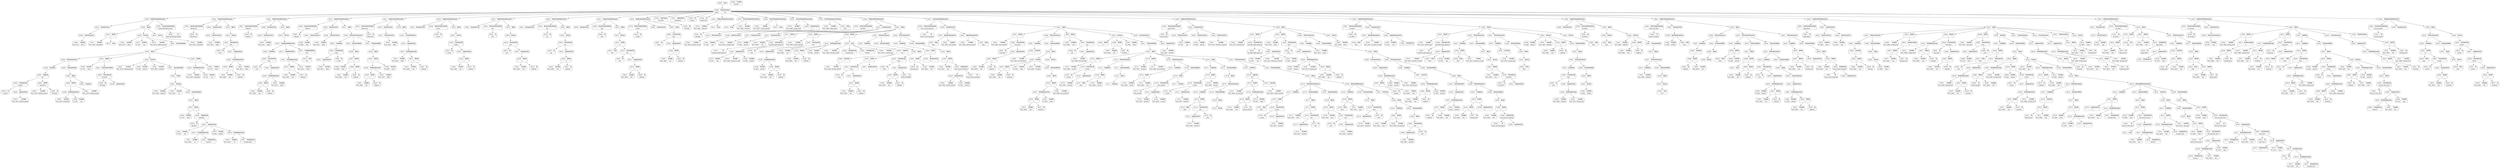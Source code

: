 digraph ast {
node [shape=none];
186370 [label=<<TABLE border='1' cellspacing='0' cellpadding='10' style='rounded' ><TR><TD border='0'>186370</TD><TD border='0'><B>ParameterList</B></TD></TR></TABLE>>];
186370 -> 186369 [weight=2];
186371 [label=<<TABLE border='1' cellspacing='0' cellpadding='10' style='rounded' ><TR><TD border='0'>186371</TD><TD border='0'><B>Variable</B></TD></TR><HR/><TR><TD border='0' cellpadding='5'>(814, 3918)</TD><TD border='0' cellpadding='5'>normalized</TD></TR></TABLE>>];
186368 [label=<<TABLE border='1' cellspacing='0' cellpadding='10' style='rounded' ><TR><TD border='0'>186368</TD><TD border='0'><B>Variable</B></TD></TR><HR/><TR><TD border='0' cellpadding='5'>(814, 3917)</TD><TD border='0' cellpadding='5'>filters</TD></TR></TABLE>>];
186369 [label=<<TABLE border='1' cellspacing='0' cellpadding='10' style='rounded' ><TR><TD border='0'>186369</TD><TD border='0'><B>ValueParameter</B></TD></TR></TABLE>>];
186369 -> 186368 [weight=2];
186374 [label=<<TABLE border='1' cellspacing='0' cellpadding='10' style='rounded' ><TR><TD border='0'>186374</TD><TD border='0'><B>Variable</B></TD></TR><HR/><TR><TD border='0' cellpadding='5'>(814, 3917)</TD><TD border='0' cellpadding='5'>filters</TD></TR></TABLE>>];
186375 [label=<<TABLE border='1' cellspacing='0' cellpadding='10' style='rounded' ><TR><TD border='0'>186375</TD><TD border='0'><B>Variable</B></TD></TR><HR/><TR><TD border='0' cellpadding='5'>(0, 205)</TD><TD border='0' cellpadding='5'>tag</TD></TR></TABLE>>];
186372 [label=<<TABLE border='1' cellspacing='0' cellpadding='10' style='rounded' ><TR><TD border='0'>186372</TD><TD border='0'><B>BinOP</B></TD></TR><HR/><TR><TD border='0' cellpadding='5' colspan='2'>=</TD></TR></TABLE>>];
186372 -> 186371 [weight=2];
186372 -> 186373 [weight=2];
186373 [label=<<TABLE border='1' cellspacing='0' cellpadding='10' style='rounded' ><TR><TD border='0'>186373</TD><TD border='0'><B>Array</B></TD></TR></TABLE>>];
186378 [label=<<TABLE border='1' cellspacing='0' cellpadding='10' style='rounded' ><TR><TD border='0'>186378</TD><TD border='0'><B>Id</B></TD></TR><HR/><TR><TD border='0' cellpadding='5' colspan='2'>is_object</TD></TR></TABLE>>];
186379 [label=<<TABLE border='1' cellspacing='0' cellpadding='10' style='rounded' ><TR><TD border='0'>186379</TD><TD border='0'><B>Variable</B></TD></TR><HR/><TR><TD border='0' cellpadding='5'>(814, 3919)</TD><TD border='0' cellpadding='5'>callback_groups</TD></TR></TABLE>>];
186376 [label=<<TABLE border='1' cellspacing='0' cellpadding='10' style='rounded' ><TR><TD border='0'>186376</TD><TD border='0'><B>Variable</B></TD></TR><HR/><TR><TD border='0' cellpadding='5'>(814, 3919)</TD><TD border='0' cellpadding='5'>callback_groups</TD></TR></TABLE>>];
186382 [label=<<TABLE border='1' cellspacing='0' cellpadding='10' style='rounded' ><TR><TD border='0'>186382</TD><TD border='0'><B>LogicOP</B></TD></TR><HR/><TR><TD border='0' cellpadding='5' colspan='2'>&amp;&amp;</TD></TR></TABLE>>];
186382 -> 186381 [weight=2];
186382 -> 186384 [weight=2];
186383 [label=<<TABLE border='1' cellspacing='0' cellpadding='10' style='rounded' ><TR><TD border='0'>186383</TD><TD border='0'><B>Variable</B></TD></TR><HR/><TR><TD border='0' cellpadding='5'>(814, 3919)</TD><TD border='0' cellpadding='5'>callback_groups</TD></TR></TABLE>>];
186380 [label=<<TABLE border='1' cellspacing='0' cellpadding='10' style='rounded' ><TR><TD border='0'>186380</TD><TD border='0'><B>ArgumentList</B></TD></TR></TABLE>>];
186380 -> 186379 [weight=2];
186381 [label=<<TABLE border='1' cellspacing='0' cellpadding='10' style='rounded' ><TR><TD border='0'>186381</TD><TD border='0'><B>FunctionCall</B></TD></TR><HR/><TR><TD border='0' cellpadding='5' colspan='2'>is_object</TD></TR></TABLE>>];
186381 -> 186378 [weight=2];
186381 -> 186380 [weight=2];
186386 [label=<<TABLE border='1' cellspacing='0' cellpadding='10' style='rounded' ><TR><TD border='0'>186386</TD><TD border='0'><B>Condition</B></TD></TR></TABLE>>];
186386 -> 186382 [weight=2];
186387 [label=<<TABLE border='1' cellspacing='0' cellpadding='10' style='rounded' ><TR><TD border='0'>186387</TD><TD border='0'><B>Variable</B></TD></TR><HR/><TR><TD border='0' cellpadding='5'>(814, 3918)</TD><TD border='0' cellpadding='5'>normalized</TD></TR></TABLE>>];
186384 [label=<<TABLE border='1' cellspacing='0' cellpadding='10' style='rounded' ><TR><TD border='0'>186384</TD><TD border='0'><B>RelOP</B></TD></TR><HR/><TR><TD border='0' cellpadding='5' colspan='2'>instanceof</TD></TR></TABLE>>];
186384 -> 186383 [weight=2];
186384 -> 186385 [weight=2];
186385 [label=<<TABLE border='1' cellspacing='0' cellpadding='10' style='rounded' ><TR><TD border='0'>186385</TD><TD border='0'><B>Id</B></TD></TR><HR/><TR><TD border='0' cellpadding='5' colspan='2'>WP_Hook</TD></TR></TABLE>>];
186390 [label=<<TABLE border='1' cellspacing='0' cellpadding='10' style='rounded' ><TR><TD border='0'>186390</TD><TD border='0'><B>BinOP</B></TD></TR><HR/><TR><TD border='0' cellpadding='5' colspan='2'>=</TD></TR></TABLE>>];
186390 -> 186389 [weight=2];
186390 -> 186391 [weight=2];
186391 [label=<<TABLE border='1' cellspacing='0' cellpadding='10' style='rounded' ><TR><TD border='0'>186391</TD><TD border='0'><B>Variable</B></TD></TR><HR/><TR><TD border='0' cellpadding='5'>(814, 3919)</TD><TD border='0' cellpadding='5'>callback_groups</TD></TR></TABLE>>];
186388 [label=<<TABLE border='1' cellspacing='0' cellpadding='10' style='rounded' ><TR><TD border='0'>186388</TD><TD border='0'><B>Variable</B></TD></TR><HR/><TR><TD border='0' cellpadding='5'>(0, 205)</TD><TD border='0' cellpadding='5'>tag</TD></TR></TABLE>>];
186389 [label=<<TABLE border='1' cellspacing='0' cellpadding='10' style='rounded' ><TR><TD border='0'>186389</TD><TD border='0'><B>PostfixExpression</B></TD></TR></TABLE>>];
186389 -> 186387 [weight=2];
186389 -> 186388 [weight=2];
186394 [label=<<TABLE border='1' cellspacing='0' cellpadding='10' style='rounded' ><TR><TD border='0'>186394</TD><TD border='0'><B>IfThenStatement</B></TD></TR></TABLE>>];
186394 -> 186386 [weight=2];
186394 -> 186395 [weight=2];
186395 [label=<<TABLE border='1' cellspacing='0' cellpadding='10' style='rounded' ><TR><TD border='0'>186395</TD><TD border='0'><B>StatementBody</B></TD></TR></TABLE>>];
186395 -> 186393 [weight=2];
186392 [label=<<TABLE border='1' cellspacing='0' cellpadding='10' style='rounded' ><TR><TD border='0'>186392</TD><TD border='0'><B>Continue</B></TD></TR></TABLE>>];
186393 [label=<<TABLE border='1' cellspacing='0' cellpadding='10' style='rounded' ><TR><TD border='0'>186393</TD><TD border='0'><B>Block</B></TD></TR></TABLE>>];
186393 -> 186390 [weight=2];
186393 -> 186392 [weight=2];
186398 [label=<<TABLE border='1' cellspacing='0' cellpadding='10' style='rounded' ><TR><TD border='0'>186398</TD><TD border='0'><B>Id</B></TD></TR><HR/><TR><TD border='0' cellpadding='5' colspan='2'>WP_Hook</TD></TR></TABLE>>];
186399 [label=<<TABLE border='1' cellspacing='0' cellpadding='10' style='rounded' ><TR><TD border='0'>186399</TD><TD border='0'><B>ArgumentList</B></TD></TR></TABLE>>];
186396 [label=<<TABLE border='1' cellspacing='0' cellpadding='10' style='rounded' ><TR><TD border='0'>186396</TD><TD border='0'><B>Variable</B></TD></TR><HR/><TR><TD border='0' cellpadding='5'>(0, 279)</TD><TD border='0' cellpadding='5'>hook</TD></TR></TABLE>>];
186397 [label=<<TABLE border='1' cellspacing='0' cellpadding='10' style='rounded' ><TR><TD border='0'>186397</TD><TD border='0'><B>BinOP</B></TD></TR><HR/><TR><TD border='0' cellpadding='5' colspan='2'>=</TD></TR></TABLE>>];
186397 -> 186396 [weight=2];
186397 -> 186401 [weight=2];
186402 [label=<<TABLE border='1' cellspacing='0' cellpadding='10' style='rounded' ><TR><TD border='0'>186402</TD><TD border='0'><B>Variable</B></TD></TR><HR/><TR><TD border='0' cellpadding='5'>(814, 3919)</TD><TD border='0' cellpadding='5'>callback_groups</TD></TR></TABLE>>];
186403 [label=<<TABLE border='1' cellspacing='0' cellpadding='10' style='rounded' ><TR><TD border='0'>186403</TD><TD border='0'><B>Variable</B></TD></TR><HR/><TR><TD border='0' cellpadding='5'>(0, 684)</TD><TD border='0' cellpadding='5'>priority</TD></TR></TABLE>>];
186400 [label=<<TABLE border='1' cellspacing='0' cellpadding='10' style='rounded' ><TR><TD border='0'>186400</TD><TD border='0'><B>FunctionCall</B></TD></TR><HR/><TR><TD border='0' cellpadding='5' colspan='2'>WP_Hook</TD></TR></TABLE>>];
186400 -> 186398 [weight=2];
186400 -> 186399 [weight=2];
186401 [label=<<TABLE border='1' cellspacing='0' cellpadding='10' style='rounded' ><TR><TD border='0'>186401</TD><TD border='0'><B>ClassInstanciation</B></TD></TR></TABLE>>];
186401 -> 186400 [weight=2];
186406 [label=<<TABLE border='1' cellspacing='0' cellpadding='10' style='rounded' ><TR><TD border='0'>186406</TD><TD border='0'><B>Variable</B></TD></TR><HR/><TR><TD border='0' cellpadding='5'>(814, 3895)</TD><TD border='0' cellpadding='5'>callbacks</TD></TR></TABLE>>];
186407 [label=<<TABLE border='1' cellspacing='0' cellpadding='10' style='rounded' ><TR><TD border='0'>186407</TD><TD border='0'><B>Variable</B></TD></TR><HR/><TR><TD border='0' cellpadding='5'>(814, 3920)</TD><TD border='0' cellpadding='5'>cb</TD></TR></TABLE>>];
186404 [label=<<TABLE border='1' cellspacing='0' cellpadding='10' style='rounded' ><TR><TD border='0'>186404</TD><TD border='0'><B>Variable</B></TD></TR><HR/><TR><TD border='0' cellpadding='5'>(814, 3895)</TD><TD border='0' cellpadding='5'>callbacks</TD></TR></TABLE>>];
186410 [label=<<TABLE border='1' cellspacing='0' cellpadding='10' style='rounded' ><TR><TD border='0'>186410</TD><TD border='0'><B>Id</B></TD></TR><HR/><TR><TD border='0' cellpadding='5' colspan='2'>add_filter</TD></TR></TABLE>>];
186411 [label=<<TABLE border='1' cellspacing='0' cellpadding='10' style='rounded' ><TR><TD border='0'>186411</TD><TD border='0'><B>Variable</B></TD></TR><HR/><TR><TD border='0' cellpadding='5'>(0, 205)</TD><TD border='0' cellpadding='5'>tag</TD></TR></TABLE>>];
186409 [label=<<TABLE border='1' cellspacing='0' cellpadding='10' style='rounded' ><TR><TD border='0'>186409</TD><TD border='0'><B>Variable</B></TD></TR><HR/><TR><TD border='0' cellpadding='5'>(0, 279)</TD><TD border='0' cellpadding='5'>hook</TD></TR></TABLE>>];
186414 [label=<<TABLE border='1' cellspacing='0' cellpadding='10' style='rounded' ><TR><TD border='0'>186414</TD><TD border='0'><B>PostfixExpression</B></TD></TR></TABLE>>];
186414 -> 186412 [weight=2];
186414 -> 186413 [weight=2];
186415 [label=<<TABLE border='1' cellspacing='0' cellpadding='10' style='rounded' ><TR><TD border='0'>186415</TD><TD border='0'><B>Variable</B></TD></TR><HR/><TR><TD border='0' cellpadding='5'>(0, 684)</TD><TD border='0' cellpadding='5'>priority</TD></TR></TABLE>>];
186412 [label=<<TABLE border='1' cellspacing='0' cellpadding='10' style='rounded' ><TR><TD border='0'>186412</TD><TD border='0'><B>Variable</B></TD></TR><HR/><TR><TD border='0' cellpadding='5'>(814, 3920)</TD><TD border='0' cellpadding='5'>cb</TD></TR></TABLE>>];
186413 [label=<<TABLE border='1' cellspacing='0' cellpadding='10' style='rounded' ><TR><TD border='0'>186413</TD><TD border='0'><B>StringLiteral</B></TD></TR><HR/><TR><TD border='0' cellpadding='5' colspan='2'>function</TD></TR></TABLE>>];
186418 [label=<<TABLE border='1' cellspacing='0' cellpadding='10' style='rounded' ><TR><TD border='0'>186418</TD><TD border='0'><B>PostfixExpression</B></TD></TR></TABLE>>];
186418 -> 186416 [weight=2];
186418 -> 186417 [weight=2];
186419 [label=<<TABLE border='1' cellspacing='0' cellpadding='10' style='rounded' ><TR><TD border='0'>186419</TD><TD border='0'><B>ArgumentList</B></TD></TR></TABLE>>];
186419 -> 186411 [weight=2];
186419 -> 186414 [weight=2];
186419 -> 186415 [weight=2];
186419 -> 186418 [weight=2];
186416 [label=<<TABLE border='1' cellspacing='0' cellpadding='10' style='rounded' ><TR><TD border='0'>186416</TD><TD border='0'><B>Variable</B></TD></TR><HR/><TR><TD border='0' cellpadding='5'>(814, 3920)</TD><TD border='0' cellpadding='5'>cb</TD></TR></TABLE>>];
186417 [label=<<TABLE border='1' cellspacing='0' cellpadding='10' style='rounded' ><TR><TD border='0'>186417</TD><TD border='0'><B>StringLiteral</B></TD></TR><HR/><TR><TD border='0' cellpadding='5' colspan='2'>accepted_args</TD></TR></TABLE>>];
186422 [label=<<TABLE border='1' cellspacing='0' cellpadding='10' style='rounded' ><TR><TD border='0'>186422</TD><TD border='0'><B>Block</B></TD></TR></TABLE>>];
186422 -> 186421 [weight=2];
186423 [label=<<TABLE border='1' cellspacing='0' cellpadding='10' style='rounded' ><TR><TD border='0'>186423</TD><TD border='0'><B>ForEach</B></TD></TR></TABLE>>];
186423 -> 186406 [weight=2];
186423 -> 186407 [weight=2];
186423 -> 186424 [weight=2];
186420 [label=<<TABLE border='1' cellspacing='0' cellpadding='10' style='rounded' ><TR><TD border='0'>186420</TD><TD border='0'><B>MethodCall</B></TD></TR><HR/><TR><TD border='0' cellpadding='5' colspan='2'>add_filter</TD></TR></TABLE>>];
186420 -> 186410 [weight=2];
186420 -> 186419 [weight=2];
186421 [label=<<TABLE border='1' cellspacing='0' cellpadding='10' style='rounded' ><TR><TD border='0'>186421</TD><TD border='0'><B>BinOP</B></TD></TR><HR/><TR><TD border='0' cellpadding='5' colspan='2'>-&gt;</TD></TR></TABLE>>];
186421 -> 186409 [weight=2];
186421 -> 186420 [weight=2];
186426 [label=<<TABLE border='1' cellspacing='0' cellpadding='10' style='rounded' ><TR><TD border='0'>186426</TD><TD border='0'><B>ForEach</B></TD></TR></TABLE>>];
186426 -> 186402 [weight=2];
186426 -> 186403 [weight=2];
186426 -> 186404 [weight=2];
186426 -> 186427 [weight=2];
186427 [label=<<TABLE border='1' cellspacing='0' cellpadding='10' style='rounded' ><TR><TD border='0'>186427</TD><TD border='0'><B>StatementBody</B></TD></TR></TABLE>>];
186427 -> 186425 [weight=2];
186424 [label=<<TABLE border='1' cellspacing='0' cellpadding='10' style='rounded' ><TR><TD border='0'>186424</TD><TD border='0'><B>StatementBody</B></TD></TR></TABLE>>];
186424 -> 186422 [weight=2];
186425 [label=<<TABLE border='1' cellspacing='0' cellpadding='10' style='rounded' ><TR><TD border='0'>186425</TD><TD border='0'><B>Block</B></TD></TR></TABLE>>];
186425 -> 186423 [weight=2];
186430 [label=<<TABLE border='1' cellspacing='0' cellpadding='10' style='rounded' ><TR><TD border='0'>186430</TD><TD border='0'><B>PostfixExpression</B></TD></TR></TABLE>>];
186430 -> 186428 [weight=2];
186430 -> 186429 [weight=2];
186431 [label=<<TABLE border='1' cellspacing='0' cellpadding='10' style='rounded' ><TR><TD border='0'>186431</TD><TD border='0'><B>BinOP</B></TD></TR><HR/><TR><TD border='0' cellpadding='5' colspan='2'>=</TD></TR></TABLE>>];
186431 -> 186430 [weight=2];
186431 -> 186432 [weight=2];
186428 [label=<<TABLE border='1' cellspacing='0' cellpadding='10' style='rounded' ><TR><TD border='0'>186428</TD><TD border='0'><B>Variable</B></TD></TR><HR/><TR><TD border='0' cellpadding='5'>(814, 3918)</TD><TD border='0' cellpadding='5'>normalized</TD></TR></TABLE>>];
186429 [label=<<TABLE border='1' cellspacing='0' cellpadding='10' style='rounded' ><TR><TD border='0'>186429</TD><TD border='0'><B>Variable</B></TD></TR><HR/><TR><TD border='0' cellpadding='5'>(0, 205)</TD><TD border='0' cellpadding='5'>tag</TD></TR></TABLE>>];
186434 [label=<<TABLE border='1' cellspacing='0' cellpadding='10' style='rounded' ><TR><TD border='0'>186434</TD><TD border='0'><B>ForEach</B></TD></TR></TABLE>>];
186434 -> 186374 [weight=2];
186434 -> 186375 [weight=2];
186434 -> 186376 [weight=2];
186434 -> 186435 [weight=2];
186435 [label=<<TABLE border='1' cellspacing='0' cellpadding='10' style='rounded' ><TR><TD border='0'>186435</TD><TD border='0'><B>StatementBody</B></TD></TR></TABLE>>];
186435 -> 186433 [weight=2];
186432 [label=<<TABLE border='1' cellspacing='0' cellpadding='10' style='rounded' ><TR><TD border='0'>186432</TD><TD border='0'><B>Variable</B></TD></TR><HR/><TR><TD border='0' cellpadding='5'>(0, 279)</TD><TD border='0' cellpadding='5'>hook</TD></TR></TABLE>>];
186433 [label=<<TABLE border='1' cellspacing='0' cellpadding='10' style='rounded' ><TR><TD border='0'>186433</TD><TD border='0'><B>Block</B></TD></TR></TABLE>>];
186433 -> 186394 [weight=2];
186433 -> 186397 [weight=2];
186433 -> 186426 [weight=2];
186433 -> 186431 [weight=2];
186438 [label=<<TABLE border='1' cellspacing='0' cellpadding='10' style='rounded' ><TR><TD border='0'>186438</TD><TD border='0'><B>Block</B></TD></TR></TABLE>>];
186438 -> 186372 [weight=2];
186438 -> 186434 [weight=2];
186438 -> 186437 [weight=2];
186439 [label=<<TABLE border='1' cellspacing='0' cellpadding='10' style='rounded' ><TR><TD border='0'>186439</TD><TD border='0'><B>PublicMethodStatement</B></TD></TR></TABLE>>];
186439 -> 186367 [weight=2];
186439 -> 186370 [weight=2];
186439 -> 186438 [weight=2];
186436 [label=<<TABLE border='1' cellspacing='0' cellpadding='10' style='rounded' ><TR><TD border='0'>186436</TD><TD border='0'><B>Variable</B></TD></TR><HR/><TR><TD border='0' cellpadding='5'>(814, 3918)</TD><TD border='0' cellpadding='5'>normalized</TD></TR></TABLE>>];
186437 [label=<<TABLE border='1' cellspacing='0' cellpadding='10' style='rounded' ><TR><TD border='0'>186437</TD><TD border='0'><B>Return</B></TD></TR></TABLE>>];
186437 -> 186436 [weight=2];
186442 [label=<<TABLE border='1' cellspacing='0' cellpadding='10' style='rounded' ><TR><TD border='0'>186442</TD><TD border='0'><B>Variable</B></TD></TR><HR/><TR><TD border='0' cellpadding='5'>(814, 3921)</TD><TD border='0' cellpadding='5'>offset</TD></TR></TABLE>>];
186443 [label=<<TABLE border='1' cellspacing='0' cellpadding='10' style='rounded' ><TR><TD border='0'>186443</TD><TD border='0'><B>ValueParameter</B></TD></TR></TABLE>>];
186443 -> 186442 [weight=2];
186440 [label=<<TABLE border='1' cellspacing='0' cellpadding='10' style='rounded' ><TR><TD border='0'>186440</TD><TD border='0'><B>Id</B></TD></TR><HR/><TR><TD border='0' cellpadding='5' colspan='2'>offsetExists</TD></TR></TABLE>>];
186441 [label=<<TABLE border='1' cellspacing='0' cellpadding='10' style='rounded' ><TR><TD border='0'>186441</TD><TD border='0'><B>ReturnValueMethod</B></TD></TR><HR/><TR><TD border='0' cellpadding='5' colspan='2'>offsetExists</TD></TR></TABLE>>];
186441 -> 186440 [weight=2];
186446 [label=<<TABLE border='1' cellspacing='0' cellpadding='10' style='rounded' ><TR><TD border='0'>186446</TD><TD border='0'><B>Variable</B></TD></TR><HR/><TR><TD border='0' cellpadding='5'>(814, 3904)</TD><TD border='0' cellpadding='5'>this</TD></TR></TABLE>>];
186447 [label=<<TABLE border='1' cellspacing='0' cellpadding='10' style='rounded' ><TR><TD border='0'>186447</TD><TD border='0'><B>Id</B></TD></TR><HR/><TR><TD border='0' cellpadding='5' colspan='2'>callbacks</TD></TR></TABLE>>];
186444 [label=<<TABLE border='1' cellspacing='0' cellpadding='10' style='rounded' ><TR><TD border='0'>186444</TD><TD border='0'><B>ParameterList</B></TD></TR></TABLE>>];
186444 -> 186443 [weight=2];
186445 [label=<<TABLE border='1' cellspacing='0' cellpadding='10' style='rounded' ><TR><TD border='0'>186445</TD><TD border='0'><B>Id</B></TD></TR><HR/><TR><TD border='0' cellpadding='5' colspan='2'>isset</TD></TR></TABLE>>];
186450 [label=<<TABLE border='1' cellspacing='0' cellpadding='10' style='rounded' ><TR><TD border='0'>186450</TD><TD border='0'><B>PostfixExpression</B></TD></TR></TABLE>>];
186450 -> 186448 [weight=2];
186450 -> 186449 [weight=2];
186451 [label=<<TABLE border='1' cellspacing='0' cellpadding='10' style='rounded' ><TR><TD border='0'>186451</TD><TD border='0'><B>ArgumentList</B></TD></TR></TABLE>>];
186451 -> 186450 [weight=2];
186448 [label=<<TABLE border='1' cellspacing='0' cellpadding='10' style='rounded' ><TR><TD border='0'>186448</TD><TD border='0'><B>BinOP</B></TD></TR><HR/><TR><TD border='0' cellpadding='5' colspan='2'>-&gt;</TD></TR></TABLE>>];
186448 -> 186446 [weight=2];
186448 -> 186447 [weight=2];
186449 [label=<<TABLE border='1' cellspacing='0' cellpadding='10' style='rounded' ><TR><TD border='0'>186449</TD><TD border='0'><B>Variable</B></TD></TR><HR/><TR><TD border='0' cellpadding='5'>(814, 3921)</TD><TD border='0' cellpadding='5'>offset</TD></TR></TABLE>>];
186454 [label=<<TABLE border='1' cellspacing='0' cellpadding='10' style='rounded' ><TR><TD border='0'>186454</TD><TD border='0'><B>Block</B></TD></TR></TABLE>>];
186454 -> 186453 [weight=2];
186455 [label=<<TABLE border='1' cellspacing='0' cellpadding='10' style='rounded' ><TR><TD border='0'>186455</TD><TD border='0'><B>PublicMethodStatement</B></TD></TR></TABLE>>];
186455 -> 186441 [weight=2];
186455 -> 186444 [weight=2];
186455 -> 186454 [weight=2];
186452 [label=<<TABLE border='1' cellspacing='0' cellpadding='10' style='rounded' ><TR><TD border='0'>186452</TD><TD border='0'><B>FunctionCall</B></TD></TR><HR/><TR><TD border='0' cellpadding='5' colspan='2'>isset</TD></TR></TABLE>>];
186452 -> 186445 [weight=2];
186452 -> 186451 [weight=2];
186453 [label=<<TABLE border='1' cellspacing='0' cellpadding='10' style='rounded' ><TR><TD border='0'>186453</TD><TD border='0'><B>Return</B></TD></TR></TABLE>>];
186453 -> 186452 [weight=2];
186458 [label=<<TABLE border='1' cellspacing='0' cellpadding='10' style='rounded' ><TR><TD border='0'>186458</TD><TD border='0'><B>Variable</B></TD></TR><HR/><TR><TD border='0' cellpadding='5'>(814, 3921)</TD><TD border='0' cellpadding='5'>offset</TD></TR></TABLE>>];
186459 [label=<<TABLE border='1' cellspacing='0' cellpadding='10' style='rounded' ><TR><TD border='0'>186459</TD><TD border='0'><B>ValueParameter</B></TD></TR></TABLE>>];
186459 -> 186458 [weight=2];
186456 [label=<<TABLE border='1' cellspacing='0' cellpadding='10' style='rounded' ><TR><TD border='0'>186456</TD><TD border='0'><B>Id</B></TD></TR><HR/><TR><TD border='0' cellpadding='5' colspan='2'>offsetGet</TD></TR></TABLE>>];
186457 [label=<<TABLE border='1' cellspacing='0' cellpadding='10' style='rounded' ><TR><TD border='0'>186457</TD><TD border='0'><B>ReturnValueMethod</B></TD></TR><HR/><TR><TD border='0' cellpadding='5' colspan='2'>offsetGet</TD></TR></TABLE>>];
186457 -> 186456 [weight=2];
186462 [label=<<TABLE border='1' cellspacing='0' cellpadding='10' style='rounded' ><TR><TD border='0'>186462</TD><TD border='0'><B>Variable</B></TD></TR><HR/><TR><TD border='0' cellpadding='5'>(814, 3904)</TD><TD border='0' cellpadding='5'>this</TD></TR></TABLE>>];
186463 [label=<<TABLE border='1' cellspacing='0' cellpadding='10' style='rounded' ><TR><TD border='0'>186463</TD><TD border='0'><B>Id</B></TD></TR><HR/><TR><TD border='0' cellpadding='5' colspan='2'>callbacks</TD></TR></TABLE>>];
186460 [label=<<TABLE border='1' cellspacing='0' cellpadding='10' style='rounded' ><TR><TD border='0'>186460</TD><TD border='0'><B>ParameterList</B></TD></TR></TABLE>>];
186460 -> 186459 [weight=2];
186461 [label=<<TABLE border='1' cellspacing='0' cellpadding='10' style='rounded' ><TR><TD border='0'>186461</TD><TD border='0'><B>Id</B></TD></TR><HR/><TR><TD border='0' cellpadding='5' colspan='2'>isset</TD></TR></TABLE>>];
186466 [label=<<TABLE border='1' cellspacing='0' cellpadding='10' style='rounded' ><TR><TD border='0'>186466</TD><TD border='0'><B>PostfixExpression</B></TD></TR></TABLE>>];
186466 -> 186464 [weight=2];
186466 -> 186465 [weight=2];
186467 [label=<<TABLE border='1' cellspacing='0' cellpadding='10' style='rounded' ><TR><TD border='0'>186467</TD><TD border='0'><B>ArgumentList</B></TD></TR></TABLE>>];
186467 -> 186466 [weight=2];
186464 [label=<<TABLE border='1' cellspacing='0' cellpadding='10' style='rounded' ><TR><TD border='0'>186464</TD><TD border='0'><B>BinOP</B></TD></TR><HR/><TR><TD border='0' cellpadding='5' colspan='2'>-&gt;</TD></TR></TABLE>>];
186464 -> 186462 [weight=2];
186464 -> 186463 [weight=2];
186465 [label=<<TABLE border='1' cellspacing='0' cellpadding='10' style='rounded' ><TR><TD border='0'>186465</TD><TD border='0'><B>Variable</B></TD></TR><HR/><TR><TD border='0' cellpadding='5'>(814, 3921)</TD><TD border='0' cellpadding='5'>offset</TD></TR></TABLE>>];
186470 [label=<<TABLE border='1' cellspacing='0' cellpadding='10' style='rounded' ><TR><TD border='0'>186470</TD><TD border='0'><B>Variable</B></TD></TR><HR/><TR><TD border='0' cellpadding='5'>(814, 3904)</TD><TD border='0' cellpadding='5'>this</TD></TR></TABLE>>];
186471 [label=<<TABLE border='1' cellspacing='0' cellpadding='10' style='rounded' ><TR><TD border='0'>186471</TD><TD border='0'><B>Id</B></TD></TR><HR/><TR><TD border='0' cellpadding='5' colspan='2'>callbacks</TD></TR></TABLE>>];
186468 [label=<<TABLE border='1' cellspacing='0' cellpadding='10' style='rounded' ><TR><TD border='0'>186468</TD><TD border='0'><B>FunctionCall</B></TD></TR><HR/><TR><TD border='0' cellpadding='5' colspan='2'>isset</TD></TR></TABLE>>];
186468 -> 186461 [weight=2];
186468 -> 186467 [weight=2];
186469 [label=<<TABLE border='1' cellspacing='0' cellpadding='10' style='rounded' ><TR><TD border='0'>186469</TD><TD border='0'><B>Condition</B></TD></TR></TABLE>>];
186469 -> 186468 [weight=2];
186474 [label=<<TABLE border='1' cellspacing='0' cellpadding='10' style='rounded' ><TR><TD border='0'>186474</TD><TD border='0'><B>PostfixExpression</B></TD></TR></TABLE>>];
186474 -> 186472 [weight=2];
186474 -> 186473 [weight=2];
186475 [label=<<TABLE border='1' cellspacing='0' cellpadding='10' style='rounded' ><TR><TD border='0'>186475</TD><TD border='0'><B>ConditionalTrue</B></TD></TR></TABLE>>];
186475 -> 186474 [weight=2];
186472 [label=<<TABLE border='1' cellspacing='0' cellpadding='10' style='rounded' ><TR><TD border='0'>186472</TD><TD border='0'><B>BinOP</B></TD></TR><HR/><TR><TD border='0' cellpadding='5' colspan='2'>-&gt;</TD></TR></TABLE>>];
186472 -> 186470 [weight=2];
186472 -> 186471 [weight=2];
186473 [label=<<TABLE border='1' cellspacing='0' cellpadding='10' style='rounded' ><TR><TD border='0'>186473</TD><TD border='0'><B>Variable</B></TD></TR><HR/><TR><TD border='0' cellpadding='5'>(814, 3921)</TD><TD border='0' cellpadding='5'>offset</TD></TR></TABLE>>];
186478 [label=<<TABLE border='1' cellspacing='0' cellpadding='10' style='rounded' ><TR><TD border='0'>186478</TD><TD border='0'><B>ConditionalExpression</B></TD></TR></TABLE>>];
186478 -> 186469 [weight=2];
186478 -> 186475 [weight=2];
186478 -> 186477 [weight=2];
186479 [label=<<TABLE border='1' cellspacing='0' cellpadding='10' style='rounded' ><TR><TD border='0'>186479</TD><TD border='0'><B>Return</B></TD></TR></TABLE>>];
186479 -> 186478 [weight=2];
186476 [label=<<TABLE border='1' cellspacing='0' cellpadding='10' style='rounded' ><TR><TD border='0'>186476</TD><TD border='0'><B>Null</B></TD></TR><HR/><TR><TD border='0' cellpadding='5' colspan='2'>null</TD></TR></TABLE>>];
186477 [label=<<TABLE border='1' cellspacing='0' cellpadding='10' style='rounded' ><TR><TD border='0'>186477</TD><TD border='0'><B>ConditionalFalse</B></TD></TR><HR/><TR><TD border='0' cellpadding='5' colspan='2'>null</TD></TR></TABLE>>];
186477 -> 186476 [weight=2];
186482 [label=<<TABLE border='1' cellspacing='0' cellpadding='10' style='rounded' ><TR><TD border='0'>186482</TD><TD border='0'><B>Id</B></TD></TR><HR/><TR><TD border='0' cellpadding='5' colspan='2'>offsetSet</TD></TR></TABLE>>];
186483 [label=<<TABLE border='1' cellspacing='0' cellpadding='10' style='rounded' ><TR><TD border='0'>186483</TD><TD border='0'><B>ReturnValueMethod</B></TD></TR><HR/><TR><TD border='0' cellpadding='5' colspan='2'>offsetSet</TD></TR></TABLE>>];
186483 -> 186482 [weight=2];
186480 [label=<<TABLE border='1' cellspacing='0' cellpadding='10' style='rounded' ><TR><TD border='0'>186480</TD><TD border='0'><B>Block</B></TD></TR></TABLE>>];
186480 -> 186479 [weight=2];
186481 [label=<<TABLE border='1' cellspacing='0' cellpadding='10' style='rounded' ><TR><TD border='0'>186481</TD><TD border='0'><B>PublicMethodStatement</B></TD></TR></TABLE>>];
186481 -> 186457 [weight=2];
186481 -> 186460 [weight=2];
186481 -> 186480 [weight=2];
186486 [label=<<TABLE border='1' cellspacing='0' cellpadding='10' style='rounded' ><TR><TD border='0'>186486</TD><TD border='0'><B>Variable</B></TD></TR><HR/><TR><TD border='0' cellpadding='5'>(0, 3800)</TD><TD border='0' cellpadding='5'>value</TD></TR></TABLE>>];
186487 [label=<<TABLE border='1' cellspacing='0' cellpadding='10' style='rounded' ><TR><TD border='0'>186487</TD><TD border='0'><B>ValueParameter</B></TD></TR></TABLE>>];
186487 -> 186486 [weight=2];
186484 [label=<<TABLE border='1' cellspacing='0' cellpadding='10' style='rounded' ><TR><TD border='0'>186484</TD><TD border='0'><B>Variable</B></TD></TR><HR/><TR><TD border='0' cellpadding='5'>(814, 3921)</TD><TD border='0' cellpadding='5'>offset</TD></TR></TABLE>>];
186485 [label=<<TABLE border='1' cellspacing='0' cellpadding='10' style='rounded' ><TR><TD border='0'>186485</TD><TD border='0'><B>ValueParameter</B></TD></TR></TABLE>>];
186485 -> 186484 [weight=2];
186490 [label=<<TABLE border='1' cellspacing='0' cellpadding='10' style='rounded' ><TR><TD border='0'>186490</TD><TD border='0'><B>Variable</B></TD></TR><HR/><TR><TD border='0' cellpadding='5'>(814, 3921)</TD><TD border='0' cellpadding='5'>offset</TD></TR></TABLE>>];
186491 [label=<<TABLE border='1' cellspacing='0' cellpadding='10' style='rounded' ><TR><TD border='0'>186491</TD><TD border='0'><B>ArgumentList</B></TD></TR></TABLE>>];
186491 -> 186490 [weight=2];
186488 [label=<<TABLE border='1' cellspacing='0' cellpadding='10' style='rounded' ><TR><TD border='0'>186488</TD><TD border='0'><B>ParameterList</B></TD></TR></TABLE>>];
186488 -> 186485 [weight=2];
186488 -> 186487 [weight=2];
186489 [label=<<TABLE border='1' cellspacing='0' cellpadding='10' style='rounded' ><TR><TD border='0'>186489</TD><TD border='0'><B>Id</B></TD></TR><HR/><TR><TD border='0' cellpadding='5' colspan='2'>is_null</TD></TR></TABLE>>];
186494 [label=<<TABLE border='1' cellspacing='0' cellpadding='10' style='rounded' ><TR><TD border='0'>186494</TD><TD border='0'><B>Variable</B></TD></TR><HR/><TR><TD border='0' cellpadding='5'>(814, 3904)</TD><TD border='0' cellpadding='5'>this</TD></TR></TABLE>>];
186495 [label=<<TABLE border='1' cellspacing='0' cellpadding='10' style='rounded' ><TR><TD border='0'>186495</TD><TD border='0'><B>Id</B></TD></TR><HR/><TR><TD border='0' cellpadding='5' colspan='2'>callbacks</TD></TR></TABLE>>];
186492 [label=<<TABLE border='1' cellspacing='0' cellpadding='10' style='rounded' ><TR><TD border='0'>186492</TD><TD border='0'><B>FunctionCall</B></TD></TR><HR/><TR><TD border='0' cellpadding='5' colspan='2'>is_null</TD></TR></TABLE>>];
186492 -> 186489 [weight=2];
186492 -> 186491 [weight=2];
186493 [label=<<TABLE border='1' cellspacing='0' cellpadding='10' style='rounded' ><TR><TD border='0'>186493</TD><TD border='0'><B>Condition</B></TD></TR></TABLE>>];
186493 -> 186492 [weight=2];
186498 [label=<<TABLE border='1' cellspacing='0' cellpadding='10' style='rounded' ><TR><TD border='0'>186498</TD><TD border='0'><B>Variable</B></TD></TR><HR/><TR><TD border='0' cellpadding='5'>(0, 3800)</TD><TD border='0' cellpadding='5'>value</TD></TR></TABLE>>];
186499 [label=<<TABLE border='1' cellspacing='0' cellpadding='10' style='rounded' ><TR><TD border='0'>186499</TD><TD border='0'><B>Block</B></TD></TR></TABLE>>];
186499 -> 186497 [weight=2];
186496 [label=<<TABLE border='1' cellspacing='0' cellpadding='10' style='rounded' ><TR><TD border='0'>186496</TD><TD border='0'><B>BinOP</B></TD></TR><HR/><TR><TD border='0' cellpadding='5' colspan='2'>-&gt;</TD></TR></TABLE>>];
186496 -> 186494 [weight=2];
186496 -> 186495 [weight=2];
186497 [label=<<TABLE border='1' cellspacing='0' cellpadding='10' style='rounded' ><TR><TD border='0'>186497</TD><TD border='0'><B>BinOP</B></TD></TR><HR/><TR><TD border='0' cellpadding='5' colspan='2'>=</TD></TR></TABLE>>];
186497 -> 186496 [weight=2];
186497 -> 186498 [weight=2];
186502 [label=<<TABLE border='1' cellspacing='0' cellpadding='10' style='rounded' ><TR><TD border='0'>186502</TD><TD border='0'><B>Variable</B></TD></TR><HR/><TR><TD border='0' cellpadding='5'>(814, 3904)</TD><TD border='0' cellpadding='5'>this</TD></TR></TABLE>>];
186503 [label=<<TABLE border='1' cellspacing='0' cellpadding='10' style='rounded' ><TR><TD border='0'>186503</TD><TD border='0'><B>Id</B></TD></TR><HR/><TR><TD border='0' cellpadding='5' colspan='2'>callbacks</TD></TR></TABLE>>];
186500 [label=<<TABLE border='1' cellspacing='0' cellpadding='10' style='rounded' ><TR><TD border='0'>186500</TD><TD border='0'><B>IfThenElseStatement</B></TD></TR></TABLE>>];
186500 -> 186493 [weight=2];
186500 -> 186501 [weight=2];
186500 -> 186511 [weight=2];
186501 [label=<<TABLE border='1' cellspacing='0' cellpadding='10' style='rounded' ><TR><TD border='0'>186501</TD><TD border='0'><B>StatementBody</B></TD></TR></TABLE>>];
186501 -> 186499 [weight=2];
186506 [label=<<TABLE border='1' cellspacing='0' cellpadding='10' style='rounded' ><TR><TD border='0'>186506</TD><TD border='0'><B>PostfixExpression</B></TD></TR></TABLE>>];
186506 -> 186504 [weight=2];
186506 -> 186505 [weight=2];
186507 [label=<<TABLE border='1' cellspacing='0' cellpadding='10' style='rounded' ><TR><TD border='0'>186507</TD><TD border='0'><B>BinOP</B></TD></TR><HR/><TR><TD border='0' cellpadding='5' colspan='2'>=</TD></TR></TABLE>>];
186507 -> 186506 [weight=2];
186507 -> 186508 [weight=2];
186504 [label=<<TABLE border='1' cellspacing='0' cellpadding='10' style='rounded' ><TR><TD border='0'>186504</TD><TD border='0'><B>BinOP</B></TD></TR><HR/><TR><TD border='0' cellpadding='5' colspan='2'>-&gt;</TD></TR></TABLE>>];
186504 -> 186502 [weight=2];
186504 -> 186503 [weight=2];
186505 [label=<<TABLE border='1' cellspacing='0' cellpadding='10' style='rounded' ><TR><TD border='0'>186505</TD><TD border='0'><B>Variable</B></TD></TR><HR/><TR><TD border='0' cellpadding='5'>(814, 3921)</TD><TD border='0' cellpadding='5'>offset</TD></TR></TABLE>>];
186511 [label=<<TABLE border='1' cellspacing='0' cellpadding='10' style='rounded' ><TR><TD border='0'>186511</TD><TD border='0'><B>StatementBody</B></TD></TR></TABLE>>];
186511 -> 186509 [weight=2];
186508 [label=<<TABLE border='1' cellspacing='0' cellpadding='10' style='rounded' ><TR><TD border='0'>186508</TD><TD border='0'><B>Variable</B></TD></TR><HR/><TR><TD border='0' cellpadding='5'>(0, 3800)</TD><TD border='0' cellpadding='5'>value</TD></TR></TABLE>>];
186509 [label=<<TABLE border='1' cellspacing='0' cellpadding='10' style='rounded' ><TR><TD border='0'>186509</TD><TD border='0'><B>Block</B></TD></TR></TABLE>>];
186509 -> 186507 [weight=2];
186514 [label=<<TABLE border='1' cellspacing='0' cellpadding='10' style='rounded' ><TR><TD border='0'>186514</TD><TD border='0'><B>Id</B></TD></TR><HR/><TR><TD border='0' cellpadding='5' colspan='2'>offsetUnset</TD></TR></TABLE>>];
186515 [label=<<TABLE border='1' cellspacing='0' cellpadding='10' style='rounded' ><TR><TD border='0'>186515</TD><TD border='0'><B>ReturnValueMethod</B></TD></TR><HR/><TR><TD border='0' cellpadding='5' colspan='2'>offsetUnset</TD></TR></TABLE>>];
186515 -> 186514 [weight=2];
186512 [label=<<TABLE border='1' cellspacing='0' cellpadding='10' style='rounded' ><TR><TD border='0'>186512</TD><TD border='0'><B>Block</B></TD></TR></TABLE>>];
186512 -> 186500 [weight=2];
186513 [label=<<TABLE border='1' cellspacing='0' cellpadding='10' style='rounded' ><TR><TD border='0'>186513</TD><TD border='0'><B>PublicMethodStatement</B></TD></TR></TABLE>>];
186513 -> 186483 [weight=2];
186513 -> 186488 [weight=2];
186513 -> 186512 [weight=2];
186518 [label=<<TABLE border='1' cellspacing='0' cellpadding='10' style='rounded' ><TR><TD border='0'>186518</TD><TD border='0'><B>ParameterList</B></TD></TR></TABLE>>];
186518 -> 186517 [weight=2];
186519 [label=<<TABLE border='1' cellspacing='0' cellpadding='10' style='rounded' ><TR><TD border='0'>186519</TD><TD border='0'><B>Variable</B></TD></TR><HR/><TR><TD border='0' cellpadding='5'>(814, 3904)</TD><TD border='0' cellpadding='5'>this</TD></TR></TABLE>>];
186516 [label=<<TABLE border='1' cellspacing='0' cellpadding='10' style='rounded' ><TR><TD border='0'>186516</TD><TD border='0'><B>Variable</B></TD></TR><HR/><TR><TD border='0' cellpadding='5'>(814, 3921)</TD><TD border='0' cellpadding='5'>offset</TD></TR></TABLE>>];
186517 [label=<<TABLE border='1' cellspacing='0' cellpadding='10' style='rounded' ><TR><TD border='0'>186517</TD><TD border='0'><B>ValueParameter</B></TD></TR></TABLE>>];
186517 -> 186516 [weight=2];
186522 [label=<<TABLE border='1' cellspacing='0' cellpadding='10' style='rounded' ><TR><TD border='0'>186522</TD><TD border='0'><B>Variable</B></TD></TR><HR/><TR><TD border='0' cellpadding='5'>(814, 3921)</TD><TD border='0' cellpadding='5'>offset</TD></TR></TABLE>>];
186523 [label=<<TABLE border='1' cellspacing='0' cellpadding='10' style='rounded' ><TR><TD border='0'>186523</TD><TD border='0'><B>PostfixExpression</B></TD></TR></TABLE>>];
186523 -> 186521 [weight=2];
186523 -> 186522 [weight=2];
186520 [label=<<TABLE border='1' cellspacing='0' cellpadding='10' style='rounded' ><TR><TD border='0'>186520</TD><TD border='0'><B>Id</B></TD></TR><HR/><TR><TD border='0' cellpadding='5' colspan='2'>callbacks</TD></TR></TABLE>>];
186521 [label=<<TABLE border='1' cellspacing='0' cellpadding='10' style='rounded' ><TR><TD border='0'>186521</TD><TD border='0'><B>BinOP</B></TD></TR><HR/><TR><TD border='0' cellpadding='5' colspan='2'>-&gt;</TD></TR></TABLE>>];
186521 -> 186519 [weight=2];
186521 -> 186520 [weight=2];
186526 [label=<<TABLE border='1' cellspacing='0' cellpadding='10' style='rounded' ><TR><TD border='0'>186526</TD><TD border='0'><B>Block</B></TD></TR></TABLE>>];
186526 -> 186525 [weight=2];
186527 [label=<<TABLE border='1' cellspacing='0' cellpadding='10' style='rounded' ><TR><TD border='0'>186527</TD><TD border='0'><B>PublicMethodStatement</B></TD></TR></TABLE>>];
186527 -> 186515 [weight=2];
186527 -> 186518 [weight=2];
186527 -> 186526 [weight=2];
186524 [label=<<TABLE border='1' cellspacing='0' cellpadding='10' style='rounded' ><TR><TD border='0'>186524</TD><TD border='0'><B>ArgumentList</B></TD></TR></TABLE>>];
186524 -> 186523 [weight=2];
186525 [label=<<TABLE border='1' cellspacing='0' cellpadding='10' style='rounded' ><TR><TD border='0'>186525</TD><TD border='0'><B>UnsetStatement</B></TD></TR></TABLE>>];
186525 -> 186524 [weight=2];
186530 [label=<<TABLE border='1' cellspacing='0' cellpadding='10' style='rounded' ><TR><TD border='0'>186530</TD><TD border='0'><B>ParameterList</B></TD></TR></TABLE>>];
186531 [label=<<TABLE border='1' cellspacing='0' cellpadding='10' style='rounded' ><TR><TD border='0'>186531</TD><TD border='0'><B>Id</B></TD></TR><HR/><TR><TD border='0' cellpadding='5' colspan='2'>current</TD></TR></TABLE>>];
186528 [label=<<TABLE border='1' cellspacing='0' cellpadding='10' style='rounded' ><TR><TD border='0'>186528</TD><TD border='0'><B>Id</B></TD></TR><HR/><TR><TD border='0' cellpadding='5' colspan='2'>current</TD></TR></TABLE>>];
186529 [label=<<TABLE border='1' cellspacing='0' cellpadding='10' style='rounded' ><TR><TD border='0'>186529</TD><TD border='0'><B>ReturnValueMethod</B></TD></TR><HR/><TR><TD border='0' cellpadding='5' colspan='2'>current</TD></TR></TABLE>>];
186529 -> 186528 [weight=2];
186534 [label=<<TABLE border='1' cellspacing='0' cellpadding='10' style='rounded' ><TR><TD border='0'>186534</TD><TD border='0'><B>BinOP</B></TD></TR><HR/><TR><TD border='0' cellpadding='5' colspan='2'>-&gt;</TD></TR></TABLE>>];
186534 -> 186532 [weight=2];
186534 -> 186533 [weight=2];
186535 [label=<<TABLE border='1' cellspacing='0' cellpadding='10' style='rounded' ><TR><TD border='0'>186535</TD><TD border='0'><B>ArgumentList</B></TD></TR></TABLE>>];
186535 -> 186534 [weight=2];
186532 [label=<<TABLE border='1' cellspacing='0' cellpadding='10' style='rounded' ><TR><TD border='0'>186532</TD><TD border='0'><B>Variable</B></TD></TR><HR/><TR><TD border='0' cellpadding='5'>(814, 3904)</TD><TD border='0' cellpadding='5'>this</TD></TR></TABLE>>];
186533 [label=<<TABLE border='1' cellspacing='0' cellpadding='10' style='rounded' ><TR><TD border='0'>186533</TD><TD border='0'><B>Id</B></TD></TR><HR/><TR><TD border='0' cellpadding='5' colspan='2'>callbacks</TD></TR></TABLE>>];
186538 [label=<<TABLE border='1' cellspacing='0' cellpadding='10' style='rounded' ><TR><TD border='0'>186538</TD><TD border='0'><B>Block</B></TD></TR></TABLE>>];
186538 -> 186537 [weight=2];
186539 [label=<<TABLE border='1' cellspacing='0' cellpadding='10' style='rounded' ><TR><TD border='0'>186539</TD><TD border='0'><B>PublicMethodStatement</B></TD></TR></TABLE>>];
186539 -> 186529 [weight=2];
186539 -> 186530 [weight=2];
186539 -> 186538 [weight=2];
186536 [label=<<TABLE border='1' cellspacing='0' cellpadding='10' style='rounded' ><TR><TD border='0'>186536</TD><TD border='0'><B>FunctionCall</B></TD></TR><HR/><TR><TD border='0' cellpadding='5' colspan='2'>current</TD></TR></TABLE>>];
186536 -> 186531 [weight=2];
186536 -> 186535 [weight=2];
186537 [label=<<TABLE border='1' cellspacing='0' cellpadding='10' style='rounded' ><TR><TD border='0'>186537</TD><TD border='0'><B>Return</B></TD></TR></TABLE>>];
186537 -> 186536 [weight=2];
186542 [label=<<TABLE border='1' cellspacing='0' cellpadding='10' style='rounded' ><TR><TD border='0'>186542</TD><TD border='0'><B>ParameterList</B></TD></TR></TABLE>>];
186543 [label=<<TABLE border='1' cellspacing='0' cellpadding='10' style='rounded' ><TR><TD border='0'>186543</TD><TD border='0'><B>Id</B></TD></TR><HR/><TR><TD border='0' cellpadding='5' colspan='2'>next</TD></TR></TABLE>>];
186540 [label=<<TABLE border='1' cellspacing='0' cellpadding='10' style='rounded' ><TR><TD border='0'>186540</TD><TD border='0'><B>Id</B></TD></TR><HR/><TR><TD border='0' cellpadding='5' colspan='2'>next</TD></TR></TABLE>>];
186541 [label=<<TABLE border='1' cellspacing='0' cellpadding='10' style='rounded' ><TR><TD border='0'>186541</TD><TD border='0'><B>ReturnValueMethod</B></TD></TR><HR/><TR><TD border='0' cellpadding='5' colspan='2'>next</TD></TR></TABLE>>];
186541 -> 186540 [weight=2];
186546 [label=<<TABLE border='1' cellspacing='0' cellpadding='10' style='rounded' ><TR><TD border='0'>186546</TD><TD border='0'><B>BinOP</B></TD></TR><HR/><TR><TD border='0' cellpadding='5' colspan='2'>-&gt;</TD></TR></TABLE>>];
186546 -> 186544 [weight=2];
186546 -> 186545 [weight=2];
186547 [label=<<TABLE border='1' cellspacing='0' cellpadding='10' style='rounded' ><TR><TD border='0'>186547</TD><TD border='0'><B>ArgumentList</B></TD></TR></TABLE>>];
186547 -> 186546 [weight=2];
186544 [label=<<TABLE border='1' cellspacing='0' cellpadding='10' style='rounded' ><TR><TD border='0'>186544</TD><TD border='0'><B>Variable</B></TD></TR><HR/><TR><TD border='0' cellpadding='5'>(814, 3904)</TD><TD border='0' cellpadding='5'>this</TD></TR></TABLE>>];
186545 [label=<<TABLE border='1' cellspacing='0' cellpadding='10' style='rounded' ><TR><TD border='0'>186545</TD><TD border='0'><B>Id</B></TD></TR><HR/><TR><TD border='0' cellpadding='5' colspan='2'>callbacks</TD></TR></TABLE>>];
186550 [label=<<TABLE border='1' cellspacing='0' cellpadding='10' style='rounded' ><TR><TD border='0'>186550</TD><TD border='0'><B>Block</B></TD></TR></TABLE>>];
186550 -> 186549 [weight=2];
186551 [label=<<TABLE border='1' cellspacing='0' cellpadding='10' style='rounded' ><TR><TD border='0'>186551</TD><TD border='0'><B>PublicMethodStatement</B></TD></TR></TABLE>>];
186551 -> 186541 [weight=2];
186551 -> 186542 [weight=2];
186551 -> 186550 [weight=2];
186548 [label=<<TABLE border='1' cellspacing='0' cellpadding='10' style='rounded' ><TR><TD border='0'>186548</TD><TD border='0'><B>FunctionCall</B></TD></TR><HR/><TR><TD border='0' cellpadding='5' colspan='2'>next</TD></TR></TABLE>>];
186548 -> 186543 [weight=2];
186548 -> 186547 [weight=2];
186549 [label=<<TABLE border='1' cellspacing='0' cellpadding='10' style='rounded' ><TR><TD border='0'>186549</TD><TD border='0'><B>Return</B></TD></TR></TABLE>>];
186549 -> 186548 [weight=2];
186554 [label=<<TABLE border='1' cellspacing='0' cellpadding='10' style='rounded' ><TR><TD border='0'>186554</TD><TD border='0'><B>ParameterList</B></TD></TR></TABLE>>];
186555 [label=<<TABLE border='1' cellspacing='0' cellpadding='10' style='rounded' ><TR><TD border='0'>186555</TD><TD border='0'><B>Id</B></TD></TR><HR/><TR><TD border='0' cellpadding='5' colspan='2'>key</TD></TR></TABLE>>];
186552 [label=<<TABLE border='1' cellspacing='0' cellpadding='10' style='rounded' ><TR><TD border='0'>186552</TD><TD border='0'><B>Id</B></TD></TR><HR/><TR><TD border='0' cellpadding='5' colspan='2'>key</TD></TR></TABLE>>];
186553 [label=<<TABLE border='1' cellspacing='0' cellpadding='10' style='rounded' ><TR><TD border='0'>186553</TD><TD border='0'><B>ReturnValueMethod</B></TD></TR><HR/><TR><TD border='0' cellpadding='5' colspan='2'>key</TD></TR></TABLE>>];
186553 -> 186552 [weight=2];
186558 [label=<<TABLE border='1' cellspacing='0' cellpadding='10' style='rounded' ><TR><TD border='0'>186558</TD><TD border='0'><B>BinOP</B></TD></TR><HR/><TR><TD border='0' cellpadding='5' colspan='2'>-&gt;</TD></TR></TABLE>>];
186558 -> 186556 [weight=2];
186558 -> 186557 [weight=2];
186559 [label=<<TABLE border='1' cellspacing='0' cellpadding='10' style='rounded' ><TR><TD border='0'>186559</TD><TD border='0'><B>ArgumentList</B></TD></TR></TABLE>>];
186559 -> 186558 [weight=2];
186556 [label=<<TABLE border='1' cellspacing='0' cellpadding='10' style='rounded' ><TR><TD border='0'>186556</TD><TD border='0'><B>Variable</B></TD></TR><HR/><TR><TD border='0' cellpadding='5'>(814, 3904)</TD><TD border='0' cellpadding='5'>this</TD></TR></TABLE>>];
186557 [label=<<TABLE border='1' cellspacing='0' cellpadding='10' style='rounded' ><TR><TD border='0'>186557</TD><TD border='0'><B>Id</B></TD></TR><HR/><TR><TD border='0' cellpadding='5' colspan='2'>callbacks</TD></TR></TABLE>>];
186562 [label=<<TABLE border='1' cellspacing='0' cellpadding='10' style='rounded' ><TR><TD border='0'>186562</TD><TD border='0'><B>Block</B></TD></TR></TABLE>>];
186562 -> 186561 [weight=2];
186563 [label=<<TABLE border='1' cellspacing='0' cellpadding='10' style='rounded' ><TR><TD border='0'>186563</TD><TD border='0'><B>PublicMethodStatement</B></TD></TR></TABLE>>];
186563 -> 186553 [weight=2];
186563 -> 186554 [weight=2];
186563 -> 186562 [weight=2];
186560 [label=<<TABLE border='1' cellspacing='0' cellpadding='10' style='rounded' ><TR><TD border='0'>186560</TD><TD border='0'><B>FunctionCall</B></TD></TR><HR/><TR><TD border='0' cellpadding='5' colspan='2'>key</TD></TR></TABLE>>];
186560 -> 186555 [weight=2];
186560 -> 186559 [weight=2];
186561 [label=<<TABLE border='1' cellspacing='0' cellpadding='10' style='rounded' ><TR><TD border='0'>186561</TD><TD border='0'><B>Return</B></TD></TR></TABLE>>];
186561 -> 186560 [weight=2];
186566 [label=<<TABLE border='1' cellspacing='0' cellpadding='10' style='rounded' ><TR><TD border='0'>186566</TD><TD border='0'><B>ParameterList</B></TD></TR></TABLE>>];
186567 [label=<<TABLE border='1' cellspacing='0' cellpadding='10' style='rounded' ><TR><TD border='0'>186567</TD><TD border='0'><B>Id</B></TD></TR><HR/><TR><TD border='0' cellpadding='5' colspan='2'>key</TD></TR></TABLE>>];
186564 [label=<<TABLE border='1' cellspacing='0' cellpadding='10' style='rounded' ><TR><TD border='0'>186564</TD><TD border='0'><B>Id</B></TD></TR><HR/><TR><TD border='0' cellpadding='5' colspan='2'>valid</TD></TR></TABLE>>];
186565 [label=<<TABLE border='1' cellspacing='0' cellpadding='10' style='rounded' ><TR><TD border='0'>186565</TD><TD border='0'><B>ReturnValueMethod</B></TD></TR><HR/><TR><TD border='0' cellpadding='5' colspan='2'>valid</TD></TR></TABLE>>];
186565 -> 186564 [weight=2];
186570 [label=<<TABLE border='1' cellspacing='0' cellpadding='10' style='rounded' ><TR><TD border='0'>186570</TD><TD border='0'><B>BinOP</B></TD></TR><HR/><TR><TD border='0' cellpadding='5' colspan='2'>-&gt;</TD></TR></TABLE>>];
186570 -> 186568 [weight=2];
186570 -> 186569 [weight=2];
186571 [label=<<TABLE border='1' cellspacing='0' cellpadding='10' style='rounded' ><TR><TD border='0'>186571</TD><TD border='0'><B>ArgumentList</B></TD></TR></TABLE>>];
186571 -> 186570 [weight=2];
186568 [label=<<TABLE border='1' cellspacing='0' cellpadding='10' style='rounded' ><TR><TD border='0'>186568</TD><TD border='0'><B>Variable</B></TD></TR><HR/><TR><TD border='0' cellpadding='5'>(814, 3904)</TD><TD border='0' cellpadding='5'>this</TD></TR></TABLE>>];
186569 [label=<<TABLE border='1' cellspacing='0' cellpadding='10' style='rounded' ><TR><TD border='0'>186569</TD><TD border='0'><B>Id</B></TD></TR><HR/><TR><TD border='0' cellpadding='5' colspan='2'>callbacks</TD></TR></TABLE>>];
186574 [label=<<TABLE border='1' cellspacing='0' cellpadding='10' style='rounded' ><TR><TD border='0'>186574</TD><TD border='0'><B>Null</B></TD></TR><HR/><TR><TD border='0' cellpadding='5' colspan='2'>null</TD></TR></TABLE>>];
186575 [label=<<TABLE border='1' cellspacing='0' cellpadding='10' style='rounded' ><TR><TD border='0'>186575</TD><TD border='0'><B>Return</B></TD></TR></TABLE>>];
186575 -> 186573 [weight=2];
186572 [label=<<TABLE border='1' cellspacing='0' cellpadding='10' style='rounded' ><TR><TD border='0'>186572</TD><TD border='0'><B>FunctionCall</B></TD></TR><HR/><TR><TD border='0' cellpadding='5' colspan='2'>key</TD></TR></TABLE>>];
186572 -> 186567 [weight=2];
186572 -> 186571 [weight=2];
186573 [label=<<TABLE border='1' cellspacing='0' cellpadding='10' style='rounded' ><TR><TD border='0'>186573</TD><TD border='0'><B>RelOP</B></TD></TR><HR/><TR><TD border='0' cellpadding='5' colspan='2'>!==</TD></TR></TABLE>>];
186573 -> 186572 [weight=2];
186573 -> 186574 [weight=2];
186578 [label=<<TABLE border='1' cellspacing='0' cellpadding='10' style='rounded' ><TR><TD border='0'>186578</TD><TD border='0'><B>Id</B></TD></TR><HR/><TR><TD border='0' cellpadding='5' colspan='2'>rewind</TD></TR></TABLE>>];
186579 [label=<<TABLE border='1' cellspacing='0' cellpadding='10' style='rounded' ><TR><TD border='0'>186579</TD><TD border='0'><B>ReturnValueMethod</B></TD></TR><HR/><TR><TD border='0' cellpadding='5' colspan='2'>rewind</TD></TR></TABLE>>];
186579 -> 186578 [weight=2];
186576 [label=<<TABLE border='1' cellspacing='0' cellpadding='10' style='rounded' ><TR><TD border='0'>186576</TD><TD border='0'><B>Block</B></TD></TR></TABLE>>];
186576 -> 186575 [weight=2];
186577 [label=<<TABLE border='1' cellspacing='0' cellpadding='10' style='rounded' ><TR><TD border='0'>186577</TD><TD border='0'><B>PublicMethodStatement</B></TD></TR></TABLE>>];
186577 -> 186565 [weight=2];
186577 -> 186566 [weight=2];
186577 -> 186576 [weight=2];
186582 [label=<<TABLE border='1' cellspacing='0' cellpadding='10' style='rounded' ><TR><TD border='0'>186582</TD><TD border='0'><B>Variable</B></TD></TR><HR/><TR><TD border='0' cellpadding='5'>(814, 3904)</TD><TD border='0' cellpadding='5'>this</TD></TR></TABLE>>];
186583 [label=<<TABLE border='1' cellspacing='0' cellpadding='10' style='rounded' ><TR><TD border='0'>186583</TD><TD border='0'><B>Id</B></TD></TR><HR/><TR><TD border='0' cellpadding='5' colspan='2'>callbacks</TD></TR></TABLE>>];
186580 [label=<<TABLE border='1' cellspacing='0' cellpadding='10' style='rounded' ><TR><TD border='0'>186580</TD><TD border='0'><B>ParameterList</B></TD></TR></TABLE>>];
186581 [label=<<TABLE border='1' cellspacing='0' cellpadding='10' style='rounded' ><TR><TD border='0'>186581</TD><TD border='0'><B>Id</B></TD></TR><HR/><TR><TD border='0' cellpadding='5' colspan='2'>reset</TD></TR></TABLE>>];
186586 [label=<<TABLE border='1' cellspacing='0' cellpadding='10' style='rounded' ><TR><TD border='0'>186586</TD><TD border='0'><B>FunctionCall</B></TD></TR><HR/><TR><TD border='0' cellpadding='5' colspan='2'>reset</TD></TR></TABLE>>];
186586 -> 186581 [weight=2];
186586 -> 186585 [weight=2];
186587 [label=<<TABLE border='1' cellspacing='0' cellpadding='10' style='rounded' ><TR><TD border='0'>186587</TD><TD border='0'><B>Block</B></TD></TR></TABLE>>];
186587 -> 186586 [weight=2];
186584 [label=<<TABLE border='1' cellspacing='0' cellpadding='10' style='rounded' ><TR><TD border='0'>186584</TD><TD border='0'><B>BinOP</B></TD></TR><HR/><TR><TD border='0' cellpadding='5' colspan='2'>-&gt;</TD></TR></TABLE>>];
186584 -> 186582 [weight=2];
186584 -> 186583 [weight=2];
186585 [label=<<TABLE border='1' cellspacing='0' cellpadding='10' style='rounded' ><TR><TD border='0'>186585</TD><TD border='0'><B>ArgumentList</B></TD></TR></TABLE>>];
186585 -> 186584 [weight=2];
186590 [label=<<TABLE border='1' cellspacing='0' cellpadding='10' style='rounded' ><TR><TD border='0'>186590</TD><TD border='0'><B>Start</B></TD></TR></TABLE>>];
186590 -> 186589 [weight=2];
186588 [label=<<TABLE border='1' cellspacing='0' cellpadding='10' style='rounded' ><TR><TD border='0'>186588</TD><TD border='0'><B>PublicMethodStatement</B></TD></TR></TABLE>>];
186588 -> 186579 [weight=2];
186588 -> 186580 [weight=2];
186588 -> 186587 [weight=2];
186589 [label=<<TABLE border='1' cellspacing='0' cellpadding='10' style='rounded' ><TR><TD border='0'>186589</TD><TD border='0'><B>ClassStatement</B></TD></TR><HR/><TR><TD border='0' cellpadding='5'>Scope</TD><TD border='0' cellpadding='5'>814</TD></TR></TABLE>>];
186589 -> 185546 [weight=2];
186589 -> 185547 [weight=2];
186589 -> 185548 [weight=2];
186589 -> 185549 [weight=2];
186589 -> 185552 [weight=2];
186589 -> 185555 [weight=2];
186589 -> 185558 [weight=2];
186589 -> 185561 [weight=2];
186589 -> 185564 [weight=2];
186589 -> 185646 [weight=2];
186589 -> 185822 [weight=2];
186589 -> 185899 [weight=2];
186589 -> 185963 [weight=2];
186589 -> 185985 [weight=2];
186589 -> 186050 [weight=2];
186589 -> 186226 [weight=2];
186589 -> 186259 [weight=2];
186589 -> 186336 [weight=2];
186589 -> 186365 [weight=2];
186589 -> 186439 [weight=2];
186589 -> 186455 [weight=2];
186589 -> 186481 [weight=2];
186589 -> 186513 [weight=2];
186589 -> 186527 [weight=2];
186589 -> 186539 [weight=2];
186589 -> 186551 [weight=2];
186589 -> 186563 [weight=2];
186589 -> 186577 [weight=2];
186589 -> 186588 [weight=2];
185546 [label=<<TABLE border='1' cellspacing='0' cellpadding='10' style='rounded' ><TR><TD border='0'>185546</TD><TD border='0'><B>ClassName</B></TD></TR><HR/><TR><TD border='0' cellpadding='5' colspan='2'>WP_Hook</TD></TR></TABLE>>];
185546 -> 185545 [weight=2];
185547 [label=<<TABLE border='1' cellspacing='0' cellpadding='10' style='rounded' ><TR><TD border='0'>185547</TD><TD border='0'><B>Implements</B></TD></TR><HR/><TR><TD border='0' cellpadding='5' colspan='2'>implements</TD></TR></TABLE>>];
185545 [label=<<TABLE border='1' cellspacing='0' cellpadding='10' style='rounded' ><TR><TD border='0'>185545</TD><TD border='0'><B>Id</B></TD></TR><HR/><TR><TD border='0' cellpadding='5' colspan='2'>WP_Hook</TD></TR></TABLE>>];
185550 [label=<<TABLE border='1' cellspacing='0' cellpadding='10' style='rounded' ><TR><TD border='0'>185550</TD><TD border='0'><B>Variable</B></TD></TR><HR/><TR><TD border='0' cellpadding='5'>(814, 3895)</TD><TD border='0' cellpadding='5'>callbacks</TD></TR></TABLE>>];
185551 [label=<<TABLE border='1' cellspacing='0' cellpadding='10' style='rounded' ><TR><TD border='0'>185551</TD><TD border='0'><B>Array</B></TD></TR></TABLE>>];
185548 [label=<<TABLE border='1' cellspacing='0' cellpadding='10' style='rounded' ><TR><TD border='0'>185548</TD><TD border='0'><B>Id</B></TD></TR><HR/><TR><TD border='0' cellpadding='5' colspan='2'>Iterator</TD></TR></TABLE>>];
185549 [label=<<TABLE border='1' cellspacing='0' cellpadding='10' style='rounded' ><TR><TD border='0'>185549</TD><TD border='0'><B>Id</B></TD></TR><HR/><TR><TD border='0' cellpadding='5' colspan='2'>ArrayAccess</TD></TR></TABLE>>];
185554 [label=<<TABLE border='1' cellspacing='0' cellpadding='10' style='rounded' ><TR><TD border='0'>185554</TD><TD border='0'><B>Array</B></TD></TR></TABLE>>];
185555 [label=<<TABLE border='1' cellspacing='0' cellpadding='10' style='rounded' ><TR><TD border='0'>185555</TD><TD border='0'><B>PrivateMemberDeclaration</B></TD></TR></TABLE>>];
185555 -> 185553 [weight=2];
185555 -> 185554 [weight=2];
185552 [label=<<TABLE border='1' cellspacing='0' cellpadding='10' style='rounded' ><TR><TD border='0'>185552</TD><TD border='0'><B>PublicMemberDeclaration</B></TD></TR></TABLE>>];
185552 -> 185550 [weight=2];
185552 -> 185551 [weight=2];
185553 [label=<<TABLE border='1' cellspacing='0' cellpadding='10' style='rounded' ><TR><TD border='0'>185553</TD><TD border='0'><B>Variable</B></TD></TR><HR/><TR><TD border='0' cellpadding='5'>(814, 3896)</TD><TD border='0' cellpadding='5'>iterations</TD></TR></TABLE>>];
185558 [label=<<TABLE border='1' cellspacing='0' cellpadding='10' style='rounded' ><TR><TD border='0'>185558</TD><TD border='0'><B>PrivateMemberDeclaration</B></TD></TR></TABLE>>];
185558 -> 185556 [weight=2];
185558 -> 185557 [weight=2];
185559 [label=<<TABLE border='1' cellspacing='0' cellpadding='10' style='rounded' ><TR><TD border='0'>185559</TD><TD border='0'><B>Variable</B></TD></TR><HR/><TR><TD border='0' cellpadding='5'>(814, 3898)</TD><TD border='0' cellpadding='5'>nesting_level</TD></TR></TABLE>>];
185556 [label=<<TABLE border='1' cellspacing='0' cellpadding='10' style='rounded' ><TR><TD border='0'>185556</TD><TD border='0'><B>Variable</B></TD></TR><HR/><TR><TD border='0' cellpadding='5'>(814, 3897)</TD><TD border='0' cellpadding='5'>current_priority</TD></TR></TABLE>>];
185557 [label=<<TABLE border='1' cellspacing='0' cellpadding='10' style='rounded' ><TR><TD border='0'>185557</TD><TD border='0'><B>Array</B></TD></TR></TABLE>>];
185562 [label=<<TABLE border='1' cellspacing='0' cellpadding='10' style='rounded' ><TR><TD border='0'>185562</TD><TD border='0'><B>Variable</B></TD></TR><HR/><TR><TD border='0' cellpadding='5'>(814, 3899)</TD><TD border='0' cellpadding='5'>doing_action</TD></TR></TABLE>>];
185563 [label=<<TABLE border='1' cellspacing='0' cellpadding='10' style='rounded' ><TR><TD border='0'>185563</TD><TD border='0'><B>False</B></TD></TR><HR/><TR><TD border='0' cellpadding='5' colspan='2'>false</TD></TR></TABLE>>];
185560 [label=<<TABLE border='1' cellspacing='0' cellpadding='10' style='rounded' ><TR><TD border='0'>185560</TD><TD border='0'><B>IntegerLiteral</B></TD></TR><HR/><TR><TD border='0' cellpadding='5' colspan='2'>0</TD></TR></TABLE>>];
185561 [label=<<TABLE border='1' cellspacing='0' cellpadding='10' style='rounded' ><TR><TD border='0'>185561</TD><TD border='0'><B>PrivateMemberDeclaration</B></TD></TR></TABLE>>];
185561 -> 185559 [weight=2];
185561 -> 185560 [weight=2];
185566 [label=<<TABLE border='1' cellspacing='0' cellpadding='10' style='rounded' ><TR><TD border='0'>185566</TD><TD border='0'><B>ReturnValueMethod</B></TD></TR><HR/><TR><TD border='0' cellpadding='5' colspan='2'>add_filter</TD></TR></TABLE>>];
185566 -> 185565 [weight=2];
185567 [label=<<TABLE border='1' cellspacing='0' cellpadding='10' style='rounded' ><TR><TD border='0'>185567</TD><TD border='0'><B>Variable</B></TD></TR><HR/><TR><TD border='0' cellpadding='5'>(0, 205)</TD><TD border='0' cellpadding='5'>tag</TD></TR></TABLE>>];
185564 [label=<<TABLE border='1' cellspacing='0' cellpadding='10' style='rounded' ><TR><TD border='0'>185564</TD><TD border='0'><B>PrivateMemberDeclaration</B></TD></TR></TABLE>>];
185564 -> 185562 [weight=2];
185564 -> 185563 [weight=2];
185565 [label=<<TABLE border='1' cellspacing='0' cellpadding='10' style='rounded' ><TR><TD border='0'>185565</TD><TD border='0'><B>Id</B></TD></TR><HR/><TR><TD border='0' cellpadding='5' colspan='2'>add_filter</TD></TR></TABLE>>];
185570 [label=<<TABLE border='1' cellspacing='0' cellpadding='10' style='rounded' ><TR><TD border='0'>185570</TD><TD border='0'><B>ValueParameter</B></TD></TR></TABLE>>];
185570 -> 185569 [weight=2];
185571 [label=<<TABLE border='1' cellspacing='0' cellpadding='10' style='rounded' ><TR><TD border='0'>185571</TD><TD border='0'><B>Variable</B></TD></TR><HR/><TR><TD border='0' cellpadding='5'>(0, 684)</TD><TD border='0' cellpadding='5'>priority</TD></TR></TABLE>>];
185568 [label=<<TABLE border='1' cellspacing='0' cellpadding='10' style='rounded' ><TR><TD border='0'>185568</TD><TD border='0'><B>ValueParameter</B></TD></TR></TABLE>>];
185568 -> 185567 [weight=2];
185569 [label=<<TABLE border='1' cellspacing='0' cellpadding='10' style='rounded' ><TR><TD border='0'>185569</TD><TD border='0'><B>Variable</B></TD></TR><HR/><TR><TD border='0' cellpadding='5'>(814, 3900)</TD><TD border='0' cellpadding='5'>function_to_add</TD></TR></TABLE>>];
185574 [label=<<TABLE border='1' cellspacing='0' cellpadding='10' style='rounded' ><TR><TD border='0'>185574</TD><TD border='0'><B>ValueParameter</B></TD></TR></TABLE>>];
185574 -> 185573 [weight=2];
185575 [label=<<TABLE border='1' cellspacing='0' cellpadding='10' style='rounded' ><TR><TD border='0'>185575</TD><TD border='0'><B>ParameterList</B></TD></TR></TABLE>>];
185575 -> 185568 [weight=2];
185575 -> 185570 [weight=2];
185575 -> 185572 [weight=2];
185575 -> 185574 [weight=2];
185572 [label=<<TABLE border='1' cellspacing='0' cellpadding='10' style='rounded' ><TR><TD border='0'>185572</TD><TD border='0'><B>ValueParameter</B></TD></TR></TABLE>>];
185572 -> 185571 [weight=2];
185573 [label=<<TABLE border='1' cellspacing='0' cellpadding='10' style='rounded' ><TR><TD border='0'>185573</TD><TD border='0'><B>Variable</B></TD></TR><HR/><TR><TD border='0' cellpadding='5'>(814, 3901)</TD><TD border='0' cellpadding='5'>accepted_args</TD></TR></TABLE>>];
185578 [label=<<TABLE border='1' cellspacing='0' cellpadding='10' style='rounded' ><TR><TD border='0'>185578</TD><TD border='0'><B>Id</B></TD></TR><HR/><TR><TD border='0' cellpadding='5' colspan='2'>_wp_filter_build_unique_id</TD></TR></TABLE>>];
185579 [label=<<TABLE border='1' cellspacing='0' cellpadding='10' style='rounded' ><TR><TD border='0'>185579</TD><TD border='0'><B>Variable</B></TD></TR><HR/><TR><TD border='0' cellpadding='5'>(0, 205)</TD><TD border='0' cellpadding='5'>tag</TD></TR></TABLE>>];
185576 [label=<<TABLE border='1' cellspacing='0' cellpadding='10' style='rounded' ><TR><TD border='0'>185576</TD><TD border='0'><B>Variable</B></TD></TR><HR/><TR><TD border='0' cellpadding='5'>(814, 3902)</TD><TD border='0' cellpadding='5'>idx</TD></TR></TABLE>>];
185577 [label=<<TABLE border='1' cellspacing='0' cellpadding='10' style='rounded' ><TR><TD border='0'>185577</TD><TD border='0'><B>BinOP</B></TD></TR><HR/><TR><TD border='0' cellpadding='5' colspan='2'>=</TD></TR></TABLE>>];
185577 -> 185576 [weight=2];
185577 -> 185583 [weight=2];
185582 [label=<<TABLE border='1' cellspacing='0' cellpadding='10' style='rounded' ><TR><TD border='0'>185582</TD><TD border='0'><B>ArgumentList</B></TD></TR></TABLE>>];
185582 -> 185579 [weight=2];
185582 -> 185580 [weight=2];
185582 -> 185581 [weight=2];
185583 [label=<<TABLE border='1' cellspacing='0' cellpadding='10' style='rounded' ><TR><TD border='0'>185583</TD><TD border='0'><B>FunctionCall</B></TD></TR><HR/><TR><TD border='0' cellpadding='5' colspan='2'>_wp_filter_build_unique_id</TD></TR></TABLE>>];
185583 -> 185578 [weight=2];
185583 -> 185582 [weight=2];
185580 [label=<<TABLE border='1' cellspacing='0' cellpadding='10' style='rounded' ><TR><TD border='0'>185580</TD><TD border='0'><B>Variable</B></TD></TR><HR/><TR><TD border='0' cellpadding='5'>(814, 3900)</TD><TD border='0' cellpadding='5'>function_to_add</TD></TR></TABLE>>];
185581 [label=<<TABLE border='1' cellspacing='0' cellpadding='10' style='rounded' ><TR><TD border='0'>185581</TD><TD border='0'><B>Variable</B></TD></TR><HR/><TR><TD border='0' cellpadding='5'>(0, 684)</TD><TD border='0' cellpadding='5'>priority</TD></TR></TABLE>>];
185586 [label=<<TABLE border='1' cellspacing='0' cellpadding='10' style='rounded' ><TR><TD border='0'>185586</TD><TD border='0'><B>Id</B></TD></TR><HR/><TR><TD border='0' cellpadding='5' colspan='2'>isset</TD></TR></TABLE>>];
185587 [label=<<TABLE border='1' cellspacing='0' cellpadding='10' style='rounded' ><TR><TD border='0'>185587</TD><TD border='0'><B>Variable</B></TD></TR><HR/><TR><TD border='0' cellpadding='5'>(814, 3904)</TD><TD border='0' cellpadding='5'>this</TD></TR></TABLE>>];
185584 [label=<<TABLE border='1' cellspacing='0' cellpadding='10' style='rounded' ><TR><TD border='0'>185584</TD><TD border='0'><B>Variable</B></TD></TR><HR/><TR><TD border='0' cellpadding='5'>(814, 3903)</TD><TD border='0' cellpadding='5'>priority_existed</TD></TR></TABLE>>];
185585 [label=<<TABLE border='1' cellspacing='0' cellpadding='10' style='rounded' ><TR><TD border='0'>185585</TD><TD border='0'><B>BinOP</B></TD></TR><HR/><TR><TD border='0' cellpadding='5' colspan='2'>=</TD></TR></TABLE>>];
185585 -> 185584 [weight=2];
185585 -> 185593 [weight=2];
185590 [label=<<TABLE border='1' cellspacing='0' cellpadding='10' style='rounded' ><TR><TD border='0'>185590</TD><TD border='0'><B>Variable</B></TD></TR><HR/><TR><TD border='0' cellpadding='5'>(0, 684)</TD><TD border='0' cellpadding='5'>priority</TD></TR></TABLE>>];
185591 [label=<<TABLE border='1' cellspacing='0' cellpadding='10' style='rounded' ><TR><TD border='0'>185591</TD><TD border='0'><B>PostfixExpression</B></TD></TR></TABLE>>];
185591 -> 185589 [weight=2];
185591 -> 185590 [weight=2];
185588 [label=<<TABLE border='1' cellspacing='0' cellpadding='10' style='rounded' ><TR><TD border='0'>185588</TD><TD border='0'><B>Id</B></TD></TR><HR/><TR><TD border='0' cellpadding='5' colspan='2'>callbacks</TD></TR></TABLE>>];
185589 [label=<<TABLE border='1' cellspacing='0' cellpadding='10' style='rounded' ><TR><TD border='0'>185589</TD><TD border='0'><B>BinOP</B></TD></TR><HR/><TR><TD border='0' cellpadding='5' colspan='2'>-&gt;</TD></TR></TABLE>>];
185589 -> 185587 [weight=2];
185589 -> 185588 [weight=2];
185594 [label=<<TABLE border='1' cellspacing='0' cellpadding='10' style='rounded' ><TR><TD border='0'>185594</TD><TD border='0'><B>Variable</B></TD></TR><HR/><TR><TD border='0' cellpadding='5'>(814, 3904)</TD><TD border='0' cellpadding='5'>this</TD></TR></TABLE>>];
185595 [label=<<TABLE border='1' cellspacing='0' cellpadding='10' style='rounded' ><TR><TD border='0'>185595</TD><TD border='0'><B>Id</B></TD></TR><HR/><TR><TD border='0' cellpadding='5' colspan='2'>callbacks</TD></TR></TABLE>>];
185592 [label=<<TABLE border='1' cellspacing='0' cellpadding='10' style='rounded' ><TR><TD border='0'>185592</TD><TD border='0'><B>ArgumentList</B></TD></TR></TABLE>>];
185592 -> 185591 [weight=2];
185593 [label=<<TABLE border='1' cellspacing='0' cellpadding='10' style='rounded' ><TR><TD border='0'>185593</TD><TD border='0'><B>FunctionCall</B></TD></TR><HR/><TR><TD border='0' cellpadding='5' colspan='2'>isset</TD></TR></TABLE>>];
185593 -> 185586 [weight=2];
185593 -> 185592 [weight=2];
185598 [label=<<TABLE border='1' cellspacing='0' cellpadding='10' style='rounded' ><TR><TD border='0'>185598</TD><TD border='0'><B>Variable</B></TD></TR><HR/><TR><TD border='0' cellpadding='5'>(814, 3902)</TD><TD border='0' cellpadding='5'>idx</TD></TR></TABLE>>];
185599 [label=<<TABLE border='1' cellspacing='0' cellpadding='10' style='rounded' ><TR><TD border='0'>185599</TD><TD border='0'><B>PostfixExpression</B></TD></TR></TABLE>>];
185599 -> 185596 [weight=2];
185599 -> 185597 [weight=2];
185599 -> 185598 [weight=2];
185596 [label=<<TABLE border='1' cellspacing='0' cellpadding='10' style='rounded' ><TR><TD border='0'>185596</TD><TD border='0'><B>BinOP</B></TD></TR><HR/><TR><TD border='0' cellpadding='5' colspan='2'>-&gt;</TD></TR></TABLE>>];
185596 -> 185594 [weight=2];
185596 -> 185595 [weight=2];
185597 [label=<<TABLE border='1' cellspacing='0' cellpadding='10' style='rounded' ><TR><TD border='0'>185597</TD><TD border='0'><B>Variable</B></TD></TR><HR/><TR><TD border='0' cellpadding='5'>(0, 684)</TD><TD border='0' cellpadding='5'>priority</TD></TR></TABLE>>];
185602 [label=<<TABLE border='1' cellspacing='0' cellpadding='10' style='rounded' ><TR><TD border='0'>185602</TD><TD border='0'><B>Variable</B></TD></TR><HR/><TR><TD border='0' cellpadding='5'>(814, 3900)</TD><TD border='0' cellpadding='5'>function_to_add</TD></TR></TABLE>>];
185603 [label=<<TABLE border='1' cellspacing='0' cellpadding='10' style='rounded' ><TR><TD border='0'>185603</TD><TD border='0'><B>StringLiteral</B></TD></TR><HR/><TR><TD border='0' cellpadding='5' colspan='2'>accepted_args</TD></TR></TABLE>>];
185600 [label=<<TABLE border='1' cellspacing='0' cellpadding='10' style='rounded' ><TR><TD border='0'>185600</TD><TD border='0'><B>BinOP</B></TD></TR><HR/><TR><TD border='0' cellpadding='5' colspan='2'>=</TD></TR></TABLE>>];
185600 -> 185599 [weight=2];
185600 -> 185605 [weight=2];
185601 [label=<<TABLE border='1' cellspacing='0' cellpadding='10' style='rounded' ><TR><TD border='0'>185601</TD><TD border='0'><B>StringLiteral</B></TD></TR><HR/><TR><TD border='0' cellpadding='5' colspan='2'>function</TD></TR></TABLE>>];
185607 [label=<<TABLE border='1' cellspacing='0' cellpadding='10' style='rounded' ><TR><TD border='0'>185607</TD><TD border='0'><B>Variable</B></TD></TR><HR/><TR><TD border='0' cellpadding='5'>(814, 3903)</TD><TD border='0' cellpadding='5'>priority_existed</TD></TR></TABLE>>];
185604 [label=<<TABLE border='1' cellspacing='0' cellpadding='10' style='rounded' ><TR><TD border='0'>185604</TD><TD border='0'><B>Variable</B></TD></TR><HR/><TR><TD border='0' cellpadding='5'>(814, 3901)</TD><TD border='0' cellpadding='5'>accepted_args</TD></TR></TABLE>>];
185605 [label=<<TABLE border='1' cellspacing='0' cellpadding='10' style='rounded' ><TR><TD border='0'>185605</TD><TD border='0'><B>Array</B></TD></TR></TABLE>>];
185605 -> 185601 [weight=2];
185605 -> 185602 [weight=2];
185605 -> 185603 [weight=2];
185605 -> 185604 [weight=2];
185610 [label=<<TABLE border='1' cellspacing='0' cellpadding='10' style='rounded' ><TR><TD border='0'>185610</TD><TD border='0'><B>Id</B></TD></TR><HR/><TR><TD border='0' cellpadding='5' colspan='2'>count</TD></TR></TABLE>>];
185611 [label=<<TABLE border='1' cellspacing='0' cellpadding='10' style='rounded' ><TR><TD border='0'>185611</TD><TD border='0'><B>Variable</B></TD></TR><HR/><TR><TD border='0' cellpadding='5'>(814, 3904)</TD><TD border='0' cellpadding='5'>this</TD></TR></TABLE>>];
185608 [label=<<TABLE border='1' cellspacing='0' cellpadding='10' style='rounded' ><TR><TD border='0'>185608</TD><TD border='0'><B>UnaryOP</B></TD></TR><HR/><TR><TD border='0' cellpadding='5' colspan='2'>!</TD></TR></TABLE>>];
185608 -> 185607 [weight=2];
185609 [label=<<TABLE border='1' cellspacing='0' cellpadding='10' style='rounded' ><TR><TD border='0'>185609</TD><TD border='0'><B>LogicOP</B></TD></TR><HR/><TR><TD border='0' cellpadding='5' colspan='2'>&amp;&amp;</TD></TR></TABLE>>];
185609 -> 185608 [weight=2];
185609 -> 185616 [weight=2];
185614 [label=<<TABLE border='1' cellspacing='0' cellpadding='10' style='rounded' ><TR><TD border='0'>185614</TD><TD border='0'><B>ArgumentList</B></TD></TR></TABLE>>];
185614 -> 185613 [weight=2];
185615 [label=<<TABLE border='1' cellspacing='0' cellpadding='10' style='rounded' ><TR><TD border='0'>185615</TD><TD border='0'><B>FunctionCall</B></TD></TR><HR/><TR><TD border='0' cellpadding='5' colspan='2'>count</TD></TR></TABLE>>];
185615 -> 185610 [weight=2];
185615 -> 185614 [weight=2];
185612 [label=<<TABLE border='1' cellspacing='0' cellpadding='10' style='rounded' ><TR><TD border='0'>185612</TD><TD border='0'><B>Id</B></TD></TR><HR/><TR><TD border='0' cellpadding='5' colspan='2'>callbacks</TD></TR></TABLE>>];
185613 [label=<<TABLE border='1' cellspacing='0' cellpadding='10' style='rounded' ><TR><TD border='0'>185613</TD><TD border='0'><B>BinOP</B></TD></TR><HR/><TR><TD border='0' cellpadding='5' colspan='2'>-&gt;</TD></TR></TABLE>>];
185613 -> 185611 [weight=2];
185613 -> 185612 [weight=2];
185618 [label=<<TABLE border='1' cellspacing='0' cellpadding='10' style='rounded' ><TR><TD border='0'>185618</TD><TD border='0'><B>Condition</B></TD></TR></TABLE>>];
185618 -> 185609 [weight=2];
185619 [label=<<TABLE border='1' cellspacing='0' cellpadding='10' style='rounded' ><TR><TD border='0'>185619</TD><TD border='0'><B>Id</B></TD></TR><HR/><TR><TD border='0' cellpadding='5' colspan='2'>ksort</TD></TR></TABLE>>];
185616 [label=<<TABLE border='1' cellspacing='0' cellpadding='10' style='rounded' ><TR><TD border='0'>185616</TD><TD border='0'><B>RelOP</B></TD></TR><HR/><TR><TD border='0' cellpadding='5' colspan='2'>&gt;</TD></TR></TABLE>>];
185616 -> 185615 [weight=2];
185616 -> 185617 [weight=2];
185617 [label=<<TABLE border='1' cellspacing='0' cellpadding='10' style='rounded' ><TR><TD border='0'>185617</TD><TD border='0'><B>IntegerLiteral</B></TD></TR><HR/><TR><TD border='0' cellpadding='5' colspan='2'>1</TD></TR></TABLE>>];
185622 [label=<<TABLE border='1' cellspacing='0' cellpadding='10' style='rounded' ><TR><TD border='0'>185622</TD><TD border='0'><B>BinOP</B></TD></TR><HR/><TR><TD border='0' cellpadding='5' colspan='2'>-&gt;</TD></TR></TABLE>>];
185622 -> 185620 [weight=2];
185622 -> 185621 [weight=2];
185623 [label=<<TABLE border='1' cellspacing='0' cellpadding='10' style='rounded' ><TR><TD border='0'>185623</TD><TD border='0'><B>Id</B></TD></TR><HR/><TR><TD border='0' cellpadding='5' colspan='2'>SORT_NUMERIC</TD></TR></TABLE>>];
185620 [label=<<TABLE border='1' cellspacing='0' cellpadding='10' style='rounded' ><TR><TD border='0'>185620</TD><TD border='0'><B>Variable</B></TD></TR><HR/><TR><TD border='0' cellpadding='5'>(814, 3904)</TD><TD border='0' cellpadding='5'>this</TD></TR></TABLE>>];
185621 [label=<<TABLE border='1' cellspacing='0' cellpadding='10' style='rounded' ><TR><TD border='0'>185621</TD><TD border='0'><B>Id</B></TD></TR><HR/><TR><TD border='0' cellpadding='5' colspan='2'>callbacks</TD></TR></TABLE>>];
185626 [label=<<TABLE border='1' cellspacing='0' cellpadding='10' style='rounded' ><TR><TD border='0'>185626</TD><TD border='0'><B>Block</B></TD></TR></TABLE>>];
185626 -> 185625 [weight=2];
185627 [label=<<TABLE border='1' cellspacing='0' cellpadding='10' style='rounded' ><TR><TD border='0'>185627</TD><TD border='0'><B>IfThenStatement</B></TD></TR></TABLE>>];
185627 -> 185618 [weight=2];
185627 -> 185628 [weight=2];
185624 [label=<<TABLE border='1' cellspacing='0' cellpadding='10' style='rounded' ><TR><TD border='0'>185624</TD><TD border='0'><B>ArgumentList</B></TD></TR></TABLE>>];
185624 -> 185622 [weight=2];
185624 -> 185623 [weight=2];
185625 [label=<<TABLE border='1' cellspacing='0' cellpadding='10' style='rounded' ><TR><TD border='0'>185625</TD><TD border='0'><B>FunctionCall</B></TD></TR><HR/><TR><TD border='0' cellpadding='5' colspan='2'>ksort</TD></TR></TABLE>>];
185625 -> 185619 [weight=2];
185625 -> 185624 [weight=2];
185630 [label=<<TABLE border='1' cellspacing='0' cellpadding='10' style='rounded' ><TR><TD border='0'>185630</TD><TD border='0'><B>Id</B></TD></TR><HR/><TR><TD border='0' cellpadding='5' colspan='2'>nesting_level</TD></TR></TABLE>>];
185631 [label=<<TABLE border='1' cellspacing='0' cellpadding='10' style='rounded' ><TR><TD border='0'>185631</TD><TD border='0'><B>BinOP</B></TD></TR><HR/><TR><TD border='0' cellpadding='5' colspan='2'>-&gt;</TD></TR></TABLE>>];
185631 -> 185629 [weight=2];
185631 -> 185630 [weight=2];
185628 [label=<<TABLE border='1' cellspacing='0' cellpadding='10' style='rounded' ><TR><TD border='0'>185628</TD><TD border='0'><B>StatementBody</B></TD></TR></TABLE>>];
185628 -> 185626 [weight=2];
185629 [label=<<TABLE border='1' cellspacing='0' cellpadding='10' style='rounded' ><TR><TD border='0'>185629</TD><TD border='0'><B>Variable</B></TD></TR><HR/><TR><TD border='0' cellpadding='5'>(814, 3904)</TD><TD border='0' cellpadding='5'>this</TD></TR></TABLE>>];
185634 [label=<<TABLE border='1' cellspacing='0' cellpadding='10' style='rounded' ><TR><TD border='0'>185634</TD><TD border='0'><B>Condition</B></TD></TR></TABLE>>];
185634 -> 185632 [weight=2];
185635 [label=<<TABLE border='1' cellspacing='0' cellpadding='10' style='rounded' ><TR><TD border='0'>185635</TD><TD border='0'><B>Variable</B></TD></TR><HR/><TR><TD border='0' cellpadding='5'>(814, 3904)</TD><TD border='0' cellpadding='5'>this</TD></TR></TABLE>>];
185632 [label=<<TABLE border='1' cellspacing='0' cellpadding='10' style='rounded' ><TR><TD border='0'>185632</TD><TD border='0'><B>RelOP</B></TD></TR><HR/><TR><TD border='0' cellpadding='5' colspan='2'>&gt;</TD></TR></TABLE>>];
185632 -> 185631 [weight=2];
185632 -> 185633 [weight=2];
185633 [label=<<TABLE border='1' cellspacing='0' cellpadding='10' style='rounded' ><TR><TD border='0'>185633</TD><TD border='0'><B>IntegerLiteral</B></TD></TR><HR/><TR><TD border='0' cellpadding='5' colspan='2'>0</TD></TR></TABLE>>];
185638 [label=<<TABLE border='1' cellspacing='0' cellpadding='10' style='rounded' ><TR><TD border='0'>185638</TD><TD border='0'><B>Variable</B></TD></TR><HR/><TR><TD border='0' cellpadding='5'>(814, 3903)</TD><TD border='0' cellpadding='5'>priority_existed</TD></TR></TABLE>>];
185639 [label=<<TABLE border='1' cellspacing='0' cellpadding='10' style='rounded' ><TR><TD border='0'>185639</TD><TD border='0'><B>ArgumentList</B></TD></TR></TABLE>>];
185639 -> 185637 [weight=2];
185639 -> 185638 [weight=2];
185636 [label=<<TABLE border='1' cellspacing='0' cellpadding='10' style='rounded' ><TR><TD border='0'>185636</TD><TD border='0'><B>Id</B></TD></TR><HR/><TR><TD border='0' cellpadding='5' colspan='2'>resort_active_iterations</TD></TR></TABLE>>];
185637 [label=<<TABLE border='1' cellspacing='0' cellpadding='10' style='rounded' ><TR><TD border='0'>185637</TD><TD border='0'><B>Variable</B></TD></TR><HR/><TR><TD border='0' cellpadding='5'>(0, 684)</TD><TD border='0' cellpadding='5'>priority</TD></TR></TABLE>>];
185642 [label=<<TABLE border='1' cellspacing='0' cellpadding='10' style='rounded' ><TR><TD border='0'>185642</TD><TD border='0'><B>Block</B></TD></TR></TABLE>>];
185642 -> 185641 [weight=2];
185643 [label=<<TABLE border='1' cellspacing='0' cellpadding='10' style='rounded' ><TR><TD border='0'>185643</TD><TD border='0'><B>IfThenStatement</B></TD></TR></TABLE>>];
185643 -> 185634 [weight=2];
185643 -> 185644 [weight=2];
185640 [label=<<TABLE border='1' cellspacing='0' cellpadding='10' style='rounded' ><TR><TD border='0'>185640</TD><TD border='0'><B>MethodCall</B></TD></TR><HR/><TR><TD border='0' cellpadding='5' colspan='2'>resort_active_iterations</TD></TR></TABLE>>];
185640 -> 185636 [weight=2];
185640 -> 185639 [weight=2];
185641 [label=<<TABLE border='1' cellspacing='0' cellpadding='10' style='rounded' ><TR><TD border='0'>185641</TD><TD border='0'><B>BinOP</B></TD></TR><HR/><TR><TD border='0' cellpadding='5' colspan='2'>-&gt;</TD></TR></TABLE>>];
185641 -> 185635 [weight=2];
185641 -> 185640 [weight=2];
185646 [label=<<TABLE border='1' cellspacing='0' cellpadding='10' style='rounded' ><TR><TD border='0'>185646</TD><TD border='0'><B>PublicMethodStatement</B></TD></TR></TABLE>>];
185646 -> 185566 [weight=2];
185646 -> 185575 [weight=2];
185646 -> 185645 [weight=2];
185647 [label=<<TABLE border='1' cellspacing='0' cellpadding='10' style='rounded' ><TR><TD border='0'>185647</TD><TD border='0'><B>Id</B></TD></TR><HR/><TR><TD border='0' cellpadding='5' colspan='2'>resort_active_iterations</TD></TR></TABLE>>];
185644 [label=<<TABLE border='1' cellspacing='0' cellpadding='10' style='rounded' ><TR><TD border='0'>185644</TD><TD border='0'><B>StatementBody</B></TD></TR></TABLE>>];
185644 -> 185642 [weight=2];
185645 [label=<<TABLE border='1' cellspacing='0' cellpadding='10' style='rounded' ><TR><TD border='0'>185645</TD><TD border='0'><B>Block</B></TD></TR></TABLE>>];
185645 -> 185577 [weight=2];
185645 -> 185585 [weight=2];
185645 -> 185600 [weight=2];
185645 -> 185627 [weight=2];
185645 -> 185643 [weight=2];
185650 [label=<<TABLE border='1' cellspacing='0' cellpadding='10' style='rounded' ><TR><TD border='0'>185650</TD><TD border='0'><B>False</B></TD></TR><HR/><TR><TD border='0' cellpadding='5' colspan='2'>false</TD></TR></TABLE>>];
185651 [label=<<TABLE border='1' cellspacing='0' cellpadding='10' style='rounded' ><TR><TD border='0'>185651</TD><TD border='0'><B>OptValueParameter</B></TD></TR></TABLE>>];
185651 -> 185649 [weight=2];
185651 -> 185650 [weight=2];
185648 [label=<<TABLE border='1' cellspacing='0' cellpadding='10' style='rounded' ><TR><TD border='0'>185648</TD><TD border='0'><B>ReturnValueMethod</B></TD></TR><HR/><TR><TD border='0' cellpadding='5' colspan='2'>resort_active_iterations</TD></TR></TABLE>>];
185648 -> 185647 [weight=2];
185649 [label=<<TABLE border='1' cellspacing='0' cellpadding='10' style='rounded' ><TR><TD border='0'>185649</TD><TD border='0'><B>Variable</B></TD></TR><HR/><TR><TD border='0' cellpadding='5'>(814, 3905)</TD><TD border='0' cellpadding='5'>new_priority</TD></TR></TABLE>>];
185654 [label=<<TABLE border='1' cellspacing='0' cellpadding='10' style='rounded' ><TR><TD border='0'>185654</TD><TD border='0'><B>OptValueParameter</B></TD></TR></TABLE>>];
185654 -> 185652 [weight=2];
185654 -> 185653 [weight=2];
185655 [label=<<TABLE border='1' cellspacing='0' cellpadding='10' style='rounded' ><TR><TD border='0'>185655</TD><TD border='0'><B>ParameterList</B></TD></TR></TABLE>>];
185655 -> 185651 [weight=2];
185655 -> 185654 [weight=2];
185652 [label=<<TABLE border='1' cellspacing='0' cellpadding='10' style='rounded' ><TR><TD border='0'>185652</TD><TD border='0'><B>Variable</B></TD></TR><HR/><TR><TD border='0' cellpadding='5'>(814, 3903)</TD><TD border='0' cellpadding='5'>priority_existed</TD></TR></TABLE>>];
185653 [label=<<TABLE border='1' cellspacing='0' cellpadding='10' style='rounded' ><TR><TD border='0'>185653</TD><TD border='0'><B>False</B></TD></TR><HR/><TR><TD border='0' cellpadding='5' colspan='2'>false</TD></TR></TABLE>>];
185658 [label=<<TABLE border='1' cellspacing='0' cellpadding='10' style='rounded' ><TR><TD border='0'>185658</TD><TD border='0'><B>Id</B></TD></TR><HR/><TR><TD border='0' cellpadding='5' colspan='2'>array_keys</TD></TR></TABLE>>];
185659 [label=<<TABLE border='1' cellspacing='0' cellpadding='10' style='rounded' ><TR><TD border='0'>185659</TD><TD border='0'><B>Variable</B></TD></TR><HR/><TR><TD border='0' cellpadding='5'>(814, 3904)</TD><TD border='0' cellpadding='5'>this</TD></TR></TABLE>>];
185656 [label=<<TABLE border='1' cellspacing='0' cellpadding='10' style='rounded' ><TR><TD border='0'>185656</TD><TD border='0'><B>Variable</B></TD></TR><HR/><TR><TD border='0' cellpadding='5'>(814, 3906)</TD><TD border='0' cellpadding='5'>new_priorities</TD></TR></TABLE>>];
185657 [label=<<TABLE border='1' cellspacing='0' cellpadding='10' style='rounded' ><TR><TD border='0'>185657</TD><TD border='0'><B>BinOP</B></TD></TR><HR/><TR><TD border='0' cellpadding='5' colspan='2'>=</TD></TR></TABLE>>];
185657 -> 185656 [weight=2];
185657 -> 185663 [weight=2];
185662 [label=<<TABLE border='1' cellspacing='0' cellpadding='10' style='rounded' ><TR><TD border='0'>185662</TD><TD border='0'><B>ArgumentList</B></TD></TR></TABLE>>];
185662 -> 185661 [weight=2];
185663 [label=<<TABLE border='1' cellspacing='0' cellpadding='10' style='rounded' ><TR><TD border='0'>185663</TD><TD border='0'><B>FunctionCall</B></TD></TR><HR/><TR><TD border='0' cellpadding='5' colspan='2'>array_keys</TD></TR></TABLE>>];
185663 -> 185658 [weight=2];
185663 -> 185662 [weight=2];
185660 [label=<<TABLE border='1' cellspacing='0' cellpadding='10' style='rounded' ><TR><TD border='0'>185660</TD><TD border='0'><B>Id</B></TD></TR><HR/><TR><TD border='0' cellpadding='5' colspan='2'>callbacks</TD></TR></TABLE>>];
185661 [label=<<TABLE border='1' cellspacing='0' cellpadding='10' style='rounded' ><TR><TD border='0'>185661</TD><TD border='0'><B>BinOP</B></TD></TR><HR/><TR><TD border='0' cellpadding='5' colspan='2'>-&gt;</TD></TR></TABLE>>];
185661 -> 185659 [weight=2];
185661 -> 185660 [weight=2];
185666 [label=<<TABLE border='1' cellspacing='0' cellpadding='10' style='rounded' ><TR><TD border='0'>185666</TD><TD border='0'><B>UnaryOP</B></TD></TR><HR/><TR><TD border='0' cellpadding='5' colspan='2'>!</TD></TR></TABLE>>];
185666 -> 185665 [weight=2];
185667 [label=<<TABLE border='1' cellspacing='0' cellpadding='10' style='rounded' ><TR><TD border='0'>185667</TD><TD border='0'><B>Condition</B></TD></TR></TABLE>>];
185667 -> 185666 [weight=2];
185665 [label=<<TABLE border='1' cellspacing='0' cellpadding='10' style='rounded' ><TR><TD border='0'>185665</TD><TD border='0'><B>Variable</B></TD></TR><HR/><TR><TD border='0' cellpadding='5'>(814, 3906)</TD><TD border='0' cellpadding='5'>new_priorities</TD></TR></TABLE>>];
185670 [label=<<TABLE border='1' cellspacing='0' cellpadding='10' style='rounded' ><TR><TD border='0'>185670</TD><TD border='0'><B>BinOP</B></TD></TR><HR/><TR><TD border='0' cellpadding='5' colspan='2'>-&gt;</TD></TR></TABLE>>];
185670 -> 185668 [weight=2];
185670 -> 185669 [weight=2];
185671 [label=<<TABLE border='1' cellspacing='0' cellpadding='10' style='rounded' ><TR><TD border='0'>185671</TD><TD border='0'><B>Variable</B></TD></TR><HR/><TR><TD border='0' cellpadding='5'>(0, 2382)</TD><TD border='0' cellpadding='5'>index</TD></TR></TABLE>>];
185668 [label=<<TABLE border='1' cellspacing='0' cellpadding='10' style='rounded' ><TR><TD border='0'>185668</TD><TD border='0'><B>Variable</B></TD></TR><HR/><TR><TD border='0' cellpadding='5'>(814, 3904)</TD><TD border='0' cellpadding='5'>this</TD></TR></TABLE>>];
185669 [label=<<TABLE border='1' cellspacing='0' cellpadding='10' style='rounded' ><TR><TD border='0'>185669</TD><TD border='0'><B>Id</B></TD></TR><HR/><TR><TD border='0' cellpadding='5' colspan='2'>iterations</TD></TR></TABLE>>];
185674 [label=<<TABLE border='1' cellspacing='0' cellpadding='10' style='rounded' ><TR><TD border='0'>185674</TD><TD border='0'><B>Variable</B></TD></TR><HR/><TR><TD border='0' cellpadding='5'>(814, 3904)</TD><TD border='0' cellpadding='5'>this</TD></TR></TABLE>>];
185675 [label=<<TABLE border='1' cellspacing='0' cellpadding='10' style='rounded' ><TR><TD border='0'>185675</TD><TD border='0'><B>Id</B></TD></TR><HR/><TR><TD border='0' cellpadding='5' colspan='2'>iterations</TD></TR></TABLE>>];
185672 [label=<<TABLE border='1' cellspacing='0' cellpadding='10' style='rounded' ><TR><TD border='0'>185672</TD><TD border='0'><B>Variable</B></TD></TR><HR/><TR><TD border='0' cellpadding='5'>(814, 3907)</TD><TD border='0' cellpadding='5'>iteration</TD></TR></TABLE>>];
185678 [label=<<TABLE border='1' cellspacing='0' cellpadding='10' style='rounded' ><TR><TD border='0'>185678</TD><TD border='0'><B>PostfixExpression</B></TD></TR></TABLE>>];
185678 -> 185676 [weight=2];
185678 -> 185677 [weight=2];
185679 [label=<<TABLE border='1' cellspacing='0' cellpadding='10' style='rounded' ><TR><TD border='0'>185679</TD><TD border='0'><B>BinOP</B></TD></TR><HR/><TR><TD border='0' cellpadding='5' colspan='2'>=</TD></TR></TABLE>>];
185679 -> 185678 [weight=2];
185679 -> 185680 [weight=2];
185676 [label=<<TABLE border='1' cellspacing='0' cellpadding='10' style='rounded' ><TR><TD border='0'>185676</TD><TD border='0'><B>BinOP</B></TD></TR><HR/><TR><TD border='0' cellpadding='5' colspan='2'>-&gt;</TD></TR></TABLE>>];
185676 -> 185674 [weight=2];
185676 -> 185675 [weight=2];
185677 [label=<<TABLE border='1' cellspacing='0' cellpadding='10' style='rounded' ><TR><TD border='0'>185677</TD><TD border='0'><B>Variable</B></TD></TR><HR/><TR><TD border='0' cellpadding='5'>(0, 2382)</TD><TD border='0' cellpadding='5'>index</TD></TR></TABLE>>];
185682 [label=<<TABLE border='1' cellspacing='0' cellpadding='10' style='rounded' ><TR><TD border='0'>185682</TD><TD border='0'><B>ForEach</B></TD></TR></TABLE>>];
185682 -> 185670 [weight=2];
185682 -> 185671 [weight=2];
185682 -> 185672 [weight=2];
185682 -> 185683 [weight=2];
185683 [label=<<TABLE border='1' cellspacing='0' cellpadding='10' style='rounded' ><TR><TD border='0'>185683</TD><TD border='0'><B>StatementBody</B></TD></TR></TABLE>>];
185683 -> 185681 [weight=2];
185680 [label=<<TABLE border='1' cellspacing='0' cellpadding='10' style='rounded' ><TR><TD border='0'>185680</TD><TD border='0'><B>Variable</B></TD></TR><HR/><TR><TD border='0' cellpadding='5'>(814, 3906)</TD><TD border='0' cellpadding='5'>new_priorities</TD></TR></TABLE>>];
185681 [label=<<TABLE border='1' cellspacing='0' cellpadding='10' style='rounded' ><TR><TD border='0'>185681</TD><TD border='0'><B>Block</B></TD></TR></TABLE>>];
185681 -> 185679 [weight=2];
185686 [label=<<TABLE border='1' cellspacing='0' cellpadding='10' style='rounded' ><TR><TD border='0'>185686</TD><TD border='0'><B>IfThenStatement</B></TD></TR></TABLE>>];
185686 -> 185667 [weight=2];
185686 -> 185687 [weight=2];
185687 [label=<<TABLE border='1' cellspacing='0' cellpadding='10' style='rounded' ><TR><TD border='0'>185687</TD><TD border='0'><B>StatementBody</B></TD></TR></TABLE>>];
185687 -> 185685 [weight=2];
185684 [label=<<TABLE border='1' cellspacing='0' cellpadding='10' style='rounded' ><TR><TD border='0'>185684</TD><TD border='0'><B>Return</B></TD></TR></TABLE>>];
185685 [label=<<TABLE border='1' cellspacing='0' cellpadding='10' style='rounded' ><TR><TD border='0'>185685</TD><TD border='0'><B>Block</B></TD></TR></TABLE>>];
185685 -> 185682 [weight=2];
185685 -> 185684 [weight=2];
185690 [label=<<TABLE border='1' cellspacing='0' cellpadding='10' style='rounded' ><TR><TD border='0'>185690</TD><TD border='0'><B>Id</B></TD></TR><HR/><TR><TD border='0' cellpadding='5' colspan='2'>min</TD></TR></TABLE>>];
185691 [label=<<TABLE border='1' cellspacing='0' cellpadding='10' style='rounded' ><TR><TD border='0'>185691</TD><TD border='0'><B>Variable</B></TD></TR><HR/><TR><TD border='0' cellpadding='5'>(814, 3906)</TD><TD border='0' cellpadding='5'>new_priorities</TD></TR></TABLE>>];
185688 [label=<<TABLE border='1' cellspacing='0' cellpadding='10' style='rounded' ><TR><TD border='0'>185688</TD><TD border='0'><B>Variable</B></TD></TR><HR/><TR><TD border='0' cellpadding='5'>(814, 3908)</TD><TD border='0' cellpadding='5'>min</TD></TR></TABLE>>];
185689 [label=<<TABLE border='1' cellspacing='0' cellpadding='10' style='rounded' ><TR><TD border='0'>185689</TD><TD border='0'><B>BinOP</B></TD></TR><HR/><TR><TD border='0' cellpadding='5' colspan='2'>=</TD></TR></TABLE>>];
185689 -> 185688 [weight=2];
185689 -> 185693 [weight=2];
185694 [label=<<TABLE border='1' cellspacing='0' cellpadding='10' style='rounded' ><TR><TD border='0'>185694</TD><TD border='0'><B>Variable</B></TD></TR><HR/><TR><TD border='0' cellpadding='5'>(814, 3904)</TD><TD border='0' cellpadding='5'>this</TD></TR></TABLE>>];
185695 [label=<<TABLE border='1' cellspacing='0' cellpadding='10' style='rounded' ><TR><TD border='0'>185695</TD><TD border='0'><B>Id</B></TD></TR><HR/><TR><TD border='0' cellpadding='5' colspan='2'>iterations</TD></TR></TABLE>>];
185692 [label=<<TABLE border='1' cellspacing='0' cellpadding='10' style='rounded' ><TR><TD border='0'>185692</TD><TD border='0'><B>ArgumentList</B></TD></TR></TABLE>>];
185692 -> 185691 [weight=2];
185693 [label=<<TABLE border='1' cellspacing='0' cellpadding='10' style='rounded' ><TR><TD border='0'>185693</TD><TD border='0'><B>FunctionCall</B></TD></TR><HR/><TR><TD border='0' cellpadding='5' colspan='2'>min</TD></TR></TABLE>>];
185693 -> 185690 [weight=2];
185693 -> 185692 [weight=2];
185698 [label=<<TABLE border='1' cellspacing='0' cellpadding='10' style='rounded' ><TR><TD border='0'>185698</TD><TD border='0'><B>BinOP</B></TD></TR><HR/><TR><TD border='0' cellpadding='5' colspan='2'>&amp;</TD></TR></TABLE>>];
185699 [label=<<TABLE border='1' cellspacing='0' cellpadding='10' style='rounded' ><TR><TD border='0'>185699</TD><TD border='0'><B>Variable</B></TD></TR><HR/><TR><TD border='0' cellpadding='5' colspan='2'>iteration</TD></TR></TABLE>>];
185696 [label=<<TABLE border='1' cellspacing='0' cellpadding='10' style='rounded' ><TR><TD border='0'>185696</TD><TD border='0'><B>BinOP</B></TD></TR><HR/><TR><TD border='0' cellpadding='5' colspan='2'>-&gt;</TD></TR></TABLE>>];
185696 -> 185694 [weight=2];
185696 -> 185695 [weight=2];
185697 [label=<<TABLE border='1' cellspacing='0' cellpadding='10' style='rounded' ><TR><TD border='0'>185697</TD><TD border='0'><B>Variable</B></TD></TR><HR/><TR><TD border='0' cellpadding='5'>(0, 2382)</TD><TD border='0' cellpadding='5'>index</TD></TR></TABLE>>];
185702 [label=<<TABLE border='1' cellspacing='0' cellpadding='10' style='rounded' ><TR><TD border='0'>185702</TD><TD border='0'><B>BinOP</B></TD></TR><HR/><TR><TD border='0' cellpadding='5' colspan='2'>=</TD></TR></TABLE>>];
185702 -> 185701 [weight=2];
185702 -> 185706 [weight=2];
185703 [label=<<TABLE border='1' cellspacing='0' cellpadding='10' style='rounded' ><TR><TD border='0'>185703</TD><TD border='0'><B>Id</B></TD></TR><HR/><TR><TD border='0' cellpadding='5' colspan='2'>current</TD></TR></TABLE>>];
185701 [label=<<TABLE border='1' cellspacing='0' cellpadding='10' style='rounded' ><TR><TD border='0'>185701</TD><TD border='0'><B>Variable</B></TD></TR><HR/><TR><TD border='0' cellpadding='5'>(814, 3909)</TD><TD border='0' cellpadding='5'>current</TD></TR></TABLE>>];
185706 [label=<<TABLE border='1' cellspacing='0' cellpadding='10' style='rounded' ><TR><TD border='0'>185706</TD><TD border='0'><B>FunctionCall</B></TD></TR><HR/><TR><TD border='0' cellpadding='5' colspan='2'>current</TD></TR></TABLE>>];
185706 -> 185703 [weight=2];
185706 -> 185705 [weight=2];
185707 [label=<<TABLE border='1' cellspacing='0' cellpadding='10' style='rounded' ><TR><TD border='0'>185707</TD><TD border='0'><B>False</B></TD></TR><HR/><TR><TD border='0' cellpadding='5' colspan='2'>false</TD></TR></TABLE>>];
185704 [label=<<TABLE border='1' cellspacing='0' cellpadding='10' style='rounded' ><TR><TD border='0'>185704</TD><TD border='0'><B>Variable</B></TD></TR><HR/><TR><TD border='0' cellpadding='5'>(814, 3907)</TD><TD border='0' cellpadding='5'>iteration</TD></TR></TABLE>>];
185705 [label=<<TABLE border='1' cellspacing='0' cellpadding='10' style='rounded' ><TR><TD border='0'>185705</TD><TD border='0'><B>ArgumentList</B></TD></TR></TABLE>>];
185705 -> 185704 [weight=2];
185710 [label=<<TABLE border='1' cellspacing='0' cellpadding='10' style='rounded' ><TR><TD border='0'>185710</TD><TD border='0'><B>Condition</B></TD></TR></TABLE>>];
185710 -> 185708 [weight=2];
185711 [label=<<TABLE border='1' cellspacing='0' cellpadding='10' style='rounded' ><TR><TD border='0'>185711</TD><TD border='0'><B>Continue</B></TD></TR></TABLE>>];
185708 [label=<<TABLE border='1' cellspacing='0' cellpadding='10' style='rounded' ><TR><TD border='0'>185708</TD><TD border='0'><B>RelOP</B></TD></TR><HR/><TR><TD border='0' cellpadding='5' colspan='2'>===</TD></TR></TABLE>>];
185708 -> 185707 [weight=2];
185708 -> 185709 [weight=2];
185709 [label=<<TABLE border='1' cellspacing='0' cellpadding='10' style='rounded' ><TR><TD border='0'>185709</TD><TD border='0'><B>Variable</B></TD></TR><HR/><TR><TD border='0' cellpadding='5'>(814, 3909)</TD><TD border='0' cellpadding='5'>current</TD></TR></TABLE>>];
185714 [label=<<TABLE border='1' cellspacing='0' cellpadding='10' style='rounded' ><TR><TD border='0'>185714</TD><TD border='0'><B>StatementBody</B></TD></TR></TABLE>>];
185714 -> 185712 [weight=2];
185715 [label=<<TABLE border='1' cellspacing='0' cellpadding='10' style='rounded' ><TR><TD border='0'>185715</TD><TD border='0'><B>Variable</B></TD></TR><HR/><TR><TD border='0' cellpadding='5'>(814, 3907)</TD><TD border='0' cellpadding='5'>iteration</TD></TR></TABLE>>];
185712 [label=<<TABLE border='1' cellspacing='0' cellpadding='10' style='rounded' ><TR><TD border='0'>185712</TD><TD border='0'><B>Block</B></TD></TR></TABLE>>];
185712 -> 185711 [weight=2];
185713 [label=<<TABLE border='1' cellspacing='0' cellpadding='10' style='rounded' ><TR><TD border='0'>185713</TD><TD border='0'><B>IfThenStatement</B></TD></TR></TABLE>>];
185713 -> 185710 [weight=2];
185713 -> 185714 [weight=2];
185718 [label=<<TABLE border='1' cellspacing='0' cellpadding='10' style='rounded' ><TR><TD border='0'>185718</TD><TD border='0'><B>Variable</B></TD></TR><HR/><TR><TD border='0' cellpadding='5'>(814, 3909)</TD><TD border='0' cellpadding='5'>current</TD></TR></TABLE>>];
185719 [label=<<TABLE border='1' cellspacing='0' cellpadding='10' style='rounded' ><TR><TD border='0'>185719</TD><TD border='0'><B>RelOP</B></TD></TR><HR/><TR><TD border='0' cellpadding='5' colspan='2'>&lt;</TD></TR></TABLE>>];
185719 -> 185718 [weight=2];
185719 -> 185720 [weight=2];
185716 [label=<<TABLE border='1' cellspacing='0' cellpadding='10' style='rounded' ><TR><TD border='0'>185716</TD><TD border='0'><B>BinOP</B></TD></TR><HR/><TR><TD border='0' cellpadding='5' colspan='2'>=</TD></TR></TABLE>>];
185716 -> 185715 [weight=2];
185716 -> 185717 [weight=2];
185717 [label=<<TABLE border='1' cellspacing='0' cellpadding='10' style='rounded' ><TR><TD border='0'>185717</TD><TD border='0'><B>Variable</B></TD></TR><HR/><TR><TD border='0' cellpadding='5'>(814, 3906)</TD><TD border='0' cellpadding='5'>new_priorities</TD></TR></TABLE>>];
185722 [label=<<TABLE border='1' cellspacing='0' cellpadding='10' style='rounded' ><TR><TD border='0'>185722</TD><TD border='0'><B>Id</B></TD></TR><HR/><TR><TD border='0' cellpadding='5' colspan='2'>array_unshift</TD></TR></TABLE>>];
185723 [label=<<TABLE border='1' cellspacing='0' cellpadding='10' style='rounded' ><TR><TD border='0'>185723</TD><TD border='0'><B>Variable</B></TD></TR><HR/><TR><TD border='0' cellpadding='5'>(814, 3907)</TD><TD border='0' cellpadding='5'>iteration</TD></TR></TABLE>>];
185720 [label=<<TABLE border='1' cellspacing='0' cellpadding='10' style='rounded' ><TR><TD border='0'>185720</TD><TD border='0'><B>Variable</B></TD></TR><HR/><TR><TD border='0' cellpadding='5'>(814, 3908)</TD><TD border='0' cellpadding='5'>min</TD></TR></TABLE>>];
185721 [label=<<TABLE border='1' cellspacing='0' cellpadding='10' style='rounded' ><TR><TD border='0'>185721</TD><TD border='0'><B>Condition</B></TD></TR></TABLE>>];
185721 -> 185719 [weight=2];
185726 [label=<<TABLE border='1' cellspacing='0' cellpadding='10' style='rounded' ><TR><TD border='0'>185726</TD><TD border='0'><B>FunctionCall</B></TD></TR><HR/><TR><TD border='0' cellpadding='5' colspan='2'>array_unshift</TD></TR></TABLE>>];
185726 -> 185722 [weight=2];
185726 -> 185725 [weight=2];
185727 [label=<<TABLE border='1' cellspacing='0' cellpadding='10' style='rounded' ><TR><TD border='0'>185727</TD><TD border='0'><B>Continue</B></TD></TR></TABLE>>];
185724 [label=<<TABLE border='1' cellspacing='0' cellpadding='10' style='rounded' ><TR><TD border='0'>185724</TD><TD border='0'><B>Variable</B></TD></TR><HR/><TR><TD border='0' cellpadding='5'>(814, 3909)</TD><TD border='0' cellpadding='5'>current</TD></TR></TABLE>>];
185725 [label=<<TABLE border='1' cellspacing='0' cellpadding='10' style='rounded' ><TR><TD border='0'>185725</TD><TD border='0'><B>ArgumentList</B></TD></TR></TABLE>>];
185725 -> 185723 [weight=2];
185725 -> 185724 [weight=2];
185730 [label=<<TABLE border='1' cellspacing='0' cellpadding='10' style='rounded' ><TR><TD border='0'>185730</TD><TD border='0'><B>StatementBody</B></TD></TR></TABLE>>];
185730 -> 185728 [weight=2];
185731 [label=<<TABLE border='1' cellspacing='0' cellpadding='10' style='rounded' ><TR><TD border='0'>185731</TD><TD border='0'><B>Id</B></TD></TR><HR/><TR><TD border='0' cellpadding='5' colspan='2'>current</TD></TR></TABLE>>];
185728 [label=<<TABLE border='1' cellspacing='0' cellpadding='10' style='rounded' ><TR><TD border='0'>185728</TD><TD border='0'><B>Block</B></TD></TR></TABLE>>];
185728 -> 185726 [weight=2];
185728 -> 185727 [weight=2];
185729 [label=<<TABLE border='1' cellspacing='0' cellpadding='10' style='rounded' ><TR><TD border='0'>185729</TD><TD border='0'><B>IfThenStatement</B></TD></TR></TABLE>>];
185729 -> 185721 [weight=2];
185729 -> 185730 [weight=2];
185734 [label=<<TABLE border='1' cellspacing='0' cellpadding='10' style='rounded' ><TR><TD border='0'>185734</TD><TD border='0'><B>FunctionCall</B></TD></TR><HR/><TR><TD border='0' cellpadding='5' colspan='2'>current</TD></TR></TABLE>>];
185734 -> 185731 [weight=2];
185734 -> 185733 [weight=2];
185735 [label=<<TABLE border='1' cellspacing='0' cellpadding='10' style='rounded' ><TR><TD border='0'>185735</TD><TD border='0'><B>RelOP</B></TD></TR><HR/><TR><TD border='0' cellpadding='5' colspan='2'>&lt;</TD></TR></TABLE>>];
185735 -> 185734 [weight=2];
185735 -> 185736 [weight=2];
185732 [label=<<TABLE border='1' cellspacing='0' cellpadding='10' style='rounded' ><TR><TD border='0'>185732</TD><TD border='0'><B>Variable</B></TD></TR><HR/><TR><TD border='0' cellpadding='5'>(814, 3907)</TD><TD border='0' cellpadding='5'>iteration</TD></TR></TABLE>>];
185733 [label=<<TABLE border='1' cellspacing='0' cellpadding='10' style='rounded' ><TR><TD border='0'>185733</TD><TD border='0'><B>ArgumentList</B></TD></TR></TABLE>>];
185733 -> 185732 [weight=2];
185738 [label=<<TABLE border='1' cellspacing='0' cellpadding='10' style='rounded' ><TR><TD border='0'>185738</TD><TD border='0'><B>False</B></TD></TR><HR/><TR><TD border='0' cellpadding='5' colspan='2'>false</TD></TR></TABLE>>];
185739 [label=<<TABLE border='1' cellspacing='0' cellpadding='10' style='rounded' ><TR><TD border='0'>185739</TD><TD border='0'><B>RelOP</B></TD></TR><HR/><TR><TD border='0' cellpadding='5' colspan='2'>===</TD></TR></TABLE>>];
185739 -> 185738 [weight=2];
185739 -> 185743 [weight=2];
185736 [label=<<TABLE border='1' cellspacing='0' cellpadding='10' style='rounded' ><TR><TD border='0'>185736</TD><TD border='0'><B>Variable</B></TD></TR><HR/><TR><TD border='0' cellpadding='5'>(814, 3909)</TD><TD border='0' cellpadding='5'>current</TD></TR></TABLE>>];
185737 [label=<<TABLE border='1' cellspacing='0' cellpadding='10' style='rounded' ><TR><TD border='0'>185737</TD><TD border='0'><B>Condition</B></TD></TR></TABLE>>];
185737 -> 185735 [weight=2];
185742 [label=<<TABLE border='1' cellspacing='0' cellpadding='10' style='rounded' ><TR><TD border='0'>185742</TD><TD border='0'><B>ArgumentList</B></TD></TR></TABLE>>];
185742 -> 185741 [weight=2];
185743 [label=<<TABLE border='1' cellspacing='0' cellpadding='10' style='rounded' ><TR><TD border='0'>185743</TD><TD border='0'><B>FunctionCall</B></TD></TR><HR/><TR><TD border='0' cellpadding='5' colspan='2'>next</TD></TR></TABLE>>];
185743 -> 185740 [weight=2];
185743 -> 185742 [weight=2];
185740 [label=<<TABLE border='1' cellspacing='0' cellpadding='10' style='rounded' ><TR><TD border='0'>185740</TD><TD border='0'><B>Id</B></TD></TR><HR/><TR><TD border='0' cellpadding='5' colspan='2'>next</TD></TR></TABLE>>];
185741 [label=<<TABLE border='1' cellspacing='0' cellpadding='10' style='rounded' ><TR><TD border='0'>185741</TD><TD border='0'><B>Variable</B></TD></TR><HR/><TR><TD border='0' cellpadding='5'>(814, 3907)</TD><TD border='0' cellpadding='5'>iteration</TD></TR></TABLE>>];
185746 [label=<<TABLE border='1' cellspacing='0' cellpadding='10' style='rounded' ><TR><TD border='0'>185746</TD><TD border='0'><B>Block</B></TD></TR></TABLE>>];
185746 -> 185745 [weight=2];
185747 [label=<<TABLE border='1' cellspacing='0' cellpadding='10' style='rounded' ><TR><TD border='0'>185747</TD><TD border='0'><B>IfThenStatement</B></TD></TR></TABLE>>];
185747 -> 185744 [weight=2];
185747 -> 185748 [weight=2];
185744 [label=<<TABLE border='1' cellspacing='0' cellpadding='10' style='rounded' ><TR><TD border='0'>185744</TD><TD border='0'><B>Condition</B></TD></TR></TABLE>>];
185744 -> 185739 [weight=2];
185745 [label=<<TABLE border='1' cellspacing='0' cellpadding='10' style='rounded' ><TR><TD border='0'>185745</TD><TD border='0'><B>Break</B></TD></TR></TABLE>>];
185750 [label=<<TABLE border='1' cellspacing='0' cellpadding='10' style='rounded' ><TR><TD border='0'>185750</TD><TD border='0'><B>While</B></TD></TR></TABLE>>];
185750 -> 185737 [weight=2];
185750 -> 185751 [weight=2];
185751 [label=<<TABLE border='1' cellspacing='0' cellpadding='10' style='rounded' ><TR><TD border='0'>185751</TD><TD border='0'><B>StatementBody</B></TD></TR></TABLE>>];
185751 -> 185749 [weight=2];
185748 [label=<<TABLE border='1' cellspacing='0' cellpadding='10' style='rounded' ><TR><TD border='0'>185748</TD><TD border='0'><B>StatementBody</B></TD></TR></TABLE>>];
185748 -> 185746 [weight=2];
185749 [label=<<TABLE border='1' cellspacing='0' cellpadding='10' style='rounded' ><TR><TD border='0'>185749</TD><TD border='0'><B>Block</B></TD></TR></TABLE>>];
185749 -> 185747 [weight=2];
185754 [label=<<TABLE border='1' cellspacing='0' cellpadding='10' style='rounded' ><TR><TD border='0'>185754</TD><TD border='0'><B>Variable</B></TD></TR><HR/><TR><TD border='0' cellpadding='5'>(814, 3904)</TD><TD border='0' cellpadding='5'>this</TD></TR></TABLE>>];
185755 [label=<<TABLE border='1' cellspacing='0' cellpadding='10' style='rounded' ><TR><TD border='0'>185755</TD><TD border='0'><B>Id</B></TD></TR><HR/><TR><TD border='0' cellpadding='5' colspan='2'>current_priority</TD></TR></TABLE>>];
185752 [label=<<TABLE border='1' cellspacing='0' cellpadding='10' style='rounded' ><TR><TD border='0'>185752</TD><TD border='0'><B>Variable</B></TD></TR><HR/><TR><TD border='0' cellpadding='5'>(814, 3905)</TD><TD border='0' cellpadding='5'>new_priority</TD></TR></TABLE>>];
185753 [label=<<TABLE border='1' cellspacing='0' cellpadding='10' style='rounded' ><TR><TD border='0'>185753</TD><TD border='0'><B>RelOP</B></TD></TR><HR/><TR><TD border='0' cellpadding='5' colspan='2'>===</TD></TR></TABLE>>];
185753 -> 185752 [weight=2];
185753 -> 185758 [weight=2];
185758 [label=<<TABLE border='1' cellspacing='0' cellpadding='10' style='rounded' ><TR><TD border='0'>185758</TD><TD border='0'><B>PostfixExpression</B></TD></TR></TABLE>>];
185758 -> 185756 [weight=2];
185758 -> 185757 [weight=2];
185759 [label=<<TABLE border='1' cellspacing='0' cellpadding='10' style='rounded' ><TR><TD border='0'>185759</TD><TD border='0'><B>LogicOP</B></TD></TR><HR/><TR><TD border='0' cellpadding='5' colspan='2'>&amp;&amp;</TD></TR></TABLE>>];
185759 -> 185753 [weight=2];
185759 -> 185762 [weight=2];
185756 [label=<<TABLE border='1' cellspacing='0' cellpadding='10' style='rounded' ><TR><TD border='0'>185756</TD><TD border='0'><B>BinOP</B></TD></TR><HR/><TR><TD border='0' cellpadding='5' colspan='2'>-&gt;</TD></TR></TABLE>>];
185756 -> 185754 [weight=2];
185756 -> 185755 [weight=2];
185757 [label=<<TABLE border='1' cellspacing='0' cellpadding='10' style='rounded' ><TR><TD border='0'>185757</TD><TD border='0'><B>Variable</B></TD></TR><HR/><TR><TD border='0' cellpadding='5'>(0, 2382)</TD><TD border='0' cellpadding='5'>index</TD></TR></TABLE>>];
185762 [label=<<TABLE border='1' cellspacing='0' cellpadding='10' style='rounded' ><TR><TD border='0'>185762</TD><TD border='0'><B>UnaryOP</B></TD></TR><HR/><TR><TD border='0' cellpadding='5' colspan='2'>!</TD></TR></TABLE>>];
185762 -> 185761 [weight=2];
185763 [label=<<TABLE border='1' cellspacing='0' cellpadding='10' style='rounded' ><TR><TD border='0'>185763</TD><TD border='0'><B>Condition</B></TD></TR></TABLE>>];
185763 -> 185759 [weight=2];
185761 [label=<<TABLE border='1' cellspacing='0' cellpadding='10' style='rounded' ><TR><TD border='0'>185761</TD><TD border='0'><B>Variable</B></TD></TR><HR/><TR><TD border='0' cellpadding='5'>(814, 3903)</TD><TD border='0' cellpadding='5'>priority_existed</TD></TR></TABLE>>];
185766 [label=<<TABLE border='1' cellspacing='0' cellpadding='10' style='rounded' ><TR><TD border='0'>185766</TD><TD border='0'><B>Id</B></TD></TR><HR/><TR><TD border='0' cellpadding='5' colspan='2'>current</TD></TR></TABLE>>];
185767 [label=<<TABLE border='1' cellspacing='0' cellpadding='10' style='rounded' ><TR><TD border='0'>185767</TD><TD border='0'><B>Variable</B></TD></TR><HR/><TR><TD border='0' cellpadding='5'>(814, 3907)</TD><TD border='0' cellpadding='5'>iteration</TD></TR></TABLE>>];
185764 [label=<<TABLE border='1' cellspacing='0' cellpadding='10' style='rounded' ><TR><TD border='0'>185764</TD><TD border='0'><B>False</B></TD></TR><HR/><TR><TD border='0' cellpadding='5' colspan='2'>false</TD></TR></TABLE>>];
185765 [label=<<TABLE border='1' cellspacing='0' cellpadding='10' style='rounded' ><TR><TD border='0'>185765</TD><TD border='0'><B>RelOP</B></TD></TR><HR/><TR><TD border='0' cellpadding='5' colspan='2'>===</TD></TR></TABLE>>];
185765 -> 185764 [weight=2];
185765 -> 185769 [weight=2];
185770 [label=<<TABLE border='1' cellspacing='0' cellpadding='10' style='rounded' ><TR><TD border='0'>185770</TD><TD border='0'><B>Condition</B></TD></TR></TABLE>>];
185770 -> 185765 [weight=2];
185771 [label=<<TABLE border='1' cellspacing='0' cellpadding='10' style='rounded' ><TR><TD border='0'>185771</TD><TD border='0'><B>Variable</B></TD></TR><HR/><TR><TD border='0' cellpadding='5'>(814, 3910)</TD><TD border='0' cellpadding='5'>prev</TD></TR></TABLE>>];
185768 [label=<<TABLE border='1' cellspacing='0' cellpadding='10' style='rounded' ><TR><TD border='0'>185768</TD><TD border='0'><B>ArgumentList</B></TD></TR></TABLE>>];
185768 -> 185767 [weight=2];
185769 [label=<<TABLE border='1' cellspacing='0' cellpadding='10' style='rounded' ><TR><TD border='0'>185769</TD><TD border='0'><B>FunctionCall</B></TD></TR><HR/><TR><TD border='0' cellpadding='5' colspan='2'>current</TD></TR></TABLE>>];
185769 -> 185766 [weight=2];
185769 -> 185768 [weight=2];
185774 [label=<<TABLE border='1' cellspacing='0' cellpadding='10' style='rounded' ><TR><TD border='0'>185774</TD><TD border='0'><B>Variable</B></TD></TR><HR/><TR><TD border='0' cellpadding='5'>(814, 3907)</TD><TD border='0' cellpadding='5'>iteration</TD></TR></TABLE>>];
185775 [label=<<TABLE border='1' cellspacing='0' cellpadding='10' style='rounded' ><TR><TD border='0'>185775</TD><TD border='0'><B>ArgumentList</B></TD></TR></TABLE>>];
185775 -> 185774 [weight=2];
185772 [label=<<TABLE border='1' cellspacing='0' cellpadding='10' style='rounded' ><TR><TD border='0'>185772</TD><TD border='0'><B>BinOP</B></TD></TR><HR/><TR><TD border='0' cellpadding='5' colspan='2'>=</TD></TR></TABLE>>];
185772 -> 185771 [weight=2];
185772 -> 185776 [weight=2];
185773 [label=<<TABLE border='1' cellspacing='0' cellpadding='10' style='rounded' ><TR><TD border='0'>185773</TD><TD border='0'><B>Id</B></TD></TR><HR/><TR><TD border='0' cellpadding='5' colspan='2'>end</TD></TR></TABLE>>];
185778 [label=<<TABLE border='1' cellspacing='0' cellpadding='10' style='rounded' ><TR><TD border='0'>185778</TD><TD border='0'><B>IfThenElseStatement</B></TD></TR></TABLE>>];
185778 -> 185770 [weight=2];
185778 -> 185779 [weight=2];
185778 -> 185788 [weight=2];
185779 [label=<<TABLE border='1' cellspacing='0' cellpadding='10' style='rounded' ><TR><TD border='0'>185779</TD><TD border='0'><B>StatementBody</B></TD></TR></TABLE>>];
185779 -> 185777 [weight=2];
185776 [label=<<TABLE border='1' cellspacing='0' cellpadding='10' style='rounded' ><TR><TD border='0'>185776</TD><TD border='0'><B>FunctionCall</B></TD></TR><HR/><TR><TD border='0' cellpadding='5' colspan='2'>end</TD></TR></TABLE>>];
185776 -> 185773 [weight=2];
185776 -> 185775 [weight=2];
185777 [label=<<TABLE border='1' cellspacing='0' cellpadding='10' style='rounded' ><TR><TD border='0'>185777</TD><TD border='0'><B>Block</B></TD></TR></TABLE>>];
185777 -> 185772 [weight=2];
185782 [label=<<TABLE border='1' cellspacing='0' cellpadding='10' style='rounded' ><TR><TD border='0'>185782</TD><TD border='0'><B>Id</B></TD></TR><HR/><TR><TD border='0' cellpadding='5' colspan='2'>prev</TD></TR></TABLE>>];
185783 [label=<<TABLE border='1' cellspacing='0' cellpadding='10' style='rounded' ><TR><TD border='0'>185783</TD><TD border='0'><B>Variable</B></TD></TR><HR/><TR><TD border='0' cellpadding='5'>(814, 3907)</TD><TD border='0' cellpadding='5'>iteration</TD></TR></TABLE>>];
185780 [label=<<TABLE border='1' cellspacing='0' cellpadding='10' style='rounded' ><TR><TD border='0'>185780</TD><TD border='0'><B>Variable</B></TD></TR><HR/><TR><TD border='0' cellpadding='5'>(814, 3910)</TD><TD border='0' cellpadding='5'>prev</TD></TR></TABLE>>];
185781 [label=<<TABLE border='1' cellspacing='0' cellpadding='10' style='rounded' ><TR><TD border='0'>185781</TD><TD border='0'><B>BinOP</B></TD></TR><HR/><TR><TD border='0' cellpadding='5' colspan='2'>=</TD></TR></TABLE>>];
185781 -> 185780 [weight=2];
185781 -> 185785 [weight=2];
185786 [label=<<TABLE border='1' cellspacing='0' cellpadding='10' style='rounded' ><TR><TD border='0'>185786</TD><TD border='0'><B>Block</B></TD></TR></TABLE>>];
185786 -> 185781 [weight=2];
185784 [label=<<TABLE border='1' cellspacing='0' cellpadding='10' style='rounded' ><TR><TD border='0'>185784</TD><TD border='0'><B>ArgumentList</B></TD></TR></TABLE>>];
185784 -> 185783 [weight=2];
185785 [label=<<TABLE border='1' cellspacing='0' cellpadding='10' style='rounded' ><TR><TD border='0'>185785</TD><TD border='0'><B>FunctionCall</B></TD></TR><HR/><TR><TD border='0' cellpadding='5' colspan='2'>prev</TD></TR></TABLE>>];
185785 -> 185782 [weight=2];
185785 -> 185784 [weight=2];
185790 [label=<<TABLE border='1' cellspacing='0' cellpadding='10' style='rounded' ><TR><TD border='0'>185790</TD><TD border='0'><B>RelOP</B></TD></TR><HR/><TR><TD border='0' cellpadding='5' colspan='2'>===</TD></TR></TABLE>>];
185790 -> 185789 [weight=2];
185790 -> 185791 [weight=2];
185791 [label=<<TABLE border='1' cellspacing='0' cellpadding='10' style='rounded' ><TR><TD border='0'>185791</TD><TD border='0'><B>Variable</B></TD></TR><HR/><TR><TD border='0' cellpadding='5'>(814, 3910)</TD><TD border='0' cellpadding='5'>prev</TD></TR></TABLE>>];
185788 [label=<<TABLE border='1' cellspacing='0' cellpadding='10' style='rounded' ><TR><TD border='0'>185788</TD><TD border='0'><B>StatementBody</B></TD></TR></TABLE>>];
185788 -> 185786 [weight=2];
185789 [label=<<TABLE border='1' cellspacing='0' cellpadding='10' style='rounded' ><TR><TD border='0'>185789</TD><TD border='0'><B>False</B></TD></TR><HR/><TR><TD border='0' cellpadding='5' colspan='2'>false</TD></TR></TABLE>>];
185794 [label=<<TABLE border='1' cellspacing='0' cellpadding='10' style='rounded' ><TR><TD border='0'>185794</TD><TD border='0'><B>Variable</B></TD></TR><HR/><TR><TD border='0' cellpadding='5'>(814, 3907)</TD><TD border='0' cellpadding='5'>iteration</TD></TR></TABLE>>];
185795 [label=<<TABLE border='1' cellspacing='0' cellpadding='10' style='rounded' ><TR><TD border='0'>185795</TD><TD border='0'><B>ArgumentList</B></TD></TR></TABLE>>];
185795 -> 185794 [weight=2];
185792 [label=<<TABLE border='1' cellspacing='0' cellpadding='10' style='rounded' ><TR><TD border='0'>185792</TD><TD border='0'><B>Condition</B></TD></TR></TABLE>>];
185792 -> 185790 [weight=2];
185793 [label=<<TABLE border='1' cellspacing='0' cellpadding='10' style='rounded' ><TR><TD border='0'>185793</TD><TD border='0'><B>Id</B></TD></TR><HR/><TR><TD border='0' cellpadding='5' colspan='2'>reset</TD></TR></TABLE>>];
185798 [label=<<TABLE border='1' cellspacing='0' cellpadding='10' style='rounded' ><TR><TD border='0'>185798</TD><TD border='0'><B>IfThenElifStatement</B></TD></TR></TABLE>>];
185798 -> 185792 [weight=2];
185798 -> 185799 [weight=2];
185798 -> 185811 [weight=2];
185799 [label=<<TABLE border='1' cellspacing='0' cellpadding='10' style='rounded' ><TR><TD border='0'>185799</TD><TD border='0'><B>StatementBody</B></TD></TR></TABLE>>];
185799 -> 185797 [weight=2];
185796 [label=<<TABLE border='1' cellspacing='0' cellpadding='10' style='rounded' ><TR><TD border='0'>185796</TD><TD border='0'><B>FunctionCall</B></TD></TR><HR/><TR><TD border='0' cellpadding='5' colspan='2'>reset</TD></TR></TABLE>>];
185796 -> 185793 [weight=2];
185796 -> 185795 [weight=2];
185797 [label=<<TABLE border='1' cellspacing='0' cellpadding='10' style='rounded' ><TR><TD border='0'>185797</TD><TD border='0'><B>Block</B></TD></TR></TABLE>>];
185797 -> 185796 [weight=2];
185802 [label=<<TABLE border='1' cellspacing='0' cellpadding='10' style='rounded' ><TR><TD border='0'>185802</TD><TD border='0'><B>Variable</B></TD></TR><HR/><TR><TD border='0' cellpadding='5'>(814, 3910)</TD><TD border='0' cellpadding='5'>prev</TD></TR></TABLE>>];
185803 [label=<<TABLE border='1' cellspacing='0' cellpadding='10' style='rounded' ><TR><TD border='0'>185803</TD><TD border='0'><B>Condition</B></TD></TR></TABLE>>];
185803 -> 185801 [weight=2];
185800 [label=<<TABLE border='1' cellspacing='0' cellpadding='10' style='rounded' ><TR><TD border='0'>185800</TD><TD border='0'><B>Variable</B></TD></TR><HR/><TR><TD border='0' cellpadding='5'>(814, 3905)</TD><TD border='0' cellpadding='5'>new_priority</TD></TR></TABLE>>];
185801 [label=<<TABLE border='1' cellspacing='0' cellpadding='10' style='rounded' ><TR><TD border='0'>185801</TD><TD border='0'><B>RelOP</B></TD></TR><HR/><TR><TD border='0' cellpadding='5' colspan='2'>!==</TD></TR></TABLE>>];
185801 -> 185800 [weight=2];
185801 -> 185802 [weight=2];
185806 [label=<<TABLE border='1' cellspacing='0' cellpadding='10' style='rounded' ><TR><TD border='0'>185806</TD><TD border='0'><B>ArgumentList</B></TD></TR></TABLE>>];
185806 -> 185805 [weight=2];
185807 [label=<<TABLE border='1' cellspacing='0' cellpadding='10' style='rounded' ><TR><TD border='0'>185807</TD><TD border='0'><B>FunctionCall</B></TD></TR><HR/><TR><TD border='0' cellpadding='5' colspan='2'>next</TD></TR></TABLE>>];
185807 -> 185804 [weight=2];
185807 -> 185806 [weight=2];
185804 [label=<<TABLE border='1' cellspacing='0' cellpadding='10' style='rounded' ><TR><TD border='0'>185804</TD><TD border='0'><B>Id</B></TD></TR><HR/><TR><TD border='0' cellpadding='5' colspan='2'>next</TD></TR></TABLE>>];
185805 [label=<<TABLE border='1' cellspacing='0' cellpadding='10' style='rounded' ><TR><TD border='0'>185805</TD><TD border='0'><B>Variable</B></TD></TR><HR/><TR><TD border='0' cellpadding='5'>(814, 3907)</TD><TD border='0' cellpadding='5'>iteration</TD></TR></TABLE>>];
185810 [label=<<TABLE border='1' cellspacing='0' cellpadding='10' style='rounded' ><TR><TD border='0'>185810</TD><TD border='0'><B>StatementBody</B></TD></TR></TABLE>>];
185810 -> 185808 [weight=2];
185811 [label=<<TABLE border='1' cellspacing='0' cellpadding='10' style='rounded' ><TR><TD border='0'>185811</TD><TD border='0'><B>ElseIfList</B></TD></TR></TABLE>>];
185811 -> 185809 [weight=2];
185808 [label=<<TABLE border='1' cellspacing='0' cellpadding='10' style='rounded' ><TR><TD border='0'>185808</TD><TD border='0'><B>Block</B></TD></TR></TABLE>>];
185808 -> 185807 [weight=2];
185809 [label=<<TABLE border='1' cellspacing='0' cellpadding='10' style='rounded' ><TR><TD border='0'>185809</TD><TD border='0'><B>ElseIf</B></TD></TR></TABLE>>];
185809 -> 185803 [weight=2];
185809 -> 185810 [weight=2];
185814 [label=<<TABLE border='1' cellspacing='0' cellpadding='10' style='rounded' ><TR><TD border='0'>185814</TD><TD border='0'><B>StatementBody</B></TD></TR></TABLE>>];
185814 -> 185812 [weight=2];
185815 [label=<<TABLE border='1' cellspacing='0' cellpadding='10' style='rounded' ><TR><TD border='0'>185815</TD><TD border='0'><B>Block</B></TD></TR></TABLE>>];
185815 -> 185702 [weight=2];
185815 -> 185713 [weight=2];
185815 -> 185716 [weight=2];
185815 -> 185729 [weight=2];
185815 -> 185750 [weight=2];
185815 -> 185813 [weight=2];
185812 [label=<<TABLE border='1' cellspacing='0' cellpadding='10' style='rounded' ><TR><TD border='0'>185812</TD><TD border='0'><B>Block</B></TD></TR></TABLE>>];
185812 -> 185778 [weight=2];
185812 -> 185798 [weight=2];
185813 [label=<<TABLE border='1' cellspacing='0' cellpadding='10' style='rounded' ><TR><TD border='0'>185813</TD><TD border='0'><B>IfThenStatement</B></TD></TR></TABLE>>];
185813 -> 185763 [weight=2];
185813 -> 185814 [weight=2];
185818 [label=<<TABLE border='1' cellspacing='0' cellpadding='10' style='rounded' ><TR><TD border='0'>185818</TD><TD border='0'><B>Variable</B></TD></TR><HR/><TR><TD border='0' cellpadding='5'>(814, 3907)</TD><TD border='0' cellpadding='5'>iteration</TD></TR></TABLE>>];
185819 [label=<<TABLE border='1' cellspacing='0' cellpadding='10' style='rounded' ><TR><TD border='0'>185819</TD><TD border='0'><B>ArgumentList</B></TD></TR></TABLE>>];
185819 -> 185818 [weight=2];
185816 [label=<<TABLE border='1' cellspacing='0' cellpadding='10' style='rounded' ><TR><TD border='0'>185816</TD><TD border='0'><B>ForEach</B></TD></TR></TABLE>>];
185816 -> 185696 [weight=2];
185816 -> 185697 [weight=2];
185816 -> 185698 [weight=2];
185816 -> 185817 [weight=2];
185817 [label=<<TABLE border='1' cellspacing='0' cellpadding='10' style='rounded' ><TR><TD border='0'>185817</TD><TD border='0'><B>StatementBody</B></TD></TR></TABLE>>];
185817 -> 185815 [weight=2];
185822 [label=<<TABLE border='1' cellspacing='0' cellpadding='10' style='rounded' ><TR><TD border='0'>185822</TD><TD border='0'><B>PrivateMethodStatement</B></TD></TR></TABLE>>];
185822 -> 185648 [weight=2];
185822 -> 185655 [weight=2];
185822 -> 185821 [weight=2];
185823 [label=<<TABLE border='1' cellspacing='0' cellpadding='10' style='rounded' ><TR><TD border='0'>185823</TD><TD border='0'><B>Id</B></TD></TR><HR/><TR><TD border='0' cellpadding='5' colspan='2'>remove_filter</TD></TR></TABLE>>];
185820 [label=<<TABLE border='1' cellspacing='0' cellpadding='10' style='rounded' ><TR><TD border='0'>185820</TD><TD border='0'><B>UnsetStatement</B></TD></TR></TABLE>>];
185820 -> 185819 [weight=2];
185821 [label=<<TABLE border='1' cellspacing='0' cellpadding='10' style='rounded' ><TR><TD border='0'>185821</TD><TD border='0'><B>Block</B></TD></TR></TABLE>>];
185821 -> 185657 [weight=2];
185821 -> 185686 [weight=2];
185821 -> 185689 [weight=2];
185821 -> 185816 [weight=2];
185821 -> 185820 [weight=2];
185826 [label=<<TABLE border='1' cellspacing='0' cellpadding='10' style='rounded' ><TR><TD border='0'>185826</TD><TD border='0'><B>ValueParameter</B></TD></TR></TABLE>>];
185826 -> 185825 [weight=2];
185827 [label=<<TABLE border='1' cellspacing='0' cellpadding='10' style='rounded' ><TR><TD border='0'>185827</TD><TD border='0'><B>Variable</B></TD></TR><HR/><TR><TD border='0' cellpadding='5'>(814, 3911)</TD><TD border='0' cellpadding='5'>function_to_remove</TD></TR></TABLE>>];
185824 [label=<<TABLE border='1' cellspacing='0' cellpadding='10' style='rounded' ><TR><TD border='0'>185824</TD><TD border='0'><B>ReturnValueMethod</B></TD></TR><HR/><TR><TD border='0' cellpadding='5' colspan='2'>remove_filter</TD></TR></TABLE>>];
185824 -> 185823 [weight=2];
185825 [label=<<TABLE border='1' cellspacing='0' cellpadding='10' style='rounded' ><TR><TD border='0'>185825</TD><TD border='0'><B>Variable</B></TD></TR><HR/><TR><TD border='0' cellpadding='5'>(0, 205)</TD><TD border='0' cellpadding='5'>tag</TD></TR></TABLE>>];
185830 [label=<<TABLE border='1' cellspacing='0' cellpadding='10' style='rounded' ><TR><TD border='0'>185830</TD><TD border='0'><B>ValueParameter</B></TD></TR></TABLE>>];
185830 -> 185829 [weight=2];
185831 [label=<<TABLE border='1' cellspacing='0' cellpadding='10' style='rounded' ><TR><TD border='0'>185831</TD><TD border='0'><B>ParameterList</B></TD></TR></TABLE>>];
185831 -> 185826 [weight=2];
185831 -> 185828 [weight=2];
185831 -> 185830 [weight=2];
185828 [label=<<TABLE border='1' cellspacing='0' cellpadding='10' style='rounded' ><TR><TD border='0'>185828</TD><TD border='0'><B>ValueParameter</B></TD></TR></TABLE>>];
185828 -> 185827 [weight=2];
185829 [label=<<TABLE border='1' cellspacing='0' cellpadding='10' style='rounded' ><TR><TD border='0'>185829</TD><TD border='0'><B>Variable</B></TD></TR><HR/><TR><TD border='0' cellpadding='5'>(0, 684)</TD><TD border='0' cellpadding='5'>priority</TD></TR></TABLE>>];
185834 [label=<<TABLE border='1' cellspacing='0' cellpadding='10' style='rounded' ><TR><TD border='0'>185834</TD><TD border='0'><B>Id</B></TD></TR><HR/><TR><TD border='0' cellpadding='5' colspan='2'>_wp_filter_build_unique_id</TD></TR></TABLE>>];
185835 [label=<<TABLE border='1' cellspacing='0' cellpadding='10' style='rounded' ><TR><TD border='0'>185835</TD><TD border='0'><B>Variable</B></TD></TR><HR/><TR><TD border='0' cellpadding='5'>(0, 205)</TD><TD border='0' cellpadding='5'>tag</TD></TR></TABLE>>];
185832 [label=<<TABLE border='1' cellspacing='0' cellpadding='10' style='rounded' ><TR><TD border='0'>185832</TD><TD border='0'><B>Variable</B></TD></TR><HR/><TR><TD border='0' cellpadding='5'>(814, 3912)</TD><TD border='0' cellpadding='5'>function_key</TD></TR></TABLE>>];
185833 [label=<<TABLE border='1' cellspacing='0' cellpadding='10' style='rounded' ><TR><TD border='0'>185833</TD><TD border='0'><B>BinOP</B></TD></TR><HR/><TR><TD border='0' cellpadding='5' colspan='2'>=</TD></TR></TABLE>>];
185833 -> 185832 [weight=2];
185833 -> 185839 [weight=2];
185838 [label=<<TABLE border='1' cellspacing='0' cellpadding='10' style='rounded' ><TR><TD border='0'>185838</TD><TD border='0'><B>ArgumentList</B></TD></TR></TABLE>>];
185838 -> 185835 [weight=2];
185838 -> 185836 [weight=2];
185838 -> 185837 [weight=2];
185839 [label=<<TABLE border='1' cellspacing='0' cellpadding='10' style='rounded' ><TR><TD border='0'>185839</TD><TD border='0'><B>FunctionCall</B></TD></TR><HR/><TR><TD border='0' cellpadding='5' colspan='2'>_wp_filter_build_unique_id</TD></TR></TABLE>>];
185839 -> 185834 [weight=2];
185839 -> 185838 [weight=2];
185836 [label=<<TABLE border='1' cellspacing='0' cellpadding='10' style='rounded' ><TR><TD border='0'>185836</TD><TD border='0'><B>Variable</B></TD></TR><HR/><TR><TD border='0' cellpadding='5'>(814, 3911)</TD><TD border='0' cellpadding='5'>function_to_remove</TD></TR></TABLE>>];
185837 [label=<<TABLE border='1' cellspacing='0' cellpadding='10' style='rounded' ><TR><TD border='0'>185837</TD><TD border='0'><B>Variable</B></TD></TR><HR/><TR><TD border='0' cellpadding='5'>(0, 684)</TD><TD border='0' cellpadding='5'>priority</TD></TR></TABLE>>];
185842 [label=<<TABLE border='1' cellspacing='0' cellpadding='10' style='rounded' ><TR><TD border='0'>185842</TD><TD border='0'><B>Id</B></TD></TR><HR/><TR><TD border='0' cellpadding='5' colspan='2'>isset</TD></TR></TABLE>>];
185843 [label=<<TABLE border='1' cellspacing='0' cellpadding='10' style='rounded' ><TR><TD border='0'>185843</TD><TD border='0'><B>Variable</B></TD></TR><HR/><TR><TD border='0' cellpadding='5'>(814, 3904)</TD><TD border='0' cellpadding='5'>this</TD></TR></TABLE>>];
185840 [label=<<TABLE border='1' cellspacing='0' cellpadding='10' style='rounded' ><TR><TD border='0'>185840</TD><TD border='0'><B>Variable</B></TD></TR><HR/><TR><TD border='0' cellpadding='5'>(814, 3913)</TD><TD border='0' cellpadding='5'>exists</TD></TR></TABLE>>];
185841 [label=<<TABLE border='1' cellspacing='0' cellpadding='10' style='rounded' ><TR><TD border='0'>185841</TD><TD border='0'><B>BinOP</B></TD></TR><HR/><TR><TD border='0' cellpadding='5' colspan='2'>=</TD></TR></TABLE>>];
185841 -> 185840 [weight=2];
185841 -> 185850 [weight=2];
185846 [label=<<TABLE border='1' cellspacing='0' cellpadding='10' style='rounded' ><TR><TD border='0'>185846</TD><TD border='0'><B>Variable</B></TD></TR><HR/><TR><TD border='0' cellpadding='5'>(0, 684)</TD><TD border='0' cellpadding='5'>priority</TD></TR></TABLE>>];
185847 [label=<<TABLE border='1' cellspacing='0' cellpadding='10' style='rounded' ><TR><TD border='0'>185847</TD><TD border='0'><B>Variable</B></TD></TR><HR/><TR><TD border='0' cellpadding='5'>(814, 3912)</TD><TD border='0' cellpadding='5'>function_key</TD></TR></TABLE>>];
185844 [label=<<TABLE border='1' cellspacing='0' cellpadding='10' style='rounded' ><TR><TD border='0'>185844</TD><TD border='0'><B>Id</B></TD></TR><HR/><TR><TD border='0' cellpadding='5' colspan='2'>callbacks</TD></TR></TABLE>>];
185845 [label=<<TABLE border='1' cellspacing='0' cellpadding='10' style='rounded' ><TR><TD border='0'>185845</TD><TD border='0'><B>BinOP</B></TD></TR><HR/><TR><TD border='0' cellpadding='5' colspan='2'>-&gt;</TD></TR></TABLE>>];
185845 -> 185843 [weight=2];
185845 -> 185844 [weight=2];
185850 [label=<<TABLE border='1' cellspacing='0' cellpadding='10' style='rounded' ><TR><TD border='0'>185850</TD><TD border='0'><B>FunctionCall</B></TD></TR><HR/><TR><TD border='0' cellpadding='5' colspan='2'>isset</TD></TR></TABLE>>];
185850 -> 185842 [weight=2];
185850 -> 185849 [weight=2];
185851 [label=<<TABLE border='1' cellspacing='0' cellpadding='10' style='rounded' ><TR><TD border='0'>185851</TD><TD border='0'><B>Variable</B></TD></TR><HR/><TR><TD border='0' cellpadding='5'>(814, 3913)</TD><TD border='0' cellpadding='5'>exists</TD></TR></TABLE>>];
185848 [label=<<TABLE border='1' cellspacing='0' cellpadding='10' style='rounded' ><TR><TD border='0'>185848</TD><TD border='0'><B>PostfixExpression</B></TD></TR></TABLE>>];
185848 -> 185845 [weight=2];
185848 -> 185846 [weight=2];
185848 -> 185847 [weight=2];
185849 [label=<<TABLE border='1' cellspacing='0' cellpadding='10' style='rounded' ><TR><TD border='0'>185849</TD><TD border='0'><B>ArgumentList</B></TD></TR></TABLE>>];
185849 -> 185848 [weight=2];
185854 [label=<<TABLE border='1' cellspacing='0' cellpadding='10' style='rounded' ><TR><TD border='0'>185854</TD><TD border='0'><B>Id</B></TD></TR><HR/><TR><TD border='0' cellpadding='5' colspan='2'>callbacks</TD></TR></TABLE>>];
185855 [label=<<TABLE border='1' cellspacing='0' cellpadding='10' style='rounded' ><TR><TD border='0'>185855</TD><TD border='0'><B>BinOP</B></TD></TR><HR/><TR><TD border='0' cellpadding='5' colspan='2'>-&gt;</TD></TR></TABLE>>];
185855 -> 185853 [weight=2];
185855 -> 185854 [weight=2];
185852 [label=<<TABLE border='1' cellspacing='0' cellpadding='10' style='rounded' ><TR><TD border='0'>185852</TD><TD border='0'><B>Condition</B></TD></TR></TABLE>>];
185852 -> 185851 [weight=2];
185853 [label=<<TABLE border='1' cellspacing='0' cellpadding='10' style='rounded' ><TR><TD border='0'>185853</TD><TD border='0'><B>Variable</B></TD></TR><HR/><TR><TD border='0' cellpadding='5'>(814, 3904)</TD><TD border='0' cellpadding='5'>this</TD></TR></TABLE>>];
185858 [label=<<TABLE border='1' cellspacing='0' cellpadding='10' style='rounded' ><TR><TD border='0'>185858</TD><TD border='0'><B>PostfixExpression</B></TD></TR></TABLE>>];
185858 -> 185855 [weight=2];
185858 -> 185856 [weight=2];
185858 -> 185857 [weight=2];
185859 [label=<<TABLE border='1' cellspacing='0' cellpadding='10' style='rounded' ><TR><TD border='0'>185859</TD><TD border='0'><B>ArgumentList</B></TD></TR></TABLE>>];
185859 -> 185858 [weight=2];
185856 [label=<<TABLE border='1' cellspacing='0' cellpadding='10' style='rounded' ><TR><TD border='0'>185856</TD><TD border='0'><B>Variable</B></TD></TR><HR/><TR><TD border='0' cellpadding='5'>(0, 684)</TD><TD border='0' cellpadding='5'>priority</TD></TR></TABLE>>];
185857 [label=<<TABLE border='1' cellspacing='0' cellpadding='10' style='rounded' ><TR><TD border='0'>185857</TD><TD border='0'><B>Variable</B></TD></TR><HR/><TR><TD border='0' cellpadding='5'>(814, 3912)</TD><TD border='0' cellpadding='5'>function_key</TD></TR></TABLE>>];
185862 [label=<<TABLE border='1' cellspacing='0' cellpadding='10' style='rounded' ><TR><TD border='0'>185862</TD><TD border='0'><B>Variable</B></TD></TR><HR/><TR><TD border='0' cellpadding='5'>(814, 3904)</TD><TD border='0' cellpadding='5'>this</TD></TR></TABLE>>];
185863 [label=<<TABLE border='1' cellspacing='0' cellpadding='10' style='rounded' ><TR><TD border='0'>185863</TD><TD border='0'><B>Id</B></TD></TR><HR/><TR><TD border='0' cellpadding='5' colspan='2'>callbacks</TD></TR></TABLE>>];
185860 [label=<<TABLE border='1' cellspacing='0' cellpadding='10' style='rounded' ><TR><TD border='0'>185860</TD><TD border='0'><B>UnsetStatement</B></TD></TR></TABLE>>];
185860 -> 185859 [weight=2];
185866 [label=<<TABLE border='1' cellspacing='0' cellpadding='10' style='rounded' ><TR><TD border='0'>185866</TD><TD border='0'><B>PostfixExpression</B></TD></TR></TABLE>>];
185866 -> 185864 [weight=2];
185866 -> 185865 [weight=2];
185867 [label=<<TABLE border='1' cellspacing='0' cellpadding='10' style='rounded' ><TR><TD border='0'>185867</TD><TD border='0'><B>UnaryOP</B></TD></TR><HR/><TR><TD border='0' cellpadding='5' colspan='2'>!</TD></TR></TABLE>>];
185867 -> 185866 [weight=2];
185864 [label=<<TABLE border='1' cellspacing='0' cellpadding='10' style='rounded' ><TR><TD border='0'>185864</TD><TD border='0'><B>BinOP</B></TD></TR><HR/><TR><TD border='0' cellpadding='5' colspan='2'>-&gt;</TD></TR></TABLE>>];
185864 -> 185862 [weight=2];
185864 -> 185863 [weight=2];
185865 [label=<<TABLE border='1' cellspacing='0' cellpadding='10' style='rounded' ><TR><TD border='0'>185865</TD><TD border='0'><B>Variable</B></TD></TR><HR/><TR><TD border='0' cellpadding='5'>(0, 684)</TD><TD border='0' cellpadding='5'>priority</TD></TR></TABLE>>];
185870 [label=<<TABLE border='1' cellspacing='0' cellpadding='10' style='rounded' ><TR><TD border='0'>185870</TD><TD border='0'><B>Id</B></TD></TR><HR/><TR><TD border='0' cellpadding='5' colspan='2'>callbacks</TD></TR></TABLE>>];
185871 [label=<<TABLE border='1' cellspacing='0' cellpadding='10' style='rounded' ><TR><TD border='0'>185871</TD><TD border='0'><B>BinOP</B></TD></TR><HR/><TR><TD border='0' cellpadding='5' colspan='2'>-&gt;</TD></TR></TABLE>>];
185871 -> 185869 [weight=2];
185871 -> 185870 [weight=2];
185868 [label=<<TABLE border='1' cellspacing='0' cellpadding='10' style='rounded' ><TR><TD border='0'>185868</TD><TD border='0'><B>Condition</B></TD></TR></TABLE>>];
185868 -> 185867 [weight=2];
185869 [label=<<TABLE border='1' cellspacing='0' cellpadding='10' style='rounded' ><TR><TD border='0'>185869</TD><TD border='0'><B>Variable</B></TD></TR><HR/><TR><TD border='0' cellpadding='5'>(814, 3904)</TD><TD border='0' cellpadding='5'>this</TD></TR></TABLE>>];
185874 [label=<<TABLE border='1' cellspacing='0' cellpadding='10' style='rounded' ><TR><TD border='0'>185874</TD><TD border='0'><B>ArgumentList</B></TD></TR></TABLE>>];
185874 -> 185873 [weight=2];
185875 [label=<<TABLE border='1' cellspacing='0' cellpadding='10' style='rounded' ><TR><TD border='0'>185875</TD><TD border='0'><B>UnsetStatement</B></TD></TR></TABLE>>];
185875 -> 185874 [weight=2];
185872 [label=<<TABLE border='1' cellspacing='0' cellpadding='10' style='rounded' ><TR><TD border='0'>185872</TD><TD border='0'><B>Variable</B></TD></TR><HR/><TR><TD border='0' cellpadding='5'>(0, 684)</TD><TD border='0' cellpadding='5'>priority</TD></TR></TABLE>>];
185873 [label=<<TABLE border='1' cellspacing='0' cellpadding='10' style='rounded' ><TR><TD border='0'>185873</TD><TD border='0'><B>PostfixExpression</B></TD></TR></TABLE>>];
185873 -> 185871 [weight=2];
185873 -> 185872 [weight=2];
185878 [label=<<TABLE border='1' cellspacing='0' cellpadding='10' style='rounded' ><TR><TD border='0'>185878</TD><TD border='0'><B>BinOP</B></TD></TR><HR/><TR><TD border='0' cellpadding='5' colspan='2'>-&gt;</TD></TR></TABLE>>];
185878 -> 185876 [weight=2];
185878 -> 185877 [weight=2];
185879 [label=<<TABLE border='1' cellspacing='0' cellpadding='10' style='rounded' ><TR><TD border='0'>185879</TD><TD border='0'><B>RelOP</B></TD></TR><HR/><TR><TD border='0' cellpadding='5' colspan='2'>&gt;</TD></TR></TABLE>>];
185879 -> 185878 [weight=2];
185879 -> 185880 [weight=2];
185876 [label=<<TABLE border='1' cellspacing='0' cellpadding='10' style='rounded' ><TR><TD border='0'>185876</TD><TD border='0'><B>Variable</B></TD></TR><HR/><TR><TD border='0' cellpadding='5'>(814, 3904)</TD><TD border='0' cellpadding='5'>this</TD></TR></TABLE>>];
185877 [label=<<TABLE border='1' cellspacing='0' cellpadding='10' style='rounded' ><TR><TD border='0'>185877</TD><TD border='0'><B>Id</B></TD></TR><HR/><TR><TD border='0' cellpadding='5' colspan='2'>nesting_level</TD></TR></TABLE>>];
185882 [label=<<TABLE border='1' cellspacing='0' cellpadding='10' style='rounded' ><TR><TD border='0'>185882</TD><TD border='0'><B>Variable</B></TD></TR><HR/><TR><TD border='0' cellpadding='5'>(814, 3904)</TD><TD border='0' cellpadding='5'>this</TD></TR></TABLE>>];
185883 [label=<<TABLE border='1' cellspacing='0' cellpadding='10' style='rounded' ><TR><TD border='0'>185883</TD><TD border='0'><B>Id</B></TD></TR><HR/><TR><TD border='0' cellpadding='5' colspan='2'>resort_active_iterations</TD></TR></TABLE>>];
185880 [label=<<TABLE border='1' cellspacing='0' cellpadding='10' style='rounded' ><TR><TD border='0'>185880</TD><TD border='0'><B>IntegerLiteral</B></TD></TR><HR/><TR><TD border='0' cellpadding='5' colspan='2'>0</TD></TR></TABLE>>];
185881 [label=<<TABLE border='1' cellspacing='0' cellpadding='10' style='rounded' ><TR><TD border='0'>185881</TD><TD border='0'><B>Condition</B></TD></TR></TABLE>>];
185881 -> 185879 [weight=2];
185886 [label=<<TABLE border='1' cellspacing='0' cellpadding='10' style='rounded' ><TR><TD border='0'>185886</TD><TD border='0'><B>BinOP</B></TD></TR><HR/><TR><TD border='0' cellpadding='5' colspan='2'>-&gt;</TD></TR></TABLE>>];
185886 -> 185882 [weight=2];
185886 -> 185885 [weight=2];
185887 [label=<<TABLE border='1' cellspacing='0' cellpadding='10' style='rounded' ><TR><TD border='0'>185887</TD><TD border='0'><B>Block</B></TD></TR></TABLE>>];
185887 -> 185886 [weight=2];
185884 [label=<<TABLE border='1' cellspacing='0' cellpadding='10' style='rounded' ><TR><TD border='0'>185884</TD><TD border='0'><B>ArgumentList</B></TD></TR></TABLE>>];
185885 [label=<<TABLE border='1' cellspacing='0' cellpadding='10' style='rounded' ><TR><TD border='0'>185885</TD><TD border='0'><B>MethodCall</B></TD></TR><HR/><TR><TD border='0' cellpadding='5' colspan='2'>resort_active_iterations</TD></TR></TABLE>>];
185885 -> 185883 [weight=2];
185885 -> 185884 [weight=2];
185890 [label=<<TABLE border='1' cellspacing='0' cellpadding='10' style='rounded' ><TR><TD border='0'>185890</TD><TD border='0'><B>Block</B></TD></TR></TABLE>>];
185890 -> 185875 [weight=2];
185890 -> 185888 [weight=2];
185891 [label=<<TABLE border='1' cellspacing='0' cellpadding='10' style='rounded' ><TR><TD border='0'>185891</TD><TD border='0'><B>IfThenStatement</B></TD></TR></TABLE>>];
185891 -> 185868 [weight=2];
185891 -> 185892 [weight=2];
185888 [label=<<TABLE border='1' cellspacing='0' cellpadding='10' style='rounded' ><TR><TD border='0'>185888</TD><TD border='0'><B>IfThenStatement</B></TD></TR></TABLE>>];
185888 -> 185881 [weight=2];
185888 -> 185889 [weight=2];
185889 [label=<<TABLE border='1' cellspacing='0' cellpadding='10' style='rounded' ><TR><TD border='0'>185889</TD><TD border='0'><B>StatementBody</B></TD></TR></TABLE>>];
185889 -> 185887 [weight=2];
185894 [label=<<TABLE border='1' cellspacing='0' cellpadding='10' style='rounded' ><TR><TD border='0'>185894</TD><TD border='0'><B>IfThenStatement</B></TD></TR></TABLE>>];
185894 -> 185852 [weight=2];
185894 -> 185895 [weight=2];
185895 [label=<<TABLE border='1' cellspacing='0' cellpadding='10' style='rounded' ><TR><TD border='0'>185895</TD><TD border='0'><B>StatementBody</B></TD></TR></TABLE>>];
185895 -> 185893 [weight=2];
185892 [label=<<TABLE border='1' cellspacing='0' cellpadding='10' style='rounded' ><TR><TD border='0'>185892</TD><TD border='0'><B>StatementBody</B></TD></TR></TABLE>>];
185892 -> 185890 [weight=2];
185893 [label=<<TABLE border='1' cellspacing='0' cellpadding='10' style='rounded' ><TR><TD border='0'>185893</TD><TD border='0'><B>Block</B></TD></TR></TABLE>>];
185893 -> 185860 [weight=2];
185893 -> 185891 [weight=2];
185898 [label=<<TABLE border='1' cellspacing='0' cellpadding='10' style='rounded' ><TR><TD border='0'>185898</TD><TD border='0'><B>Block</B></TD></TR></TABLE>>];
185898 -> 185833 [weight=2];
185898 -> 185841 [weight=2];
185898 -> 185894 [weight=2];
185898 -> 185897 [weight=2];
185899 [label=<<TABLE border='1' cellspacing='0' cellpadding='10' style='rounded' ><TR><TD border='0'>185899</TD><TD border='0'><B>PublicMethodStatement</B></TD></TR></TABLE>>];
185899 -> 185824 [weight=2];
185899 -> 185831 [weight=2];
185899 -> 185898 [weight=2];
185896 [label=<<TABLE border='1' cellspacing='0' cellpadding='10' style='rounded' ><TR><TD border='0'>185896</TD><TD border='0'><B>Variable</B></TD></TR><HR/><TR><TD border='0' cellpadding='5'>(814, 3913)</TD><TD border='0' cellpadding='5'>exists</TD></TR></TABLE>>];
185897 [label=<<TABLE border='1' cellspacing='0' cellpadding='10' style='rounded' ><TR><TD border='0'>185897</TD><TD border='0'><B>Return</B></TD></TR></TABLE>>];
185897 -> 185896 [weight=2];
185902 [label=<<TABLE border='1' cellspacing='0' cellpadding='10' style='rounded' ><TR><TD border='0'>185902</TD><TD border='0'><B>Variable</B></TD></TR><HR/><TR><TD border='0' cellpadding='5'>(0, 205)</TD><TD border='0' cellpadding='5'>tag</TD></TR></TABLE>>];
185903 [label=<<TABLE border='1' cellspacing='0' cellpadding='10' style='rounded' ><TR><TD border='0'>185903</TD><TD border='0'><B>StringLiteral</B></TD></TR><HR/><TR><TD border='0' cellpadding='5' colspan='2'></TD></TR></TABLE>>];
185900 [label=<<TABLE border='1' cellspacing='0' cellpadding='10' style='rounded' ><TR><TD border='0'>185900</TD><TD border='0'><B>Id</B></TD></TR><HR/><TR><TD border='0' cellpadding='5' colspan='2'>has_filter</TD></TR></TABLE>>];
185901 [label=<<TABLE border='1' cellspacing='0' cellpadding='10' style='rounded' ><TR><TD border='0'>185901</TD><TD border='0'><B>ReturnValueMethod</B></TD></TR><HR/><TR><TD border='0' cellpadding='5' colspan='2'>has_filter</TD></TR></TABLE>>];
185901 -> 185900 [weight=2];
185906 [label=<<TABLE border='1' cellspacing='0' cellpadding='10' style='rounded' ><TR><TD border='0'>185906</TD><TD border='0'><B>False</B></TD></TR><HR/><TR><TD border='0' cellpadding='5' colspan='2'>false</TD></TR></TABLE>>];
185907 [label=<<TABLE border='1' cellspacing='0' cellpadding='10' style='rounded' ><TR><TD border='0'>185907</TD><TD border='0'><B>OptValueParameter</B></TD></TR></TABLE>>];
185907 -> 185905 [weight=2];
185907 -> 185906 [weight=2];
185904 [label=<<TABLE border='1' cellspacing='0' cellpadding='10' style='rounded' ><TR><TD border='0'>185904</TD><TD border='0'><B>OptValueParameter</B></TD></TR></TABLE>>];
185904 -> 185902 [weight=2];
185904 -> 185903 [weight=2];
185905 [label=<<TABLE border='1' cellspacing='0' cellpadding='10' style='rounded' ><TR><TD border='0'>185905</TD><TD border='0'><B>Variable</B></TD></TR><HR/><TR><TD border='0' cellpadding='5'>(814, 3914)</TD><TD border='0' cellpadding='5'>function_to_check</TD></TR></TABLE>>];
185910 [label=<<TABLE border='1' cellspacing='0' cellpadding='10' style='rounded' ><TR><TD border='0'>185910</TD><TD border='0'><B>RelOP</B></TD></TR><HR/><TR><TD border='0' cellpadding='5' colspan='2'>===</TD></TR></TABLE>>];
185910 -> 185909 [weight=2];
185910 -> 185911 [weight=2];
185911 [label=<<TABLE border='1' cellspacing='0' cellpadding='10' style='rounded' ><TR><TD border='0'>185911</TD><TD border='0'><B>Variable</B></TD></TR><HR/><TR><TD border='0' cellpadding='5'>(814, 3914)</TD><TD border='0' cellpadding='5'>function_to_check</TD></TR></TABLE>>];
185908 [label=<<TABLE border='1' cellspacing='0' cellpadding='10' style='rounded' ><TR><TD border='0'>185908</TD><TD border='0'><B>ParameterList</B></TD></TR></TABLE>>];
185908 -> 185904 [weight=2];
185908 -> 185907 [weight=2];
185909 [label=<<TABLE border='1' cellspacing='0' cellpadding='10' style='rounded' ><TR><TD border='0'>185909</TD><TD border='0'><B>False</B></TD></TR><HR/><TR><TD border='0' cellpadding='5' colspan='2'>false</TD></TR></TABLE>>];
185914 [label=<<TABLE border='1' cellspacing='0' cellpadding='10' style='rounded' ><TR><TD border='0'>185914</TD><TD border='0'><B>Id</B></TD></TR><HR/><TR><TD border='0' cellpadding='5' colspan='2'>has_filters</TD></TR></TABLE>>];
185915 [label=<<TABLE border='1' cellspacing='0' cellpadding='10' style='rounded' ><TR><TD border='0'>185915</TD><TD border='0'><B>ArgumentList</B></TD></TR></TABLE>>];
185912 [label=<<TABLE border='1' cellspacing='0' cellpadding='10' style='rounded' ><TR><TD border='0'>185912</TD><TD border='0'><B>Condition</B></TD></TR></TABLE>>];
185912 -> 185910 [weight=2];
185913 [label=<<TABLE border='1' cellspacing='0' cellpadding='10' style='rounded' ><TR><TD border='0'>185913</TD><TD border='0'><B>Variable</B></TD></TR><HR/><TR><TD border='0' cellpadding='5'>(814, 3904)</TD><TD border='0' cellpadding='5'>this</TD></TR></TABLE>>];
185918 [label=<<TABLE border='1' cellspacing='0' cellpadding='10' style='rounded' ><TR><TD border='0'>185918</TD><TD border='0'><B>Return</B></TD></TR></TABLE>>];
185918 -> 185917 [weight=2];
185919 [label=<<TABLE border='1' cellspacing='0' cellpadding='10' style='rounded' ><TR><TD border='0'>185919</TD><TD border='0'><B>Block</B></TD></TR></TABLE>>];
185919 -> 185918 [weight=2];
185916 [label=<<TABLE border='1' cellspacing='0' cellpadding='10' style='rounded' ><TR><TD border='0'>185916</TD><TD border='0'><B>MethodCall</B></TD></TR><HR/><TR><TD border='0' cellpadding='5' colspan='2'>has_filters</TD></TR></TABLE>>];
185916 -> 185914 [weight=2];
185916 -> 185915 [weight=2];
185917 [label=<<TABLE border='1' cellspacing='0' cellpadding='10' style='rounded' ><TR><TD border='0'>185917</TD><TD border='0'><B>BinOP</B></TD></TR><HR/><TR><TD border='0' cellpadding='5' colspan='2'>-&gt;</TD></TR></TABLE>>];
185917 -> 185913 [weight=2];
185917 -> 185916 [weight=2];
185922 [label=<<TABLE border='1' cellspacing='0' cellpadding='10' style='rounded' ><TR><TD border='0'>185922</TD><TD border='0'><B>Variable</B></TD></TR><HR/><TR><TD border='0' cellpadding='5'>(814, 3912)</TD><TD border='0' cellpadding='5'>function_key</TD></TR></TABLE>>];
185923 [label=<<TABLE border='1' cellspacing='0' cellpadding='10' style='rounded' ><TR><TD border='0'>185923</TD><TD border='0'><B>BinOP</B></TD></TR><HR/><TR><TD border='0' cellpadding='5' colspan='2'>=</TD></TR></TABLE>>];
185923 -> 185922 [weight=2];
185923 -> 185929 [weight=2];
185920 [label=<<TABLE border='1' cellspacing='0' cellpadding='10' style='rounded' ><TR><TD border='0'>185920</TD><TD border='0'><B>IfThenStatement</B></TD></TR></TABLE>>];
185920 -> 185912 [weight=2];
185920 -> 185921 [weight=2];
185921 [label=<<TABLE border='1' cellspacing='0' cellpadding='10' style='rounded' ><TR><TD border='0'>185921</TD><TD border='0'><B>StatementBody</B></TD></TR></TABLE>>];
185921 -> 185919 [weight=2];
185926 [label=<<TABLE border='1' cellspacing='0' cellpadding='10' style='rounded' ><TR><TD border='0'>185926</TD><TD border='0'><B>Variable</B></TD></TR><HR/><TR><TD border='0' cellpadding='5'>(814, 3914)</TD><TD border='0' cellpadding='5'>function_to_check</TD></TR></TABLE>>];
185927 [label=<<TABLE border='1' cellspacing='0' cellpadding='10' style='rounded' ><TR><TD border='0'>185927</TD><TD border='0'><B>False</B></TD></TR><HR/><TR><TD border='0' cellpadding='5' colspan='2'>false</TD></TR></TABLE>>];
185924 [label=<<TABLE border='1' cellspacing='0' cellpadding='10' style='rounded' ><TR><TD border='0'>185924</TD><TD border='0'><B>Id</B></TD></TR><HR/><TR><TD border='0' cellpadding='5' colspan='2'>_wp_filter_build_unique_id</TD></TR></TABLE>>];
185925 [label=<<TABLE border='1' cellspacing='0' cellpadding='10' style='rounded' ><TR><TD border='0'>185925</TD><TD border='0'><B>Variable</B></TD></TR><HR/><TR><TD border='0' cellpadding='5'>(0, 205)</TD><TD border='0' cellpadding='5'>tag</TD></TR></TABLE>>];
185931 [label=<<TABLE border='1' cellspacing='0' cellpadding='10' style='rounded' ><TR><TD border='0'>185931</TD><TD border='0'><B>Variable</B></TD></TR><HR/><TR><TD border='0' cellpadding='5'>(814, 3912)</TD><TD border='0' cellpadding='5'>function_key</TD></TR></TABLE>>];
185928 [label=<<TABLE border='1' cellspacing='0' cellpadding='10' style='rounded' ><TR><TD border='0'>185928</TD><TD border='0'><B>ArgumentList</B></TD></TR></TABLE>>];
185928 -> 185925 [weight=2];
185928 -> 185926 [weight=2];
185928 -> 185927 [weight=2];
185929 [label=<<TABLE border='1' cellspacing='0' cellpadding='10' style='rounded' ><TR><TD border='0'>185929</TD><TD border='0'><B>FunctionCall</B></TD></TR><HR/><TR><TD border='0' cellpadding='5' colspan='2'>_wp_filter_build_unique_id</TD></TR></TABLE>>];
185929 -> 185924 [weight=2];
185929 -> 185928 [weight=2];
185934 [label=<<TABLE border='1' cellspacing='0' cellpadding='10' style='rounded' ><TR><TD border='0'>185934</TD><TD border='0'><B>False</B></TD></TR><HR/><TR><TD border='0' cellpadding='5' colspan='2'>false</TD></TR></TABLE>>];
185935 [label=<<TABLE border='1' cellspacing='0' cellpadding='10' style='rounded' ><TR><TD border='0'>185935</TD><TD border='0'><B>Return</B></TD></TR></TABLE>>];
185935 -> 185934 [weight=2];
185932 [label=<<TABLE border='1' cellspacing='0' cellpadding='10' style='rounded' ><TR><TD border='0'>185932</TD><TD border='0'><B>UnaryOP</B></TD></TR><HR/><TR><TD border='0' cellpadding='5' colspan='2'>!</TD></TR></TABLE>>];
185932 -> 185931 [weight=2];
185933 [label=<<TABLE border='1' cellspacing='0' cellpadding='10' style='rounded' ><TR><TD border='0'>185933</TD><TD border='0'><B>Condition</B></TD></TR></TABLE>>];
185933 -> 185932 [weight=2];
185938 [label=<<TABLE border='1' cellspacing='0' cellpadding='10' style='rounded' ><TR><TD border='0'>185938</TD><TD border='0'><B>StatementBody</B></TD></TR></TABLE>>];
185938 -> 185936 [weight=2];
185939 [label=<<TABLE border='1' cellspacing='0' cellpadding='10' style='rounded' ><TR><TD border='0'>185939</TD><TD border='0'><B>Variable</B></TD></TR><HR/><TR><TD border='0' cellpadding='5'>(814, 3904)</TD><TD border='0' cellpadding='5'>this</TD></TR></TABLE>>];
185936 [label=<<TABLE border='1' cellspacing='0' cellpadding='10' style='rounded' ><TR><TD border='0'>185936</TD><TD border='0'><B>Block</B></TD></TR></TABLE>>];
185936 -> 185935 [weight=2];
185937 [label=<<TABLE border='1' cellspacing='0' cellpadding='10' style='rounded' ><TR><TD border='0'>185937</TD><TD border='0'><B>IfThenStatement</B></TD></TR></TABLE>>];
185937 -> 185933 [weight=2];
185937 -> 185938 [weight=2];
185942 [label=<<TABLE border='1' cellspacing='0' cellpadding='10' style='rounded' ><TR><TD border='0'>185942</TD><TD border='0'><B>Variable</B></TD></TR><HR/><TR><TD border='0' cellpadding='5'>(0, 684)</TD><TD border='0' cellpadding='5'>priority</TD></TR></TABLE>>];
185943 [label=<<TABLE border='1' cellspacing='0' cellpadding='10' style='rounded' ><TR><TD border='0'>185943</TD><TD border='0'><B>Variable</B></TD></TR><HR/><TR><TD border='0' cellpadding='5'>(814, 3895)</TD><TD border='0' cellpadding='5'>callbacks</TD></TR></TABLE>>];
185940 [label=<<TABLE border='1' cellspacing='0' cellpadding='10' style='rounded' ><TR><TD border='0'>185940</TD><TD border='0'><B>Id</B></TD></TR><HR/><TR><TD border='0' cellpadding='5' colspan='2'>callbacks</TD></TR></TABLE>>];
185941 [label=<<TABLE border='1' cellspacing='0' cellpadding='10' style='rounded' ><TR><TD border='0'>185941</TD><TD border='0'><B>BinOP</B></TD></TR><HR/><TR><TD border='0' cellpadding='5' colspan='2'>-&gt;</TD></TR></TABLE>>];
185941 -> 185939 [weight=2];
185941 -> 185940 [weight=2];
185946 [label=<<TABLE border='1' cellspacing='0' cellpadding='10' style='rounded' ><TR><TD border='0'>185946</TD><TD border='0'><B>Variable</B></TD></TR><HR/><TR><TD border='0' cellpadding='5'>(814, 3895)</TD><TD border='0' cellpadding='5'>callbacks</TD></TR></TABLE>>];
185947 [label=<<TABLE border='1' cellspacing='0' cellpadding='10' style='rounded' ><TR><TD border='0'>185947</TD><TD border='0'><B>Variable</B></TD></TR><HR/><TR><TD border='0' cellpadding='5'>(814, 3912)</TD><TD border='0' cellpadding='5'>function_key</TD></TR></TABLE>>];
185945 [label=<<TABLE border='1' cellspacing='0' cellpadding='10' style='rounded' ><TR><TD border='0'>185945</TD><TD border='0'><B>Id</B></TD></TR><HR/><TR><TD border='0' cellpadding='5' colspan='2'>isset</TD></TR></TABLE>>];
185950 [label=<<TABLE border='1' cellspacing='0' cellpadding='10' style='rounded' ><TR><TD border='0'>185950</TD><TD border='0'><B>FunctionCall</B></TD></TR><HR/><TR><TD border='0' cellpadding='5' colspan='2'>isset</TD></TR></TABLE>>];
185950 -> 185945 [weight=2];
185950 -> 185949 [weight=2];
185951 [label=<<TABLE border='1' cellspacing='0' cellpadding='10' style='rounded' ><TR><TD border='0'>185951</TD><TD border='0'><B>Condition</B></TD></TR></TABLE>>];
185951 -> 185950 [weight=2];
185948 [label=<<TABLE border='1' cellspacing='0' cellpadding='10' style='rounded' ><TR><TD border='0'>185948</TD><TD border='0'><B>PostfixExpression</B></TD></TR></TABLE>>];
185948 -> 185946 [weight=2];
185948 -> 185947 [weight=2];
185949 [label=<<TABLE border='1' cellspacing='0' cellpadding='10' style='rounded' ><TR><TD border='0'>185949</TD><TD border='0'><B>ArgumentList</B></TD></TR></TABLE>>];
185949 -> 185948 [weight=2];
185954 [label=<<TABLE border='1' cellspacing='0' cellpadding='10' style='rounded' ><TR><TD border='0'>185954</TD><TD border='0'><B>Block</B></TD></TR></TABLE>>];
185954 -> 185953 [weight=2];
185955 [label=<<TABLE border='1' cellspacing='0' cellpadding='10' style='rounded' ><TR><TD border='0'>185955</TD><TD border='0'><B>IfThenStatement</B></TD></TR></TABLE>>];
185955 -> 185951 [weight=2];
185955 -> 185956 [weight=2];
185952 [label=<<TABLE border='1' cellspacing='0' cellpadding='10' style='rounded' ><TR><TD border='0'>185952</TD><TD border='0'><B>Variable</B></TD></TR><HR/><TR><TD border='0' cellpadding='5'>(0, 684)</TD><TD border='0' cellpadding='5'>priority</TD></TR></TABLE>>];
185953 [label=<<TABLE border='1' cellspacing='0' cellpadding='10' style='rounded' ><TR><TD border='0'>185953</TD><TD border='0'><B>Return</B></TD></TR></TABLE>>];
185953 -> 185952 [weight=2];
185958 [label=<<TABLE border='1' cellspacing='0' cellpadding='10' style='rounded' ><TR><TD border='0'>185958</TD><TD border='0'><B>ForEach</B></TD></TR></TABLE>>];
185958 -> 185941 [weight=2];
185958 -> 185942 [weight=2];
185958 -> 185943 [weight=2];
185958 -> 185959 [weight=2];
185959 [label=<<TABLE border='1' cellspacing='0' cellpadding='10' style='rounded' ><TR><TD border='0'>185959</TD><TD border='0'><B>StatementBody</B></TD></TR></TABLE>>];
185959 -> 185957 [weight=2];
185956 [label=<<TABLE border='1' cellspacing='0' cellpadding='10' style='rounded' ><TR><TD border='0'>185956</TD><TD border='0'><B>StatementBody</B></TD></TR></TABLE>>];
185956 -> 185954 [weight=2];
185957 [label=<<TABLE border='1' cellspacing='0' cellpadding='10' style='rounded' ><TR><TD border='0'>185957</TD><TD border='0'><B>Block</B></TD></TR></TABLE>>];
185957 -> 185955 [weight=2];
185962 [label=<<TABLE border='1' cellspacing='0' cellpadding='10' style='rounded' ><TR><TD border='0'>185962</TD><TD border='0'><B>Block</B></TD></TR></TABLE>>];
185962 -> 185920 [weight=2];
185962 -> 185923 [weight=2];
185962 -> 185937 [weight=2];
185962 -> 185958 [weight=2];
185962 -> 185961 [weight=2];
185963 [label=<<TABLE border='1' cellspacing='0' cellpadding='10' style='rounded' ><TR><TD border='0'>185963</TD><TD border='0'><B>PublicMethodStatement</B></TD></TR></TABLE>>];
185963 -> 185901 [weight=2];
185963 -> 185908 [weight=2];
185963 -> 185962 [weight=2];
185960 [label=<<TABLE border='1' cellspacing='0' cellpadding='10' style='rounded' ><TR><TD border='0'>185960</TD><TD border='0'><B>False</B></TD></TR><HR/><TR><TD border='0' cellpadding='5' colspan='2'>false</TD></TR></TABLE>>];
185961 [label=<<TABLE border='1' cellspacing='0' cellpadding='10' style='rounded' ><TR><TD border='0'>185961</TD><TD border='0'><B>Return</B></TD></TR></TABLE>>];
185961 -> 185960 [weight=2];
185966 [label=<<TABLE border='1' cellspacing='0' cellpadding='10' style='rounded' ><TR><TD border='0'>185966</TD><TD border='0'><B>ParameterList</B></TD></TR></TABLE>>];
185967 [label=<<TABLE border='1' cellspacing='0' cellpadding='10' style='rounded' ><TR><TD border='0'>185967</TD><TD border='0'><B>Variable</B></TD></TR><HR/><TR><TD border='0' cellpadding='5'>(814, 3904)</TD><TD border='0' cellpadding='5'>this</TD></TR></TABLE>>];
185964 [label=<<TABLE border='1' cellspacing='0' cellpadding='10' style='rounded' ><TR><TD border='0'>185964</TD><TD border='0'><B>Id</B></TD></TR><HR/><TR><TD border='0' cellpadding='5' colspan='2'>has_filters</TD></TR></TABLE>>];
185965 [label=<<TABLE border='1' cellspacing='0' cellpadding='10' style='rounded' ><TR><TD border='0'>185965</TD><TD border='0'><B>ReturnValueMethod</B></TD></TR><HR/><TR><TD border='0' cellpadding='5' colspan='2'>has_filters</TD></TR></TABLE>>];
185965 -> 185964 [weight=2];
185970 [label=<<TABLE border='1' cellspacing='0' cellpadding='10' style='rounded' ><TR><TD border='0'>185970</TD><TD border='0'><B>Variable</B></TD></TR><HR/><TR><TD border='0' cellpadding='5'>(814, 3895)</TD><TD border='0' cellpadding='5'>callbacks</TD></TR></TABLE>>];
185968 [label=<<TABLE border='1' cellspacing='0' cellpadding='10' style='rounded' ><TR><TD border='0'>185968</TD><TD border='0'><B>Id</B></TD></TR><HR/><TR><TD border='0' cellpadding='5' colspan='2'>callbacks</TD></TR></TABLE>>];
185969 [label=<<TABLE border='1' cellspacing='0' cellpadding='10' style='rounded' ><TR><TD border='0'>185969</TD><TD border='0'><B>BinOP</B></TD></TR><HR/><TR><TD border='0' cellpadding='5' colspan='2'>-&gt;</TD></TR></TABLE>>];
185969 -> 185967 [weight=2];
185969 -> 185968 [weight=2];
185974 [label=<<TABLE border='1' cellspacing='0' cellpadding='10' style='rounded' ><TR><TD border='0'>185974</TD><TD border='0'><B>True</B></TD></TR><HR/><TR><TD border='0' cellpadding='5' colspan='2'>true</TD></TR></TABLE>>];
185975 [label=<<TABLE border='1' cellspacing='0' cellpadding='10' style='rounded' ><TR><TD border='0'>185975</TD><TD border='0'><B>Return</B></TD></TR></TABLE>>];
185975 -> 185974 [weight=2];
185972 [label=<<TABLE border='1' cellspacing='0' cellpadding='10' style='rounded' ><TR><TD border='0'>185972</TD><TD border='0'><B>Variable</B></TD></TR><HR/><TR><TD border='0' cellpadding='5'>(814, 3895)</TD><TD border='0' cellpadding='5'>callbacks</TD></TR></TABLE>>];
185973 [label=<<TABLE border='1' cellspacing='0' cellpadding='10' style='rounded' ><TR><TD border='0'>185973</TD><TD border='0'><B>Condition</B></TD></TR></TABLE>>];
185973 -> 185972 [weight=2];
185978 [label=<<TABLE border='1' cellspacing='0' cellpadding='10' style='rounded' ><TR><TD border='0'>185978</TD><TD border='0'><B>StatementBody</B></TD></TR></TABLE>>];
185978 -> 185976 [weight=2];
185979 [label=<<TABLE border='1' cellspacing='0' cellpadding='10' style='rounded' ><TR><TD border='0'>185979</TD><TD border='0'><B>Block</B></TD></TR></TABLE>>];
185979 -> 185977 [weight=2];
185976 [label=<<TABLE border='1' cellspacing='0' cellpadding='10' style='rounded' ><TR><TD border='0'>185976</TD><TD border='0'><B>Block</B></TD></TR></TABLE>>];
185976 -> 185975 [weight=2];
185977 [label=<<TABLE border='1' cellspacing='0' cellpadding='10' style='rounded' ><TR><TD border='0'>185977</TD><TD border='0'><B>IfThenStatement</B></TD></TR></TABLE>>];
185977 -> 185973 [weight=2];
185977 -> 185978 [weight=2];
185982 [label=<<TABLE border='1' cellspacing='0' cellpadding='10' style='rounded' ><TR><TD border='0'>185982</TD><TD border='0'><B>False</B></TD></TR><HR/><TR><TD border='0' cellpadding='5' colspan='2'>false</TD></TR></TABLE>>];
185983 [label=<<TABLE border='1' cellspacing='0' cellpadding='10' style='rounded' ><TR><TD border='0'>185983</TD><TD border='0'><B>Return</B></TD></TR></TABLE>>];
185983 -> 185982 [weight=2];
185980 [label=<<TABLE border='1' cellspacing='0' cellpadding='10' style='rounded' ><TR><TD border='0'>185980</TD><TD border='0'><B>ForEach</B></TD></TR></TABLE>>];
185980 -> 185969 [weight=2];
185980 -> 185970 [weight=2];
185980 -> 185981 [weight=2];
185981 [label=<<TABLE border='1' cellspacing='0' cellpadding='10' style='rounded' ><TR><TD border='0'>185981</TD><TD border='0'><B>StatementBody</B></TD></TR></TABLE>>];
185981 -> 185979 [weight=2];
185986 [label=<<TABLE border='1' cellspacing='0' cellpadding='10' style='rounded' ><TR><TD border='0'>185986</TD><TD border='0'><B>Id</B></TD></TR><HR/><TR><TD border='0' cellpadding='5' colspan='2'>remove_all_filters</TD></TR></TABLE>>];
185987 [label=<<TABLE border='1' cellspacing='0' cellpadding='10' style='rounded' ><TR><TD border='0'>185987</TD><TD border='0'><B>ReturnValueMethod</B></TD></TR><HR/><TR><TD border='0' cellpadding='5' colspan='2'>remove_all_filters</TD></TR></TABLE>>];
185987 -> 185986 [weight=2];
185984 [label=<<TABLE border='1' cellspacing='0' cellpadding='10' style='rounded' ><TR><TD border='0'>185984</TD><TD border='0'><B>Block</B></TD></TR></TABLE>>];
185984 -> 185980 [weight=2];
185984 -> 185983 [weight=2];
185985 [label=<<TABLE border='1' cellspacing='0' cellpadding='10' style='rounded' ><TR><TD border='0'>185985</TD><TD border='0'><B>PublicMethodStatement</B></TD></TR></TABLE>>];
185985 -> 185965 [weight=2];
185985 -> 185966 [weight=2];
185985 -> 185984 [weight=2];
185990 [label=<<TABLE border='1' cellspacing='0' cellpadding='10' style='rounded' ><TR><TD border='0'>185990</TD><TD border='0'><B>OptValueParameter</B></TD></TR></TABLE>>];
185990 -> 185988 [weight=2];
185990 -> 185989 [weight=2];
185991 [label=<<TABLE border='1' cellspacing='0' cellpadding='10' style='rounded' ><TR><TD border='0'>185991</TD><TD border='0'><B>ParameterList</B></TD></TR></TABLE>>];
185991 -> 185990 [weight=2];
185988 [label=<<TABLE border='1' cellspacing='0' cellpadding='10' style='rounded' ><TR><TD border='0'>185988</TD><TD border='0'><B>Variable</B></TD></TR><HR/><TR><TD border='0' cellpadding='5'>(0, 684)</TD><TD border='0' cellpadding='5'>priority</TD></TR></TABLE>>];
185989 [label=<<TABLE border='1' cellspacing='0' cellpadding='10' style='rounded' ><TR><TD border='0'>185989</TD><TD border='0'><B>False</B></TD></TR><HR/><TR><TD border='0' cellpadding='5' colspan='2'>false</TD></TR></TABLE>>];
185994 [label=<<TABLE border='1' cellspacing='0' cellpadding='10' style='rounded' ><TR><TD border='0'>185994</TD><TD border='0'><B>Id</B></TD></TR><HR/><TR><TD border='0' cellpadding='5' colspan='2'>callbacks</TD></TR></TABLE>>];
185995 [label=<<TABLE border='1' cellspacing='0' cellpadding='10' style='rounded' ><TR><TD border='0'>185995</TD><TD border='0'><B>BinOP</B></TD></TR><HR/><TR><TD border='0' cellpadding='5' colspan='2'>-&gt;</TD></TR></TABLE>>];
185995 -> 185993 [weight=2];
185995 -> 185994 [weight=2];
185993 [label=<<TABLE border='1' cellspacing='0' cellpadding='10' style='rounded' ><TR><TD border='0'>185993</TD><TD border='0'><B>Variable</B></TD></TR><HR/><TR><TD border='0' cellpadding='5'>(814, 3904)</TD><TD border='0' cellpadding='5'>this</TD></TR></TABLE>>];
185998 [label=<<TABLE border='1' cellspacing='0' cellpadding='10' style='rounded' ><TR><TD border='0'>185998</TD><TD border='0'><B>Return</B></TD></TR></TABLE>>];
185999 [label=<<TABLE border='1' cellspacing='0' cellpadding='10' style='rounded' ><TR><TD border='0'>185999</TD><TD border='0'><B>Block</B></TD></TR></TABLE>>];
185999 -> 185998 [weight=2];
185996 [label=<<TABLE border='1' cellspacing='0' cellpadding='10' style='rounded' ><TR><TD border='0'>185996</TD><TD border='0'><B>UnaryOP</B></TD></TR><HR/><TR><TD border='0' cellpadding='5' colspan='2'>!</TD></TR></TABLE>>];
185996 -> 185995 [weight=2];
185997 [label=<<TABLE border='1' cellspacing='0' cellpadding='10' style='rounded' ><TR><TD border='0'>185997</TD><TD border='0'><B>Condition</B></TD></TR></TABLE>>];
185997 -> 185996 [weight=2];
186002 [label=<<TABLE border='1' cellspacing='0' cellpadding='10' style='rounded' ><TR><TD border='0'>186002</TD><TD border='0'><B>False</B></TD></TR><HR/><TR><TD border='0' cellpadding='5' colspan='2'>false</TD></TR></TABLE>>];
186003 [label=<<TABLE border='1' cellspacing='0' cellpadding='10' style='rounded' ><TR><TD border='0'>186003</TD><TD border='0'><B>RelOP</B></TD></TR><HR/><TR><TD border='0' cellpadding='5' colspan='2'>===</TD></TR></TABLE>>];
186003 -> 186002 [weight=2];
186003 -> 186004 [weight=2];
186000 [label=<<TABLE border='1' cellspacing='0' cellpadding='10' style='rounded' ><TR><TD border='0'>186000</TD><TD border='0'><B>IfThenStatement</B></TD></TR></TABLE>>];
186000 -> 185997 [weight=2];
186000 -> 186001 [weight=2];
186001 [label=<<TABLE border='1' cellspacing='0' cellpadding='10' style='rounded' ><TR><TD border='0'>186001</TD><TD border='0'><B>StatementBody</B></TD></TR></TABLE>>];
186001 -> 185999 [weight=2];
186006 [label=<<TABLE border='1' cellspacing='0' cellpadding='10' style='rounded' ><TR><TD border='0'>186006</TD><TD border='0'><B>Variable</B></TD></TR><HR/><TR><TD border='0' cellpadding='5'>(814, 3904)</TD><TD border='0' cellpadding='5'>this</TD></TR></TABLE>>];
186007 [label=<<TABLE border='1' cellspacing='0' cellpadding='10' style='rounded' ><TR><TD border='0'>186007</TD><TD border='0'><B>Id</B></TD></TR><HR/><TR><TD border='0' cellpadding='5' colspan='2'>callbacks</TD></TR></TABLE>>];
186004 [label=<<TABLE border='1' cellspacing='0' cellpadding='10' style='rounded' ><TR><TD border='0'>186004</TD><TD border='0'><B>Variable</B></TD></TR><HR/><TR><TD border='0' cellpadding='5'>(0, 684)</TD><TD border='0' cellpadding='5'>priority</TD></TR></TABLE>>];
186005 [label=<<TABLE border='1' cellspacing='0' cellpadding='10' style='rounded' ><TR><TD border='0'>186005</TD><TD border='0'><B>Condition</B></TD></TR></TABLE>>];
186005 -> 186003 [weight=2];
186010 [label=<<TABLE border='1' cellspacing='0' cellpadding='10' style='rounded' ><TR><TD border='0'>186010</TD><TD border='0'><B>Array</B></TD></TR></TABLE>>];
186011 [label=<<TABLE border='1' cellspacing='0' cellpadding='10' style='rounded' ><TR><TD border='0'>186011</TD><TD border='0'><B>Block</B></TD></TR></TABLE>>];
186011 -> 186009 [weight=2];
186008 [label=<<TABLE border='1' cellspacing='0' cellpadding='10' style='rounded' ><TR><TD border='0'>186008</TD><TD border='0'><B>BinOP</B></TD></TR><HR/><TR><TD border='0' cellpadding='5' colspan='2'>-&gt;</TD></TR></TABLE>>];
186008 -> 186006 [weight=2];
186008 -> 186007 [weight=2];
186009 [label=<<TABLE border='1' cellspacing='0' cellpadding='10' style='rounded' ><TR><TD border='0'>186009</TD><TD border='0'><B>BinOP</B></TD></TR><HR/><TR><TD border='0' cellpadding='5' colspan='2'>=</TD></TR></TABLE>>];
186009 -> 186008 [weight=2];
186009 -> 186010 [weight=2];
186014 [label=<<TABLE border='1' cellspacing='0' cellpadding='10' style='rounded' ><TR><TD border='0'>186014</TD><TD border='0'><B>Id</B></TD></TR><HR/><TR><TD border='0' cellpadding='5' colspan='2'>isset</TD></TR></TABLE>>];
186015 [label=<<TABLE border='1' cellspacing='0' cellpadding='10' style='rounded' ><TR><TD border='0'>186015</TD><TD border='0'><B>Variable</B></TD></TR><HR/><TR><TD border='0' cellpadding='5'>(814, 3904)</TD><TD border='0' cellpadding='5'>this</TD></TR></TABLE>>];
186012 [label=<<TABLE border='1' cellspacing='0' cellpadding='10' style='rounded' ><TR><TD border='0'>186012</TD><TD border='0'><B>IfThenElseStatement</B></TD></TR></TABLE>>];
186012 -> 186005 [weight=2];
186012 -> 186013 [weight=2];
186012 -> 186034 [weight=2];
186013 [label=<<TABLE border='1' cellspacing='0' cellpadding='10' style='rounded' ><TR><TD border='0'>186013</TD><TD border='0'><B>StatementBody</B></TD></TR></TABLE>>];
186013 -> 186011 [weight=2];
186018 [label=<<TABLE border='1' cellspacing='0' cellpadding='10' style='rounded' ><TR><TD border='0'>186018</TD><TD border='0'><B>Variable</B></TD></TR><HR/><TR><TD border='0' cellpadding='5'>(0, 684)</TD><TD border='0' cellpadding='5'>priority</TD></TR></TABLE>>];
186019 [label=<<TABLE border='1' cellspacing='0' cellpadding='10' style='rounded' ><TR><TD border='0'>186019</TD><TD border='0'><B>PostfixExpression</B></TD></TR></TABLE>>];
186019 -> 186017 [weight=2];
186019 -> 186018 [weight=2];
186016 [label=<<TABLE border='1' cellspacing='0' cellpadding='10' style='rounded' ><TR><TD border='0'>186016</TD><TD border='0'><B>Id</B></TD></TR><HR/><TR><TD border='0' cellpadding='5' colspan='2'>callbacks</TD></TR></TABLE>>];
186017 [label=<<TABLE border='1' cellspacing='0' cellpadding='10' style='rounded' ><TR><TD border='0'>186017</TD><TD border='0'><B>BinOP</B></TD></TR><HR/><TR><TD border='0' cellpadding='5' colspan='2'>-&gt;</TD></TR></TABLE>>];
186017 -> 186015 [weight=2];
186017 -> 186016 [weight=2];
186022 [label=<<TABLE border='1' cellspacing='0' cellpadding='10' style='rounded' ><TR><TD border='0'>186022</TD><TD border='0'><B>Condition</B></TD></TR></TABLE>>];
186022 -> 186021 [weight=2];
186023 [label=<<TABLE border='1' cellspacing='0' cellpadding='10' style='rounded' ><TR><TD border='0'>186023</TD><TD border='0'><B>Variable</B></TD></TR><HR/><TR><TD border='0' cellpadding='5'>(814, 3904)</TD><TD border='0' cellpadding='5'>this</TD></TR></TABLE>>];
186020 [label=<<TABLE border='1' cellspacing='0' cellpadding='10' style='rounded' ><TR><TD border='0'>186020</TD><TD border='0'><B>ArgumentList</B></TD></TR></TABLE>>];
186020 -> 186019 [weight=2];
186021 [label=<<TABLE border='1' cellspacing='0' cellpadding='10' style='rounded' ><TR><TD border='0'>186021</TD><TD border='0'><B>FunctionCall</B></TD></TR><HR/><TR><TD border='0' cellpadding='5' colspan='2'>isset</TD></TR></TABLE>>];
186021 -> 186014 [weight=2];
186021 -> 186020 [weight=2];
186026 [label=<<TABLE border='1' cellspacing='0' cellpadding='10' style='rounded' ><TR><TD border='0'>186026</TD><TD border='0'><B>Variable</B></TD></TR><HR/><TR><TD border='0' cellpadding='5'>(0, 684)</TD><TD border='0' cellpadding='5'>priority</TD></TR></TABLE>>];
186027 [label=<<TABLE border='1' cellspacing='0' cellpadding='10' style='rounded' ><TR><TD border='0'>186027</TD><TD border='0'><B>PostfixExpression</B></TD></TR></TABLE>>];
186027 -> 186025 [weight=2];
186027 -> 186026 [weight=2];
186024 [label=<<TABLE border='1' cellspacing='0' cellpadding='10' style='rounded' ><TR><TD border='0'>186024</TD><TD border='0'><B>Id</B></TD></TR><HR/><TR><TD border='0' cellpadding='5' colspan='2'>callbacks</TD></TR></TABLE>>];
186025 [label=<<TABLE border='1' cellspacing='0' cellpadding='10' style='rounded' ><TR><TD border='0'>186025</TD><TD border='0'><B>BinOP</B></TD></TR><HR/><TR><TD border='0' cellpadding='5' colspan='2'>-&gt;</TD></TR></TABLE>>];
186025 -> 186023 [weight=2];
186025 -> 186024 [weight=2];
186030 [label=<<TABLE border='1' cellspacing='0' cellpadding='10' style='rounded' ><TR><TD border='0'>186030</TD><TD border='0'><B>Block</B></TD></TR></TABLE>>];
186030 -> 186029 [weight=2];
186031 [label=<<TABLE border='1' cellspacing='0' cellpadding='10' style='rounded' ><TR><TD border='0'>186031</TD><TD border='0'><B>IfThenStatement</B></TD></TR></TABLE>>];
186031 -> 186022 [weight=2];
186031 -> 186032 [weight=2];
186028 [label=<<TABLE border='1' cellspacing='0' cellpadding='10' style='rounded' ><TR><TD border='0'>186028</TD><TD border='0'><B>ArgumentList</B></TD></TR></TABLE>>];
186028 -> 186027 [weight=2];
186029 [label=<<TABLE border='1' cellspacing='0' cellpadding='10' style='rounded' ><TR><TD border='0'>186029</TD><TD border='0'><B>UnsetStatement</B></TD></TR></TABLE>>];
186029 -> 186028 [weight=2];
186034 [label=<<TABLE border='1' cellspacing='0' cellpadding='10' style='rounded' ><TR><TD border='0'>186034</TD><TD border='0'><B>StatementBody</B></TD></TR></TABLE>>];
186034 -> 186031 [weight=2];
186035 [label=<<TABLE border='1' cellspacing='0' cellpadding='10' style='rounded' ><TR><TD border='0'>186035</TD><TD border='0'><B>Variable</B></TD></TR><HR/><TR><TD border='0' cellpadding='5'>(814, 3904)</TD><TD border='0' cellpadding='5'>this</TD></TR></TABLE>>];
186032 [label=<<TABLE border='1' cellspacing='0' cellpadding='10' style='rounded' ><TR><TD border='0'>186032</TD><TD border='0'><B>StatementBody</B></TD></TR></TABLE>>];
186032 -> 186030 [weight=2];
186038 [label=<<TABLE border='1' cellspacing='0' cellpadding='10' style='rounded' ><TR><TD border='0'>186038</TD><TD border='0'><B>RelOP</B></TD></TR><HR/><TR><TD border='0' cellpadding='5' colspan='2'>&gt;</TD></TR></TABLE>>];
186038 -> 186037 [weight=2];
186038 -> 186039 [weight=2];
186039 [label=<<TABLE border='1' cellspacing='0' cellpadding='10' style='rounded' ><TR><TD border='0'>186039</TD><TD border='0'><B>IntegerLiteral</B></TD></TR><HR/><TR><TD border='0' cellpadding='5' colspan='2'>0</TD></TR></TABLE>>];
186036 [label=<<TABLE border='1' cellspacing='0' cellpadding='10' style='rounded' ><TR><TD border='0'>186036</TD><TD border='0'><B>Id</B></TD></TR><HR/><TR><TD border='0' cellpadding='5' colspan='2'>nesting_level</TD></TR></TABLE>>];
186037 [label=<<TABLE border='1' cellspacing='0' cellpadding='10' style='rounded' ><TR><TD border='0'>186037</TD><TD border='0'><B>BinOP</B></TD></TR><HR/><TR><TD border='0' cellpadding='5' colspan='2'>-&gt;</TD></TR></TABLE>>];
186037 -> 186035 [weight=2];
186037 -> 186036 [weight=2];
186042 [label=<<TABLE border='1' cellspacing='0' cellpadding='10' style='rounded' ><TR><TD border='0'>186042</TD><TD border='0'><B>Id</B></TD></TR><HR/><TR><TD border='0' cellpadding='5' colspan='2'>resort_active_iterations</TD></TR></TABLE>>];
186043 [label=<<TABLE border='1' cellspacing='0' cellpadding='10' style='rounded' ><TR><TD border='0'>186043</TD><TD border='0'><B>ArgumentList</B></TD></TR></TABLE>>];
186040 [label=<<TABLE border='1' cellspacing='0' cellpadding='10' style='rounded' ><TR><TD border='0'>186040</TD><TD border='0'><B>Condition</B></TD></TR></TABLE>>];
186040 -> 186038 [weight=2];
186041 [label=<<TABLE border='1' cellspacing='0' cellpadding='10' style='rounded' ><TR><TD border='0'>186041</TD><TD border='0'><B>Variable</B></TD></TR><HR/><TR><TD border='0' cellpadding='5'>(814, 3904)</TD><TD border='0' cellpadding='5'>this</TD></TR></TABLE>>];
186046 [label=<<TABLE border='1' cellspacing='0' cellpadding='10' style='rounded' ><TR><TD border='0'>186046</TD><TD border='0'><B>Block</B></TD></TR></TABLE>>];
186046 -> 186045 [weight=2];
186047 [label=<<TABLE border='1' cellspacing='0' cellpadding='10' style='rounded' ><TR><TD border='0'>186047</TD><TD border='0'><B>IfThenStatement</B></TD></TR></TABLE>>];
186047 -> 186040 [weight=2];
186047 -> 186048 [weight=2];
186044 [label=<<TABLE border='1' cellspacing='0' cellpadding='10' style='rounded' ><TR><TD border='0'>186044</TD><TD border='0'><B>MethodCall</B></TD></TR><HR/><TR><TD border='0' cellpadding='5' colspan='2'>resort_active_iterations</TD></TR></TABLE>>];
186044 -> 186042 [weight=2];
186044 -> 186043 [weight=2];
186045 [label=<<TABLE border='1' cellspacing='0' cellpadding='10' style='rounded' ><TR><TD border='0'>186045</TD><TD border='0'><B>BinOP</B></TD></TR><HR/><TR><TD border='0' cellpadding='5' colspan='2'>-&gt;</TD></TR></TABLE>>];
186045 -> 186041 [weight=2];
186045 -> 186044 [weight=2];
186050 [label=<<TABLE border='1' cellspacing='0' cellpadding='10' style='rounded' ><TR><TD border='0'>186050</TD><TD border='0'><B>PublicMethodStatement</B></TD></TR></TABLE>>];
186050 -> 185987 [weight=2];
186050 -> 185991 [weight=2];
186050 -> 186049 [weight=2];
186051 [label=<<TABLE border='1' cellspacing='0' cellpadding='10' style='rounded' ><TR><TD border='0'>186051</TD><TD border='0'><B>Id</B></TD></TR><HR/><TR><TD border='0' cellpadding='5' colspan='2'>apply_filters</TD></TR></TABLE>>];
186048 [label=<<TABLE border='1' cellspacing='0' cellpadding='10' style='rounded' ><TR><TD border='0'>186048</TD><TD border='0'><B>StatementBody</B></TD></TR></TABLE>>];
186048 -> 186046 [weight=2];
186049 [label=<<TABLE border='1' cellspacing='0' cellpadding='10' style='rounded' ><TR><TD border='0'>186049</TD><TD border='0'><B>Block</B></TD></TR></TABLE>>];
186049 -> 186000 [weight=2];
186049 -> 186012 [weight=2];
186049 -> 186047 [weight=2];
186054 [label=<<TABLE border='1' cellspacing='0' cellpadding='10' style='rounded' ><TR><TD border='0'>186054</TD><TD border='0'><B>ValueParameter</B></TD></TR></TABLE>>];
186054 -> 186053 [weight=2];
186055 [label=<<TABLE border='1' cellspacing='0' cellpadding='10' style='rounded' ><TR><TD border='0'>186055</TD><TD border='0'><B>Variable</B></TD></TR><HR/><TR><TD border='0' cellpadding='5'>(0, 2197)</TD><TD border='0' cellpadding='5'>args</TD></TR></TABLE>>];
186052 [label=<<TABLE border='1' cellspacing='0' cellpadding='10' style='rounded' ><TR><TD border='0'>186052</TD><TD border='0'><B>ReturnValueMethod</B></TD></TR><HR/><TR><TD border='0' cellpadding='5' colspan='2'>apply_filters</TD></TR></TABLE>>];
186052 -> 186051 [weight=2];
186053 [label=<<TABLE border='1' cellspacing='0' cellpadding='10' style='rounded' ><TR><TD border='0'>186053</TD><TD border='0'><B>Variable</B></TD></TR><HR/><TR><TD border='0' cellpadding='5'>(0, 3800)</TD><TD border='0' cellpadding='5'>value</TD></TR></TABLE>>];
186059 [label=<<TABLE border='1' cellspacing='0' cellpadding='10' style='rounded' ><TR><TD border='0'>186059</TD><TD border='0'><B>Variable</B></TD></TR><HR/><TR><TD border='0' cellpadding='5'>(814, 3904)</TD><TD border='0' cellpadding='5'>this</TD></TR></TABLE>>];
186056 [label=<<TABLE border='1' cellspacing='0' cellpadding='10' style='rounded' ><TR><TD border='0'>186056</TD><TD border='0'><B>ValueParameter</B></TD></TR></TABLE>>];
186056 -> 186055 [weight=2];
186057 [label=<<TABLE border='1' cellspacing='0' cellpadding='10' style='rounded' ><TR><TD border='0'>186057</TD><TD border='0'><B>ParameterList</B></TD></TR></TABLE>>];
186057 -> 186054 [weight=2];
186057 -> 186056 [weight=2];
186062 [label=<<TABLE border='1' cellspacing='0' cellpadding='10' style='rounded' ><TR><TD border='0'>186062</TD><TD border='0'><B>UnaryOP</B></TD></TR><HR/><TR><TD border='0' cellpadding='5' colspan='2'>!</TD></TR></TABLE>>];
186062 -> 186061 [weight=2];
186063 [label=<<TABLE border='1' cellspacing='0' cellpadding='10' style='rounded' ><TR><TD border='0'>186063</TD><TD border='0'><B>Condition</B></TD></TR></TABLE>>];
186063 -> 186062 [weight=2];
186060 [label=<<TABLE border='1' cellspacing='0' cellpadding='10' style='rounded' ><TR><TD border='0'>186060</TD><TD border='0'><B>Id</B></TD></TR><HR/><TR><TD border='0' cellpadding='5' colspan='2'>callbacks</TD></TR></TABLE>>];
186061 [label=<<TABLE border='1' cellspacing='0' cellpadding='10' style='rounded' ><TR><TD border='0'>186061</TD><TD border='0'><B>BinOP</B></TD></TR><HR/><TR><TD border='0' cellpadding='5' colspan='2'>-&gt;</TD></TR></TABLE>>];
186061 -> 186059 [weight=2];
186061 -> 186060 [weight=2];
186066 [label=<<TABLE border='1' cellspacing='0' cellpadding='10' style='rounded' ><TR><TD border='0'>186066</TD><TD border='0'><B>Block</B></TD></TR></TABLE>>];
186066 -> 186065 [weight=2];
186067 [label=<<TABLE border='1' cellspacing='0' cellpadding='10' style='rounded' ><TR><TD border='0'>186067</TD><TD border='0'><B>IfThenStatement</B></TD></TR></TABLE>>];
186067 -> 186063 [weight=2];
186067 -> 186068 [weight=2];
186064 [label=<<TABLE border='1' cellspacing='0' cellpadding='10' style='rounded' ><TR><TD border='0'>186064</TD><TD border='0'><B>Variable</B></TD></TR><HR/><TR><TD border='0' cellpadding='5'>(0, 3800)</TD><TD border='0' cellpadding='5'>value</TD></TR></TABLE>>];
186065 [label=<<TABLE border='1' cellspacing='0' cellpadding='10' style='rounded' ><TR><TD border='0'>186065</TD><TD border='0'><B>Return</B></TD></TR></TABLE>>];
186065 -> 186064 [weight=2];
186070 [label=<<TABLE border='1' cellspacing='0' cellpadding='10' style='rounded' ><TR><TD border='0'>186070</TD><TD border='0'><B>BinOP</B></TD></TR><HR/><TR><TD border='0' cellpadding='5' colspan='2'>=</TD></TR></TABLE>>];
186070 -> 186069 [weight=2];
186070 -> 186074 [weight=2];
186071 [label=<<TABLE border='1' cellspacing='0' cellpadding='10' style='rounded' ><TR><TD border='0'>186071</TD><TD border='0'><B>Variable</B></TD></TR><HR/><TR><TD border='0' cellpadding='5'>(814, 3904)</TD><TD border='0' cellpadding='5'>this</TD></TR></TABLE>>];
186068 [label=<<TABLE border='1' cellspacing='0' cellpadding='10' style='rounded' ><TR><TD border='0'>186068</TD><TD border='0'><B>StatementBody</B></TD></TR></TABLE>>];
186068 -> 186066 [weight=2];
186069 [label=<<TABLE border='1' cellspacing='0' cellpadding='10' style='rounded' ><TR><TD border='0'>186069</TD><TD border='0'><B>Variable</B></TD></TR><HR/><TR><TD border='0' cellpadding='5'>(814, 3898)</TD><TD border='0' cellpadding='5'>nesting_level</TD></TR></TABLE>>];
186074 [label=<<TABLE border='1' cellspacing='0' cellpadding='10' style='rounded' ><TR><TD border='0'>186074</TD><TD border='0'><B>PostIncrement</B></TD></TR><HR/><TR><TD border='0' cellpadding='5' colspan='2'>++</TD></TR></TABLE>>];
186074 -> 186073 [weight=2];
186075 [label=<<TABLE border='1' cellspacing='0' cellpadding='10' style='rounded' ><TR><TD border='0'>186075</TD><TD border='0'><B>Variable</B></TD></TR><HR/><TR><TD border='0' cellpadding='5'>(814, 3904)</TD><TD border='0' cellpadding='5'>this</TD></TR></TABLE>>];
186072 [label=<<TABLE border='1' cellspacing='0' cellpadding='10' style='rounded' ><TR><TD border='0'>186072</TD><TD border='0'><B>Id</B></TD></TR><HR/><TR><TD border='0' cellpadding='5' colspan='2'>nesting_level</TD></TR></TABLE>>];
186073 [label=<<TABLE border='1' cellspacing='0' cellpadding='10' style='rounded' ><TR><TD border='0'>186073</TD><TD border='0'><B>BinOP</B></TD></TR><HR/><TR><TD border='0' cellpadding='5' colspan='2'>-&gt;</TD></TR></TABLE>>];
186073 -> 186071 [weight=2];
186073 -> 186072 [weight=2];
186078 [label=<<TABLE border='1' cellspacing='0' cellpadding='10' style='rounded' ><TR><TD border='0'>186078</TD><TD border='0'><B>Variable</B></TD></TR><HR/><TR><TD border='0' cellpadding='5'>(814, 3898)</TD><TD border='0' cellpadding='5'>nesting_level</TD></TR></TABLE>>];
186079 [label=<<TABLE border='1' cellspacing='0' cellpadding='10' style='rounded' ><TR><TD border='0'>186079</TD><TD border='0'><B>PostfixExpression</B></TD></TR></TABLE>>];
186079 -> 186077 [weight=2];
186079 -> 186078 [weight=2];
186076 [label=<<TABLE border='1' cellspacing='0' cellpadding='10' style='rounded' ><TR><TD border='0'>186076</TD><TD border='0'><B>Id</B></TD></TR><HR/><TR><TD border='0' cellpadding='5' colspan='2'>iterations</TD></TR></TABLE>>];
186077 [label=<<TABLE border='1' cellspacing='0' cellpadding='10' style='rounded' ><TR><TD border='0'>186077</TD><TD border='0'><B>BinOP</B></TD></TR><HR/><TR><TD border='0' cellpadding='5' colspan='2'>-&gt;</TD></TR></TABLE>>];
186077 -> 186075 [weight=2];
186077 -> 186076 [weight=2];
186082 [label=<<TABLE border='1' cellspacing='0' cellpadding='10' style='rounded' ><TR><TD border='0'>186082</TD><TD border='0'><B>Variable</B></TD></TR><HR/><TR><TD border='0' cellpadding='5'>(814, 3904)</TD><TD border='0' cellpadding='5'>this</TD></TR></TABLE>>];
186083 [label=<<TABLE border='1' cellspacing='0' cellpadding='10' style='rounded' ><TR><TD border='0'>186083</TD><TD border='0'><B>Id</B></TD></TR><HR/><TR><TD border='0' cellpadding='5' colspan='2'>callbacks</TD></TR></TABLE>>];
186080 [label=<<TABLE border='1' cellspacing='0' cellpadding='10' style='rounded' ><TR><TD border='0'>186080</TD><TD border='0'><B>BinOP</B></TD></TR><HR/><TR><TD border='0' cellpadding='5' colspan='2'>=</TD></TR></TABLE>>];
186080 -> 186079 [weight=2];
186080 -> 186086 [weight=2];
186081 [label=<<TABLE border='1' cellspacing='0' cellpadding='10' style='rounded' ><TR><TD border='0'>186081</TD><TD border='0'><B>Id</B></TD></TR><HR/><TR><TD border='0' cellpadding='5' colspan='2'>array_keys</TD></TR></TABLE>>];
186086 [label=<<TABLE border='1' cellspacing='0' cellpadding='10' style='rounded' ><TR><TD border='0'>186086</TD><TD border='0'><B>FunctionCall</B></TD></TR><HR/><TR><TD border='0' cellpadding='5' colspan='2'>array_keys</TD></TR></TABLE>>];
186086 -> 186081 [weight=2];
186086 -> 186085 [weight=2];
186087 [label=<<TABLE border='1' cellspacing='0' cellpadding='10' style='rounded' ><TR><TD border='0'>186087</TD><TD border='0'><B>Variable</B></TD></TR><HR/><TR><TD border='0' cellpadding='5'>(814, 3915)</TD><TD border='0' cellpadding='5'>num_args</TD></TR></TABLE>>];
186084 [label=<<TABLE border='1' cellspacing='0' cellpadding='10' style='rounded' ><TR><TD border='0'>186084</TD><TD border='0'><B>BinOP</B></TD></TR><HR/><TR><TD border='0' cellpadding='5' colspan='2'>-&gt;</TD></TR></TABLE>>];
186084 -> 186082 [weight=2];
186084 -> 186083 [weight=2];
186085 [label=<<TABLE border='1' cellspacing='0' cellpadding='10' style='rounded' ><TR><TD border='0'>186085</TD><TD border='0'><B>ArgumentList</B></TD></TR></TABLE>>];
186085 -> 186084 [weight=2];
186090 [label=<<TABLE border='1' cellspacing='0' cellpadding='10' style='rounded' ><TR><TD border='0'>186090</TD><TD border='0'><B>Variable</B></TD></TR><HR/><TR><TD border='0' cellpadding='5'>(0, 2197)</TD><TD border='0' cellpadding='5'>args</TD></TR></TABLE>>];
186091 [label=<<TABLE border='1' cellspacing='0' cellpadding='10' style='rounded' ><TR><TD border='0'>186091</TD><TD border='0'><B>ArgumentList</B></TD></TR></TABLE>>];
186091 -> 186090 [weight=2];
186088 [label=<<TABLE border='1' cellspacing='0' cellpadding='10' style='rounded' ><TR><TD border='0'>186088</TD><TD border='0'><B>BinOP</B></TD></TR><HR/><TR><TD border='0' cellpadding='5' colspan='2'>=</TD></TR></TABLE>>];
186088 -> 186087 [weight=2];
186088 -> 186092 [weight=2];
186089 [label=<<TABLE border='1' cellspacing='0' cellpadding='10' style='rounded' ><TR><TD border='0'>186089</TD><TD border='0'><B>Id</B></TD></TR><HR/><TR><TD border='0' cellpadding='5' colspan='2'>count</TD></TR></TABLE>>];
186094 [label=<<TABLE border='1' cellspacing='0' cellpadding='10' style='rounded' ><TR><TD border='0'>186094</TD><TD border='0'><B>Id</B></TD></TR><HR/><TR><TD border='0' cellpadding='5' colspan='2'>current_priority</TD></TR></TABLE>>];
186095 [label=<<TABLE border='1' cellspacing='0' cellpadding='10' style='rounded' ><TR><TD border='0'>186095</TD><TD border='0'><B>BinOP</B></TD></TR><HR/><TR><TD border='0' cellpadding='5' colspan='2'>-&gt;</TD></TR></TABLE>>];
186095 -> 186093 [weight=2];
186095 -> 186094 [weight=2];
186092 [label=<<TABLE border='1' cellspacing='0' cellpadding='10' style='rounded' ><TR><TD border='0'>186092</TD><TD border='0'><B>FunctionCall</B></TD></TR><HR/><TR><TD border='0' cellpadding='5' colspan='2'>count</TD></TR></TABLE>>];
186092 -> 186089 [weight=2];
186092 -> 186091 [weight=2];
186093 [label=<<TABLE border='1' cellspacing='0' cellpadding='10' style='rounded' ><TR><TD border='0'>186093</TD><TD border='0'><B>Variable</B></TD></TR><HR/><TR><TD border='0' cellpadding='5'>(814, 3904)</TD><TD border='0' cellpadding='5'>this</TD></TR></TABLE>>];
186098 [label=<<TABLE border='1' cellspacing='0' cellpadding='10' style='rounded' ><TR><TD border='0'>186098</TD><TD border='0'><B>BinOP</B></TD></TR><HR/><TR><TD border='0' cellpadding='5' colspan='2'>=</TD></TR></TABLE>>];
186098 -> 186097 [weight=2];
186098 -> 186100 [weight=2];
186099 [label=<<TABLE border='1' cellspacing='0' cellpadding='10' style='rounded' ><TR><TD border='0'>186099</TD><TD border='0'><B>Variable</B></TD></TR><HR/><TR><TD border='0' cellpadding='5'>(0, 684)</TD><TD border='0' cellpadding='5'>priority</TD></TR></TABLE>>];
186096 [label=<<TABLE border='1' cellspacing='0' cellpadding='10' style='rounded' ><TR><TD border='0'>186096</TD><TD border='0'><B>Variable</B></TD></TR><HR/><TR><TD border='0' cellpadding='5'>(814, 3898)</TD><TD border='0' cellpadding='5'>nesting_level</TD></TR></TABLE>>];
186097 [label=<<TABLE border='1' cellspacing='0' cellpadding='10' style='rounded' ><TR><TD border='0'>186097</TD><TD border='0'><B>PostfixExpression</B></TD></TR></TABLE>>];
186097 -> 186095 [weight=2];
186097 -> 186096 [weight=2];
186102 [label=<<TABLE border='1' cellspacing='0' cellpadding='10' style='rounded' ><TR><TD border='0'>186102</TD><TD border='0'><B>Variable</B></TD></TR><HR/><TR><TD border='0' cellpadding='5'>(814, 3904)</TD><TD border='0' cellpadding='5'>this</TD></TR></TABLE>>];
186103 [label=<<TABLE border='1' cellspacing='0' cellpadding='10' style='rounded' ><TR><TD border='0'>186103</TD><TD border='0'><B>Id</B></TD></TR><HR/><TR><TD border='0' cellpadding='5' colspan='2'>iterations</TD></TR></TABLE>>];
186100 [label=<<TABLE border='1' cellspacing='0' cellpadding='10' style='rounded' ><TR><TD border='0'>186100</TD><TD border='0'><B>BinOP</B></TD></TR><HR/><TR><TD border='0' cellpadding='5' colspan='2'>=</TD></TR></TABLE>>];
186100 -> 186099 [weight=2];
186100 -> 186108 [weight=2];
186101 [label=<<TABLE border='1' cellspacing='0' cellpadding='10' style='rounded' ><TR><TD border='0'>186101</TD><TD border='0'><B>Id</B></TD></TR><HR/><TR><TD border='0' cellpadding='5' colspan='2'>current</TD></TR></TABLE>>];
186106 [label=<<TABLE border='1' cellspacing='0' cellpadding='10' style='rounded' ><TR><TD border='0'>186106</TD><TD border='0'><B>PostfixExpression</B></TD></TR></TABLE>>];
186106 -> 186104 [weight=2];
186106 -> 186105 [weight=2];
186107 [label=<<TABLE border='1' cellspacing='0' cellpadding='10' style='rounded' ><TR><TD border='0'>186107</TD><TD border='0'><B>ArgumentList</B></TD></TR></TABLE>>];
186107 -> 186106 [weight=2];
186104 [label=<<TABLE border='1' cellspacing='0' cellpadding='10' style='rounded' ><TR><TD border='0'>186104</TD><TD border='0'><B>BinOP</B></TD></TR><HR/><TR><TD border='0' cellpadding='5' colspan='2'>-&gt;</TD></TR></TABLE>>];
186104 -> 186102 [weight=2];
186104 -> 186103 [weight=2];
186105 [label=<<TABLE border='1' cellspacing='0' cellpadding='10' style='rounded' ><TR><TD border='0'>186105</TD><TD border='0'><B>Variable</B></TD></TR><HR/><TR><TD border='0' cellpadding='5'>(814, 3898)</TD><TD border='0' cellpadding='5'>nesting_level</TD></TR></TABLE>>];
186110 [label=<<TABLE border='1' cellspacing='0' cellpadding='10' style='rounded' ><TR><TD border='0'>186110</TD><TD border='0'><B>Id</B></TD></TR><HR/><TR><TD border='0' cellpadding='5' colspan='2'>callbacks</TD></TR></TABLE>>];
186111 [label=<<TABLE border='1' cellspacing='0' cellpadding='10' style='rounded' ><TR><TD border='0'>186111</TD><TD border='0'><B>BinOP</B></TD></TR><HR/><TR><TD border='0' cellpadding='5' colspan='2'>-&gt;</TD></TR></TABLE>>];
186111 -> 186109 [weight=2];
186111 -> 186110 [weight=2];
186108 [label=<<TABLE border='1' cellspacing='0' cellpadding='10' style='rounded' ><TR><TD border='0'>186108</TD><TD border='0'><B>FunctionCall</B></TD></TR><HR/><TR><TD border='0' cellpadding='5' colspan='2'>current</TD></TR></TABLE>>];
186108 -> 186101 [weight=2];
186108 -> 186107 [weight=2];
186109 [label=<<TABLE border='1' cellspacing='0' cellpadding='10' style='rounded' ><TR><TD border='0'>186109</TD><TD border='0'><B>Variable</B></TD></TR><HR/><TR><TD border='0' cellpadding='5'>(814, 3904)</TD><TD border='0' cellpadding='5'>this</TD></TR></TABLE>>];
186114 [label=<<TABLE border='1' cellspacing='0' cellpadding='10' style='rounded' ><TR><TD border='0'>186114</TD><TD border='0'><B>Variable</B></TD></TR><HR/><TR><TD border='0' cellpadding='5'>(814, 3916)</TD><TD border='0' cellpadding='5'>the_</TD></TR></TABLE>>];
186112 [label=<<TABLE border='1' cellspacing='0' cellpadding='10' style='rounded' ><TR><TD border='0'>186112</TD><TD border='0'><B>Variable</B></TD></TR><HR/><TR><TD border='0' cellpadding='5'>(0, 684)</TD><TD border='0' cellpadding='5'>priority</TD></TR></TABLE>>];
186113 [label=<<TABLE border='1' cellspacing='0' cellpadding='10' style='rounded' ><TR><TD border='0'>186113</TD><TD border='0'><B>PostfixExpression</B></TD></TR></TABLE>>];
186113 -> 186111 [weight=2];
186113 -> 186112 [weight=2];
186118 [label=<<TABLE border='1' cellspacing='0' cellpadding='10' style='rounded' ><TR><TD border='0'>186118</TD><TD border='0'><B>Id</B></TD></TR><HR/><TR><TD border='0' cellpadding='5' colspan='2'>doing_action</TD></TR></TABLE>>];
186119 [label=<<TABLE border='1' cellspacing='0' cellpadding='10' style='rounded' ><TR><TD border='0'>186119</TD><TD border='0'><B>BinOP</B></TD></TR><HR/><TR><TD border='0' cellpadding='5' colspan='2'>-&gt;</TD></TR></TABLE>>];
186119 -> 186117 [weight=2];
186119 -> 186118 [weight=2];
186117 [label=<<TABLE border='1' cellspacing='0' cellpadding='10' style='rounded' ><TR><TD border='0'>186117</TD><TD border='0'><B>Variable</B></TD></TR><HR/><TR><TD border='0' cellpadding='5'>(814, 3904)</TD><TD border='0' cellpadding='5'>this</TD></TR></TABLE>>];
186122 [label=<<TABLE border='1' cellspacing='0' cellpadding='10' style='rounded' ><TR><TD border='0'>186122</TD><TD border='0'><B>Variable</B></TD></TR><HR/><TR><TD border='0' cellpadding='5'>(0, 2197)</TD><TD border='0' cellpadding='5'>args</TD></TR></TABLE>>];
186123 [label=<<TABLE border='1' cellspacing='0' cellpadding='10' style='rounded' ><TR><TD border='0'>186123</TD><TD border='0'><B>IntegerLiteral</B></TD></TR><HR/><TR><TD border='0' cellpadding='5' colspan='2'>0</TD></TR></TABLE>>];
186120 [label=<<TABLE border='1' cellspacing='0' cellpadding='10' style='rounded' ><TR><TD border='0'>186120</TD><TD border='0'><B>UnaryOP</B></TD></TR><HR/><TR><TD border='0' cellpadding='5' colspan='2'>!</TD></TR></TABLE>>];
186120 -> 186119 [weight=2];
186121 [label=<<TABLE border='1' cellspacing='0' cellpadding='10' style='rounded' ><TR><TD border='0'>186121</TD><TD border='0'><B>Condition</B></TD></TR></TABLE>>];
186121 -> 186120 [weight=2];
186126 [label=<<TABLE border='1' cellspacing='0' cellpadding='10' style='rounded' ><TR><TD border='0'>186126</TD><TD border='0'><B>Variable</B></TD></TR><HR/><TR><TD border='0' cellpadding='5'>(0, 3800)</TD><TD border='0' cellpadding='5'>value</TD></TR></TABLE>>];
186127 [label=<<TABLE border='1' cellspacing='0' cellpadding='10' style='rounded' ><TR><TD border='0'>186127</TD><TD border='0'><B>Block</B></TD></TR></TABLE>>];
186127 -> 186125 [weight=2];
186124 [label=<<TABLE border='1' cellspacing='0' cellpadding='10' style='rounded' ><TR><TD border='0'>186124</TD><TD border='0'><B>PostfixExpression</B></TD></TR></TABLE>>];
186124 -> 186122 [weight=2];
186124 -> 186123 [weight=2];
186125 [label=<<TABLE border='1' cellspacing='0' cellpadding='10' style='rounded' ><TR><TD border='0'>186125</TD><TD border='0'><B>BinOP</B></TD></TR><HR/><TR><TD border='0' cellpadding='5' colspan='2'>=</TD></TR></TABLE>>];
186125 -> 186124 [weight=2];
186125 -> 186126 [weight=2];
186130 [label=<<TABLE border='1' cellspacing='0' cellpadding='10' style='rounded' ><TR><TD border='0'>186130</TD><TD border='0'><B>Variable</B></TD></TR><HR/><TR><TD border='0' cellpadding='5'>(814, 3916)</TD><TD border='0' cellpadding='5'>the_</TD></TR></TABLE>>];
186131 [label=<<TABLE border='1' cellspacing='0' cellpadding='10' style='rounded' ><TR><TD border='0'>186131</TD><TD border='0'><B>StringLiteral</B></TD></TR><HR/><TR><TD border='0' cellpadding='5' colspan='2'>accepted_args</TD></TR></TABLE>>];
186128 [label=<<TABLE border='1' cellspacing='0' cellpadding='10' style='rounded' ><TR><TD border='0'>186128</TD><TD border='0'><B>IfThenStatement</B></TD></TR></TABLE>>];
186128 -> 186121 [weight=2];
186128 -> 186129 [weight=2];
186129 [label=<<TABLE border='1' cellspacing='0' cellpadding='10' style='rounded' ><TR><TD border='0'>186129</TD><TD border='0'><B>StatementBody</B></TD></TR></TABLE>>];
186129 -> 186127 [weight=2];
186134 [label=<<TABLE border='1' cellspacing='0' cellpadding='10' style='rounded' ><TR><TD border='0'>186134</TD><TD border='0'><B>IntegerLiteral</B></TD></TR><HR/><TR><TD border='0' cellpadding='5' colspan='2'>0</TD></TR></TABLE>>];
186135 [label=<<TABLE border='1' cellspacing='0' cellpadding='10' style='rounded' ><TR><TD border='0'>186135</TD><TD border='0'><B>Condition</B></TD></TR></TABLE>>];
186135 -> 186133 [weight=2];
186132 [label=<<TABLE border='1' cellspacing='0' cellpadding='10' style='rounded' ><TR><TD border='0'>186132</TD><TD border='0'><B>PostfixExpression</B></TD></TR></TABLE>>];
186132 -> 186130 [weight=2];
186132 -> 186131 [weight=2];
186133 [label=<<TABLE border='1' cellspacing='0' cellpadding='10' style='rounded' ><TR><TD border='0'>186133</TD><TD border='0'><B>RelOP</B></TD></TR><HR/><TR><TD border='0' cellpadding='5' colspan='2'>==</TD></TR></TABLE>>];
186133 -> 186132 [weight=2];
186133 -> 186134 [weight=2];
186138 [label=<<TABLE border='1' cellspacing='0' cellpadding='10' style='rounded' ><TR><TD border='0'>186138</TD><TD border='0'><B>Id</B></TD></TR><HR/><TR><TD border='0' cellpadding='5' colspan='2'>call_user_func_array</TD></TR></TABLE>>];
186139 [label=<<TABLE border='1' cellspacing='0' cellpadding='10' style='rounded' ><TR><TD border='0'>186139</TD><TD border='0'><B>Variable</B></TD></TR><HR/><TR><TD border='0' cellpadding='5'>(814, 3916)</TD><TD border='0' cellpadding='5'>the_</TD></TR></TABLE>>];
186136 [label=<<TABLE border='1' cellspacing='0' cellpadding='10' style='rounded' ><TR><TD border='0'>186136</TD><TD border='0'><B>Variable</B></TD></TR><HR/><TR><TD border='0' cellpadding='5'>(0, 3800)</TD><TD border='0' cellpadding='5'>value</TD></TR></TABLE>>];
186137 [label=<<TABLE border='1' cellspacing='0' cellpadding='10' style='rounded' ><TR><TD border='0'>186137</TD><TD border='0'><B>BinOP</B></TD></TR><HR/><TR><TD border='0' cellpadding='5' colspan='2'>=</TD></TR></TABLE>>];
186137 -> 186136 [weight=2];
186137 -> 186144 [weight=2];
186142 [label=<<TABLE border='1' cellspacing='0' cellpadding='10' style='rounded' ><TR><TD border='0'>186142</TD><TD border='0'><B>Array</B></TD></TR></TABLE>>];
186143 [label=<<TABLE border='1' cellspacing='0' cellpadding='10' style='rounded' ><TR><TD border='0'>186143</TD><TD border='0'><B>ArgumentList</B></TD></TR></TABLE>>];
186143 -> 186141 [weight=2];
186143 -> 186142 [weight=2];
186140 [label=<<TABLE border='1' cellspacing='0' cellpadding='10' style='rounded' ><TR><TD border='0'>186140</TD><TD border='0'><B>StringLiteral</B></TD></TR><HR/><TR><TD border='0' cellpadding='5' colspan='2'>function</TD></TR></TABLE>>];
186141 [label=<<TABLE border='1' cellspacing='0' cellpadding='10' style='rounded' ><TR><TD border='0'>186141</TD><TD border='0'><B>PostfixExpression</B></TD></TR></TABLE>>];
186141 -> 186139 [weight=2];
186141 -> 186140 [weight=2];
186146 [label=<<TABLE border='1' cellspacing='0' cellpadding='10' style='rounded' ><TR><TD border='0'>186146</TD><TD border='0'><B>IfThenElifElseStatement</B></TD></TR></TABLE>>];
186146 -> 186135 [weight=2];
186146 -> 186147 [weight=2];
186146 -> 186187 [weight=2];
186146 -> 186186 [weight=2];
186147 [label=<<TABLE border='1' cellspacing='0' cellpadding='10' style='rounded' ><TR><TD border='0'>186147</TD><TD border='0'><B>StatementBody</B></TD></TR></TABLE>>];
186147 -> 186145 [weight=2];
186144 [label=<<TABLE border='1' cellspacing='0' cellpadding='10' style='rounded' ><TR><TD border='0'>186144</TD><TD border='0'><B>FunctionCall</B></TD></TR><HR/><TR><TD border='0' cellpadding='5' colspan='2'>call_user_func_array</TD></TR></TABLE>>];
186144 -> 186138 [weight=2];
186144 -> 186143 [weight=2];
186145 [label=<<TABLE border='1' cellspacing='0' cellpadding='10' style='rounded' ><TR><TD border='0'>186145</TD><TD border='0'><B>Block</B></TD></TR></TABLE>>];
186145 -> 186137 [weight=2];
186150 [label=<<TABLE border='1' cellspacing='0' cellpadding='10' style='rounded' ><TR><TD border='0'>186150</TD><TD border='0'><B>PostfixExpression</B></TD></TR></TABLE>>];
186150 -> 186148 [weight=2];
186150 -> 186149 [weight=2];
186151 [label=<<TABLE border='1' cellspacing='0' cellpadding='10' style='rounded' ><TR><TD border='0'>186151</TD><TD border='0'><B>RelOP</B></TD></TR><HR/><TR><TD border='0' cellpadding='5' colspan='2'>&gt;=</TD></TR></TABLE>>];
186151 -> 186150 [weight=2];
186151 -> 186152 [weight=2];
186148 [label=<<TABLE border='1' cellspacing='0' cellpadding='10' style='rounded' ><TR><TD border='0'>186148</TD><TD border='0'><B>Variable</B></TD></TR><HR/><TR><TD border='0' cellpadding='5'>(814, 3916)</TD><TD border='0' cellpadding='5'>the_</TD></TR></TABLE>>];
186149 [label=<<TABLE border='1' cellspacing='0' cellpadding='10' style='rounded' ><TR><TD border='0'>186149</TD><TD border='0'><B>StringLiteral</B></TD></TR><HR/><TR><TD border='0' cellpadding='5' colspan='2'>accepted_args</TD></TR></TABLE>>];
186154 [label=<<TABLE border='1' cellspacing='0' cellpadding='10' style='rounded' ><TR><TD border='0'>186154</TD><TD border='0'><B>Variable</B></TD></TR><HR/><TR><TD border='0' cellpadding='5'>(0, 3800)</TD><TD border='0' cellpadding='5'>value</TD></TR></TABLE>>];
186155 [label=<<TABLE border='1' cellspacing='0' cellpadding='10' style='rounded' ><TR><TD border='0'>186155</TD><TD border='0'><B>BinOP</B></TD></TR><HR/><TR><TD border='0' cellpadding='5' colspan='2'>=</TD></TR></TABLE>>];
186155 -> 186154 [weight=2];
186155 -> 186162 [weight=2];
186152 [label=<<TABLE border='1' cellspacing='0' cellpadding='10' style='rounded' ><TR><TD border='0'>186152</TD><TD border='0'><B>Variable</B></TD></TR><HR/><TR><TD border='0' cellpadding='5'>(814, 3915)</TD><TD border='0' cellpadding='5'>num_args</TD></TR></TABLE>>];
186153 [label=<<TABLE border='1' cellspacing='0' cellpadding='10' style='rounded' ><TR><TD border='0'>186153</TD><TD border='0'><B>Condition</B></TD></TR></TABLE>>];
186153 -> 186151 [weight=2];
186158 [label=<<TABLE border='1' cellspacing='0' cellpadding='10' style='rounded' ><TR><TD border='0'>186158</TD><TD border='0'><B>StringLiteral</B></TD></TR><HR/><TR><TD border='0' cellpadding='5' colspan='2'>function</TD></TR></TABLE>>];
186159 [label=<<TABLE border='1' cellspacing='0' cellpadding='10' style='rounded' ><TR><TD border='0'>186159</TD><TD border='0'><B>PostfixExpression</B></TD></TR></TABLE>>];
186159 -> 186157 [weight=2];
186159 -> 186158 [weight=2];
186156 [label=<<TABLE border='1' cellspacing='0' cellpadding='10' style='rounded' ><TR><TD border='0'>186156</TD><TD border='0'><B>Id</B></TD></TR><HR/><TR><TD border='0' cellpadding='5' colspan='2'>call_user_func_array</TD></TR></TABLE>>];
186157 [label=<<TABLE border='1' cellspacing='0' cellpadding='10' style='rounded' ><TR><TD border='0'>186157</TD><TD border='0'><B>Variable</B></TD></TR><HR/><TR><TD border='0' cellpadding='5'>(814, 3916)</TD><TD border='0' cellpadding='5'>the_</TD></TR></TABLE>>];
186162 [label=<<TABLE border='1' cellspacing='0' cellpadding='10' style='rounded' ><TR><TD border='0'>186162</TD><TD border='0'><B>FunctionCall</B></TD></TR><HR/><TR><TD border='0' cellpadding='5' colspan='2'>call_user_func_array</TD></TR></TABLE>>];
186162 -> 186156 [weight=2];
186162 -> 186161 [weight=2];
186163 [label=<<TABLE border='1' cellspacing='0' cellpadding='10' style='rounded' ><TR><TD border='0'>186163</TD><TD border='0'><B>Block</B></TD></TR></TABLE>>];
186163 -> 186155 [weight=2];
186160 [label=<<TABLE border='1' cellspacing='0' cellpadding='10' style='rounded' ><TR><TD border='0'>186160</TD><TD border='0'><B>Variable</B></TD></TR><HR/><TR><TD border='0' cellpadding='5'>(0, 2197)</TD><TD border='0' cellpadding='5'>args</TD></TR></TABLE>>];
186161 [label=<<TABLE border='1' cellspacing='0' cellpadding='10' style='rounded' ><TR><TD border='0'>186161</TD><TD border='0'><B>ArgumentList</B></TD></TR></TABLE>>];
186161 -> 186159 [weight=2];
186161 -> 186160 [weight=2];
186166 [label=<<TABLE border='1' cellspacing='0' cellpadding='10' style='rounded' ><TR><TD border='0'>186166</TD><TD border='0'><B>Variable</B></TD></TR><HR/><TR><TD border='0' cellpadding='5'>(0, 3800)</TD><TD border='0' cellpadding='5'>value</TD></TR></TABLE>>];
186167 [label=<<TABLE border='1' cellspacing='0' cellpadding='10' style='rounded' ><TR><TD border='0'>186167</TD><TD border='0'><B>BinOP</B></TD></TR><HR/><TR><TD border='0' cellpadding='5' colspan='2'>=</TD></TR></TABLE>>];
186167 -> 186166 [weight=2];
186167 -> 186183 [weight=2];
186164 [label=<<TABLE border='1' cellspacing='0' cellpadding='10' style='rounded' ><TR><TD border='0'>186164</TD><TD border='0'><B>ElseIf</B></TD></TR></TABLE>>];
186164 -> 186153 [weight=2];
186164 -> 186165 [weight=2];
186165 [label=<<TABLE border='1' cellspacing='0' cellpadding='10' style='rounded' ><TR><TD border='0'>186165</TD><TD border='0'><B>StatementBody</B></TD></TR></TABLE>>];
186165 -> 186163 [weight=2];
186170 [label=<<TABLE border='1' cellspacing='0' cellpadding='10' style='rounded' ><TR><TD border='0'>186170</TD><TD border='0'><B>StringLiteral</B></TD></TR><HR/><TR><TD border='0' cellpadding='5' colspan='2'>function</TD></TR></TABLE>>];
186171 [label=<<TABLE border='1' cellspacing='0' cellpadding='10' style='rounded' ><TR><TD border='0'>186171</TD><TD border='0'><B>PostfixExpression</B></TD></TR></TABLE>>];
186171 -> 186169 [weight=2];
186171 -> 186170 [weight=2];
186168 [label=<<TABLE border='1' cellspacing='0' cellpadding='10' style='rounded' ><TR><TD border='0'>186168</TD><TD border='0'><B>Id</B></TD></TR><HR/><TR><TD border='0' cellpadding='5' colspan='2'>call_user_func_array</TD></TR></TABLE>>];
186169 [label=<<TABLE border='1' cellspacing='0' cellpadding='10' style='rounded' ><TR><TD border='0'>186169</TD><TD border='0'><B>Variable</B></TD></TR><HR/><TR><TD border='0' cellpadding='5'>(814, 3916)</TD><TD border='0' cellpadding='5'>the_</TD></TR></TABLE>>];
186174 [label=<<TABLE border='1' cellspacing='0' cellpadding='10' style='rounded' ><TR><TD border='0'>186174</TD><TD border='0'><B>IntegerLiteral</B></TD></TR><HR/><TR><TD border='0' cellpadding='5' colspan='2'>0</TD></TR></TABLE>>];
186175 [label=<<TABLE border='1' cellspacing='0' cellpadding='10' style='rounded' ><TR><TD border='0'>186175</TD><TD border='0'><B>Int</B></TD></TR><HR/><TR><TD border='0' cellpadding='5' colspan='2'>int</TD></TR></TABLE>>];
186172 [label=<<TABLE border='1' cellspacing='0' cellpadding='10' style='rounded' ><TR><TD border='0'>186172</TD><TD border='0'><B>Id</B></TD></TR><HR/><TR><TD border='0' cellpadding='5' colspan='2'>array_slice</TD></TR></TABLE>>];
186173 [label=<<TABLE border='1' cellspacing='0' cellpadding='10' style='rounded' ><TR><TD border='0'>186173</TD><TD border='0'><B>Variable</B></TD></TR><HR/><TR><TD border='0' cellpadding='5'>(0, 2197)</TD><TD border='0' cellpadding='5'>args</TD></TR></TABLE>>];
186178 [label=<<TABLE border='1' cellspacing='0' cellpadding='10' style='rounded' ><TR><TD border='0'>186178</TD><TD border='0'><B>PostfixExpression</B></TD></TR></TABLE>>];
186178 -> 186176 [weight=2];
186178 -> 186177 [weight=2];
186179 [label=<<TABLE border='1' cellspacing='0' cellpadding='10' style='rounded' ><TR><TD border='0'>186179</TD><TD border='0'><B>CastExpression</B></TD></TR></TABLE>>];
186179 -> 186175 [weight=2];
186179 -> 186178 [weight=2];
186176 [label=<<TABLE border='1' cellspacing='0' cellpadding='10' style='rounded' ><TR><TD border='0'>186176</TD><TD border='0'><B>Variable</B></TD></TR><HR/><TR><TD border='0' cellpadding='5'>(814, 3916)</TD><TD border='0' cellpadding='5'>the_</TD></TR></TABLE>>];
186177 [label=<<TABLE border='1' cellspacing='0' cellpadding='10' style='rounded' ><TR><TD border='0'>186177</TD><TD border='0'><B>StringLiteral</B></TD></TR><HR/><TR><TD border='0' cellpadding='5' colspan='2'>accepted_args</TD></TR></TABLE>>];
186182 [label=<<TABLE border='1' cellspacing='0' cellpadding='10' style='rounded' ><TR><TD border='0'>186182</TD><TD border='0'><B>ArgumentList</B></TD></TR></TABLE>>];
186182 -> 186171 [weight=2];
186182 -> 186181 [weight=2];
186183 [label=<<TABLE border='1' cellspacing='0' cellpadding='10' style='rounded' ><TR><TD border='0'>186183</TD><TD border='0'><B>FunctionCall</B></TD></TR><HR/><TR><TD border='0' cellpadding='5' colspan='2'>call_user_func_array</TD></TR></TABLE>>];
186183 -> 186168 [weight=2];
186183 -> 186182 [weight=2];
186180 [label=<<TABLE border='1' cellspacing='0' cellpadding='10' style='rounded' ><TR><TD border='0'>186180</TD><TD border='0'><B>ArgumentList</B></TD></TR></TABLE>>];
186180 -> 186173 [weight=2];
186180 -> 186174 [weight=2];
186180 -> 186179 [weight=2];
186181 [label=<<TABLE border='1' cellspacing='0' cellpadding='10' style='rounded' ><TR><TD border='0'>186181</TD><TD border='0'><B>FunctionCall</B></TD></TR><HR/><TR><TD border='0' cellpadding='5' colspan='2'>array_slice</TD></TR></TABLE>>];
186181 -> 186172 [weight=2];
186181 -> 186180 [weight=2];
186186 [label=<<TABLE border='1' cellspacing='0' cellpadding='10' style='rounded' ><TR><TD border='0'>186186</TD><TD border='0'><B>StatementBody</B></TD></TR></TABLE>>];
186186 -> 186184 [weight=2];
186187 [label=<<TABLE border='1' cellspacing='0' cellpadding='10' style='rounded' ><TR><TD border='0'>186187</TD><TD border='0'><B>ElseIfList</B></TD></TR></TABLE>>];
186187 -> 186164 [weight=2];
186184 [label=<<TABLE border='1' cellspacing='0' cellpadding='10' style='rounded' ><TR><TD border='0'>186184</TD><TD border='0'><B>Block</B></TD></TR></TABLE>>];
186184 -> 186167 [weight=2];
186190 [label=<<TABLE border='1' cellspacing='0' cellpadding='10' style='rounded' ><TR><TD border='0'>186190</TD><TD border='0'><B>StatementBody</B></TD></TR></TABLE>>];
186190 -> 186188 [weight=2];
186191 [label=<<TABLE border='1' cellspacing='0' cellpadding='10' style='rounded' ><TR><TD border='0'>186191</TD><TD border='0'><B>Block</B></TD></TR></TABLE>>];
186191 -> 186098 [weight=2];
186191 -> 186189 [weight=2];
186188 [label=<<TABLE border='1' cellspacing='0' cellpadding='10' style='rounded' ><TR><TD border='0'>186188</TD><TD border='0'><B>Block</B></TD></TR></TABLE>>];
186188 -> 186128 [weight=2];
186188 -> 186146 [weight=2];
186189 [label=<<TABLE border='1' cellspacing='0' cellpadding='10' style='rounded' ><TR><TD border='0'>186189</TD><TD border='0'><B>ForEach</B></TD></TR></TABLE>>];
186189 -> 186113 [weight=2];
186189 -> 186114 [weight=2];
186189 -> 186190 [weight=2];
186194 [label=<<TABLE border='1' cellspacing='0' cellpadding='10' style='rounded' ><TR><TD border='0'>186194</TD><TD border='0'><B>Id</B></TD></TR><HR/><TR><TD border='0' cellpadding='5' colspan='2'>next</TD></TR></TABLE>>];
186195 [label=<<TABLE border='1' cellspacing='0' cellpadding='10' style='rounded' ><TR><TD border='0'>186195</TD><TD border='0'><B>Variable</B></TD></TR><HR/><TR><TD border='0' cellpadding='5'>(814, 3904)</TD><TD border='0' cellpadding='5'>this</TD></TR></TABLE>>];
186192 [label=<<TABLE border='1' cellspacing='0' cellpadding='10' style='rounded' ><TR><TD border='0'>186192</TD><TD border='0'><B>False</B></TD></TR><HR/><TR><TD border='0' cellpadding='5' colspan='2'>false</TD></TR></TABLE>>];
186193 [label=<<TABLE border='1' cellspacing='0' cellpadding='10' style='rounded' ><TR><TD border='0'>186193</TD><TD border='0'><B>RelOP</B></TD></TR><HR/><TR><TD border='0' cellpadding='5' colspan='2'>!==</TD></TR></TABLE>>];
186193 -> 186192 [weight=2];
186193 -> 186201 [weight=2];
186198 [label=<<TABLE border='1' cellspacing='0' cellpadding='10' style='rounded' ><TR><TD border='0'>186198</TD><TD border='0'><B>Variable</B></TD></TR><HR/><TR><TD border='0' cellpadding='5'>(814, 3898)</TD><TD border='0' cellpadding='5'>nesting_level</TD></TR></TABLE>>];
186199 [label=<<TABLE border='1' cellspacing='0' cellpadding='10' style='rounded' ><TR><TD border='0'>186199</TD><TD border='0'><B>PostfixExpression</B></TD></TR></TABLE>>];
186199 -> 186197 [weight=2];
186199 -> 186198 [weight=2];
186196 [label=<<TABLE border='1' cellspacing='0' cellpadding='10' style='rounded' ><TR><TD border='0'>186196</TD><TD border='0'><B>Id</B></TD></TR><HR/><TR><TD border='0' cellpadding='5' colspan='2'>iterations</TD></TR></TABLE>>];
186197 [label=<<TABLE border='1' cellspacing='0' cellpadding='10' style='rounded' ><TR><TD border='0'>186197</TD><TD border='0'><B>BinOP</B></TD></TR><HR/><TR><TD border='0' cellpadding='5' colspan='2'>-&gt;</TD></TR></TABLE>>];
186197 -> 186195 [weight=2];
186197 -> 186196 [weight=2];
186202 [label=<<TABLE border='1' cellspacing='0' cellpadding='10' style='rounded' ><TR><TD border='0'>186202</TD><TD border='0'><B>Condition</B></TD></TR></TABLE>>];
186202 -> 186193 [weight=2];
186203 [label=<<TABLE border='1' cellspacing='0' cellpadding='10' style='rounded' ><TR><TD border='0'>186203</TD><TD border='0'><B>DoWhile</B></TD></TR></TABLE>>];
186203 -> 186202 [weight=2];
186203 -> 186204 [weight=2];
186200 [label=<<TABLE border='1' cellspacing='0' cellpadding='10' style='rounded' ><TR><TD border='0'>186200</TD><TD border='0'><B>ArgumentList</B></TD></TR></TABLE>>];
186200 -> 186199 [weight=2];
186201 [label=<<TABLE border='1' cellspacing='0' cellpadding='10' style='rounded' ><TR><TD border='0'>186201</TD><TD border='0'><B>FunctionCall</B></TD></TR><HR/><TR><TD border='0' cellpadding='5' colspan='2'>next</TD></TR></TABLE>>];
186201 -> 186194 [weight=2];
186201 -> 186200 [weight=2];
186206 [label=<<TABLE border='1' cellspacing='0' cellpadding='10' style='rounded' ><TR><TD border='0'>186206</TD><TD border='0'><B>Id</B></TD></TR><HR/><TR><TD border='0' cellpadding='5' colspan='2'>iterations</TD></TR></TABLE>>];
186207 [label=<<TABLE border='1' cellspacing='0' cellpadding='10' style='rounded' ><TR><TD border='0'>186207</TD><TD border='0'><B>BinOP</B></TD></TR><HR/><TR><TD border='0' cellpadding='5' colspan='2'>-&gt;</TD></TR></TABLE>>];
186207 -> 186205 [weight=2];
186207 -> 186206 [weight=2];
186204 [label=<<TABLE border='1' cellspacing='0' cellpadding='10' style='rounded' ><TR><TD border='0'>186204</TD><TD border='0'><B>StatementBody</B></TD></TR></TABLE>>];
186204 -> 186191 [weight=2];
186205 [label=<<TABLE border='1' cellspacing='0' cellpadding='10' style='rounded' ><TR><TD border='0'>186205</TD><TD border='0'><B>Variable</B></TD></TR><HR/><TR><TD border='0' cellpadding='5'>(814, 3904)</TD><TD border='0' cellpadding='5'>this</TD></TR></TABLE>>];
186210 [label=<<TABLE border='1' cellspacing='0' cellpadding='10' style='rounded' ><TR><TD border='0'>186210</TD><TD border='0'><B>ArgumentList</B></TD></TR></TABLE>>];
186210 -> 186209 [weight=2];
186211 [label=<<TABLE border='1' cellspacing='0' cellpadding='10' style='rounded' ><TR><TD border='0'>186211</TD><TD border='0'><B>UnsetStatement</B></TD></TR></TABLE>>];
186211 -> 186210 [weight=2];
186208 [label=<<TABLE border='1' cellspacing='0' cellpadding='10' style='rounded' ><TR><TD border='0'>186208</TD><TD border='0'><B>Variable</B></TD></TR><HR/><TR><TD border='0' cellpadding='5'>(814, 3898)</TD><TD border='0' cellpadding='5'>nesting_level</TD></TR></TABLE>>];
186209 [label=<<TABLE border='1' cellspacing='0' cellpadding='10' style='rounded' ><TR><TD border='0'>186209</TD><TD border='0'><B>PostfixExpression</B></TD></TR></TABLE>>];
186209 -> 186207 [weight=2];
186209 -> 186208 [weight=2];
186214 [label=<<TABLE border='1' cellspacing='0' cellpadding='10' style='rounded' ><TR><TD border='0'>186214</TD><TD border='0'><B>BinOP</B></TD></TR><HR/><TR><TD border='0' cellpadding='5' colspan='2'>-&gt;</TD></TR></TABLE>>];
186214 -> 186212 [weight=2];
186214 -> 186213 [weight=2];
186215 [label=<<TABLE border='1' cellspacing='0' cellpadding='10' style='rounded' ><TR><TD border='0'>186215</TD><TD border='0'><B>Variable</B></TD></TR><HR/><TR><TD border='0' cellpadding='5'>(814, 3898)</TD><TD border='0' cellpadding='5'>nesting_level</TD></TR></TABLE>>];
186212 [label=<<TABLE border='1' cellspacing='0' cellpadding='10' style='rounded' ><TR><TD border='0'>186212</TD><TD border='0'><B>Variable</B></TD></TR><HR/><TR><TD border='0' cellpadding='5'>(814, 3904)</TD><TD border='0' cellpadding='5'>this</TD></TR></TABLE>>];
186213 [label=<<TABLE border='1' cellspacing='0' cellpadding='10' style='rounded' ><TR><TD border='0'>186213</TD><TD border='0'><B>Id</B></TD></TR><HR/><TR><TD border='0' cellpadding='5' colspan='2'>current_priority</TD></TR></TABLE>>];
186218 [label=<<TABLE border='1' cellspacing='0' cellpadding='10' style='rounded' ><TR><TD border='0'>186218</TD><TD border='0'><B>UnsetStatement</B></TD></TR></TABLE>>];
186218 -> 186217 [weight=2];
186219 [label=<<TABLE border='1' cellspacing='0' cellpadding='10' style='rounded' ><TR><TD border='0'>186219</TD><TD border='0'><B>Variable</B></TD></TR><HR/><TR><TD border='0' cellpadding='5'>(814, 3904)</TD><TD border='0' cellpadding='5'>this</TD></TR></TABLE>>];
186216 [label=<<TABLE border='1' cellspacing='0' cellpadding='10' style='rounded' ><TR><TD border='0'>186216</TD><TD border='0'><B>PostfixExpression</B></TD></TR></TABLE>>];
186216 -> 186214 [weight=2];
186216 -> 186215 [weight=2];
186217 [label=<<TABLE border='1' cellspacing='0' cellpadding='10' style='rounded' ><TR><TD border='0'>186217</TD><TD border='0'><B>ArgumentList</B></TD></TR></TABLE>>];
186217 -> 186216 [weight=2];
186222 [label=<<TABLE border='1' cellspacing='0' cellpadding='10' style='rounded' ><TR><TD border='0'>186222</TD><TD border='0'><B>PostIncrement</B></TD></TR><HR/><TR><TD border='0' cellpadding='5' colspan='2'>--</TD></TR></TABLE>>];
186222 -> 186221 [weight=2];
186223 [label=<<TABLE border='1' cellspacing='0' cellpadding='10' style='rounded' ><TR><TD border='0'>186223</TD><TD border='0'><B>Variable</B></TD></TR><HR/><TR><TD border='0' cellpadding='5'>(0, 3800)</TD><TD border='0' cellpadding='5'>value</TD></TR></TABLE>>];
186220 [label=<<TABLE border='1' cellspacing='0' cellpadding='10' style='rounded' ><TR><TD border='0'>186220</TD><TD border='0'><B>Id</B></TD></TR><HR/><TR><TD border='0' cellpadding='5' colspan='2'>nesting_level</TD></TR></TABLE>>];
186221 [label=<<TABLE border='1' cellspacing='0' cellpadding='10' style='rounded' ><TR><TD border='0'>186221</TD><TD border='0'><B>BinOP</B></TD></TR><HR/><TR><TD border='0' cellpadding='5' colspan='2'>-&gt;</TD></TR></TABLE>>];
186221 -> 186219 [weight=2];
186221 -> 186220 [weight=2];
186226 [label=<<TABLE border='1' cellspacing='0' cellpadding='10' style='rounded' ><TR><TD border='0'>186226</TD><TD border='0'><B>PublicMethodStatement</B></TD></TR></TABLE>>];
186226 -> 186052 [weight=2];
186226 -> 186057 [weight=2];
186226 -> 186225 [weight=2];
186227 [label=<<TABLE border='1' cellspacing='0' cellpadding='10' style='rounded' ><TR><TD border='0'>186227</TD><TD border='0'><B>Id</B></TD></TR><HR/><TR><TD border='0' cellpadding='5' colspan='2'>do_action</TD></TR></TABLE>>];
186224 [label=<<TABLE border='1' cellspacing='0' cellpadding='10' style='rounded' ><TR><TD border='0'>186224</TD><TD border='0'><B>Return</B></TD></TR></TABLE>>];
186224 -> 186223 [weight=2];
186225 [label=<<TABLE border='1' cellspacing='0' cellpadding='10' style='rounded' ><TR><TD border='0'>186225</TD><TD border='0'><B>Block</B></TD></TR></TABLE>>];
186225 -> 186067 [weight=2];
186225 -> 186070 [weight=2];
186225 -> 186080 [weight=2];
186225 -> 186088 [weight=2];
186225 -> 186203 [weight=2];
186225 -> 186211 [weight=2];
186225 -> 186218 [weight=2];
186225 -> 186222 [weight=2];
186225 -> 186224 [weight=2];
186230 [label=<<TABLE border='1' cellspacing='0' cellpadding='10' style='rounded' ><TR><TD border='0'>186230</TD><TD border='0'><B>ValueParameter</B></TD></TR></TABLE>>];
186230 -> 186229 [weight=2];
186231 [label=<<TABLE border='1' cellspacing='0' cellpadding='10' style='rounded' ><TR><TD border='0'>186231</TD><TD border='0'><B>ParameterList</B></TD></TR></TABLE>>];
186231 -> 186230 [weight=2];
186228 [label=<<TABLE border='1' cellspacing='0' cellpadding='10' style='rounded' ><TR><TD border='0'>186228</TD><TD border='0'><B>ReturnValueMethod</B></TD></TR><HR/><TR><TD border='0' cellpadding='5' colspan='2'>do_action</TD></TR></TABLE>>];
186228 -> 186227 [weight=2];
186229 [label=<<TABLE border='1' cellspacing='0' cellpadding='10' style='rounded' ><TR><TD border='0'>186229</TD><TD border='0'><B>Variable</B></TD></TR><HR/><TR><TD border='0' cellpadding='5'>(0, 2197)</TD><TD border='0' cellpadding='5'>args</TD></TR></TABLE>>];
186234 [label=<<TABLE border='1' cellspacing='0' cellpadding='10' style='rounded' ><TR><TD border='0'>186234</TD><TD border='0'><B>BinOP</B></TD></TR><HR/><TR><TD border='0' cellpadding='5' colspan='2'>-&gt;</TD></TR></TABLE>>];
186234 -> 186232 [weight=2];
186234 -> 186233 [weight=2];
186235 [label=<<TABLE border='1' cellspacing='0' cellpadding='10' style='rounded' ><TR><TD border='0'>186235</TD><TD border='0'><B>BinOP</B></TD></TR><HR/><TR><TD border='0' cellpadding='5' colspan='2'>=</TD></TR></TABLE>>];
186235 -> 186234 [weight=2];
186235 -> 186236 [weight=2];
186232 [label=<<TABLE border='1' cellspacing='0' cellpadding='10' style='rounded' ><TR><TD border='0'>186232</TD><TD border='0'><B>Variable</B></TD></TR><HR/><TR><TD border='0' cellpadding='5'>(814, 3904)</TD><TD border='0' cellpadding='5'>this</TD></TR></TABLE>>];
186233 [label=<<TABLE border='1' cellspacing='0' cellpadding='10' style='rounded' ><TR><TD border='0'>186233</TD><TD border='0'><B>Id</B></TD></TR><HR/><TR><TD border='0' cellpadding='5' colspan='2'>doing_action</TD></TR></TABLE>>];
186238 [label=<<TABLE border='1' cellspacing='0' cellpadding='10' style='rounded' ><TR><TD border='0'>186238</TD><TD border='0'><B>Id</B></TD></TR><HR/><TR><TD border='0' cellpadding='5' colspan='2'>apply_filters</TD></TR></TABLE>>];
186239 [label=<<TABLE border='1' cellspacing='0' cellpadding='10' style='rounded' ><TR><TD border='0'>186239</TD><TD border='0'><B>StringLiteral</B></TD></TR><HR/><TR><TD border='0' cellpadding='5' colspan='2'></TD></TR></TABLE>>];
186236 [label=<<TABLE border='1' cellspacing='0' cellpadding='10' style='rounded' ><TR><TD border='0'>186236</TD><TD border='0'><B>True</B></TD></TR><HR/><TR><TD border='0' cellpadding='5' colspan='2'>true</TD></TR></TABLE>>];
186237 [label=<<TABLE border='1' cellspacing='0' cellpadding='10' style='rounded' ><TR><TD border='0'>186237</TD><TD border='0'><B>Variable</B></TD></TR><HR/><TR><TD border='0' cellpadding='5'>(814, 3904)</TD><TD border='0' cellpadding='5'>this</TD></TR></TABLE>>];
186242 [label=<<TABLE border='1' cellspacing='0' cellpadding='10' style='rounded' ><TR><TD border='0'>186242</TD><TD border='0'><B>MethodCall</B></TD></TR><HR/><TR><TD border='0' cellpadding='5' colspan='2'>apply_filters</TD></TR></TABLE>>];
186242 -> 186238 [weight=2];
186242 -> 186241 [weight=2];
186243 [label=<<TABLE border='1' cellspacing='0' cellpadding='10' style='rounded' ><TR><TD border='0'>186243</TD><TD border='0'><B>BinOP</B></TD></TR><HR/><TR><TD border='0' cellpadding='5' colspan='2'>-&gt;</TD></TR></TABLE>>];
186243 -> 186237 [weight=2];
186243 -> 186242 [weight=2];
186240 [label=<<TABLE border='1' cellspacing='0' cellpadding='10' style='rounded' ><TR><TD border='0'>186240</TD><TD border='0'><B>Variable</B></TD></TR><HR/><TR><TD border='0' cellpadding='5'>(0, 2197)</TD><TD border='0' cellpadding='5'>args</TD></TR></TABLE>>];
186241 [label=<<TABLE border='1' cellspacing='0' cellpadding='10' style='rounded' ><TR><TD border='0'>186241</TD><TD border='0'><B>ArgumentList</B></TD></TR></TABLE>>];
186241 -> 186239 [weight=2];
186241 -> 186240 [weight=2];
186246 [label=<<TABLE border='1' cellspacing='0' cellpadding='10' style='rounded' ><TR><TD border='0'>186246</TD><TD border='0'><B>Id</B></TD></TR><HR/><TR><TD border='0' cellpadding='5' colspan='2'>nesting_level</TD></TR></TABLE>>];
186247 [label=<<TABLE border='1' cellspacing='0' cellpadding='10' style='rounded' ><TR><TD border='0'>186247</TD><TD border='0'><B>BinOP</B></TD></TR><HR/><TR><TD border='0' cellpadding='5' colspan='2'>-&gt;</TD></TR></TABLE>>];
186247 -> 186245 [weight=2];
186247 -> 186246 [weight=2];
186245 [label=<<TABLE border='1' cellspacing='0' cellpadding='10' style='rounded' ><TR><TD border='0'>186245</TD><TD border='0'><B>Variable</B></TD></TR><HR/><TR><TD border='0' cellpadding='5'>(814, 3904)</TD><TD border='0' cellpadding='5'>this</TD></TR></TABLE>>];
186250 [label=<<TABLE border='1' cellspacing='0' cellpadding='10' style='rounded' ><TR><TD border='0'>186250</TD><TD border='0'><B>Variable</B></TD></TR><HR/><TR><TD border='0' cellpadding='5'>(814, 3904)</TD><TD border='0' cellpadding='5'>this</TD></TR></TABLE>>];
186251 [label=<<TABLE border='1' cellspacing='0' cellpadding='10' style='rounded' ><TR><TD border='0'>186251</TD><TD border='0'><B>Id</B></TD></TR><HR/><TR><TD border='0' cellpadding='5' colspan='2'>doing_action</TD></TR></TABLE>>];
186248 [label=<<TABLE border='1' cellspacing='0' cellpadding='10' style='rounded' ><TR><TD border='0'>186248</TD><TD border='0'><B>UnaryOP</B></TD></TR><HR/><TR><TD border='0' cellpadding='5' colspan='2'>!</TD></TR></TABLE>>];
186248 -> 186247 [weight=2];
186249 [label=<<TABLE border='1' cellspacing='0' cellpadding='10' style='rounded' ><TR><TD border='0'>186249</TD><TD border='0'><B>Condition</B></TD></TR></TABLE>>];
186249 -> 186248 [weight=2];
186254 [label=<<TABLE border='1' cellspacing='0' cellpadding='10' style='rounded' ><TR><TD border='0'>186254</TD><TD border='0'><B>False</B></TD></TR><HR/><TR><TD border='0' cellpadding='5' colspan='2'>false</TD></TR></TABLE>>];
186255 [label=<<TABLE border='1' cellspacing='0' cellpadding='10' style='rounded' ><TR><TD border='0'>186255</TD><TD border='0'><B>Block</B></TD></TR></TABLE>>];
186255 -> 186253 [weight=2];
186252 [label=<<TABLE border='1' cellspacing='0' cellpadding='10' style='rounded' ><TR><TD border='0'>186252</TD><TD border='0'><B>BinOP</B></TD></TR><HR/><TR><TD border='0' cellpadding='5' colspan='2'>-&gt;</TD></TR></TABLE>>];
186252 -> 186250 [weight=2];
186252 -> 186251 [weight=2];
186253 [label=<<TABLE border='1' cellspacing='0' cellpadding='10' style='rounded' ><TR><TD border='0'>186253</TD><TD border='0'><B>BinOP</B></TD></TR><HR/><TR><TD border='0' cellpadding='5' colspan='2'>=</TD></TR></TABLE>>];
186253 -> 186252 [weight=2];
186253 -> 186254 [weight=2];
186258 [label=<<TABLE border='1' cellspacing='0' cellpadding='10' style='rounded' ><TR><TD border='0'>186258</TD><TD border='0'><B>Block</B></TD></TR></TABLE>>];
186258 -> 186235 [weight=2];
186258 -> 186243 [weight=2];
186258 -> 186256 [weight=2];
186259 [label=<<TABLE border='1' cellspacing='0' cellpadding='10' style='rounded' ><TR><TD border='0'>186259</TD><TD border='0'><B>PublicMethodStatement</B></TD></TR></TABLE>>];
186259 -> 186228 [weight=2];
186259 -> 186231 [weight=2];
186259 -> 186258 [weight=2];
186256 [label=<<TABLE border='1' cellspacing='0' cellpadding='10' style='rounded' ><TR><TD border='0'>186256</TD><TD border='0'><B>IfThenStatement</B></TD></TR></TABLE>>];
186256 -> 186249 [weight=2];
186256 -> 186257 [weight=2];
186257 [label=<<TABLE border='1' cellspacing='0' cellpadding='10' style='rounded' ><TR><TD border='0'>186257</TD><TD border='0'><B>StatementBody</B></TD></TR></TABLE>>];
186257 -> 186255 [weight=2];
186262 [label=<<TABLE border='1' cellspacing='0' cellpadding='10' style='rounded' ><TR><TD border='0'>186262</TD><TD border='0'><B>Variable</B></TD></TR><HR/><TR><TD border='0' cellpadding='5'>(0, 2197)</TD><TD border='0' cellpadding='5'>args</TD></TR></TABLE>>];
186263 [label=<<TABLE border='1' cellspacing='0' cellpadding='10' style='rounded' ><TR><TD border='0'>186263</TD><TD border='0'><B>ReferenceParameter</B></TD></TR></TABLE>>];
186263 -> 186262 [weight=2];
186260 [label=<<TABLE border='1' cellspacing='0' cellpadding='10' style='rounded' ><TR><TD border='0'>186260</TD><TD border='0'><B>Id</B></TD></TR><HR/><TR><TD border='0' cellpadding='5' colspan='2'>do_all_hook</TD></TR></TABLE>>];
186261 [label=<<TABLE border='1' cellspacing='0' cellpadding='10' style='rounded' ><TR><TD border='0'>186261</TD><TD border='0'><B>ReturnValueMethod</B></TD></TR><HR/><TR><TD border='0' cellpadding='5' colspan='2'>do_all_hook</TD></TR></TABLE>>];
186261 -> 186260 [weight=2];
186266 [label=<<TABLE border='1' cellspacing='0' cellpadding='10' style='rounded' ><TR><TD border='0'>186266</TD><TD border='0'><B>BinOP</B></TD></TR><HR/><TR><TD border='0' cellpadding='5' colspan='2'>=</TD></TR></TABLE>>];
186266 -> 186265 [weight=2];
186266 -> 186270 [weight=2];
186267 [label=<<TABLE border='1' cellspacing='0' cellpadding='10' style='rounded' ><TR><TD border='0'>186267</TD><TD border='0'><B>Variable</B></TD></TR><HR/><TR><TD border='0' cellpadding='5'>(814, 3904)</TD><TD border='0' cellpadding='5'>this</TD></TR></TABLE>>];
186264 [label=<<TABLE border='1' cellspacing='0' cellpadding='10' style='rounded' ><TR><TD border='0'>186264</TD><TD border='0'><B>ParameterList</B></TD></TR></TABLE>>];
186264 -> 186263 [weight=2];
186265 [label=<<TABLE border='1' cellspacing='0' cellpadding='10' style='rounded' ><TR><TD border='0'>186265</TD><TD border='0'><B>Variable</B></TD></TR><HR/><TR><TD border='0' cellpadding='5'>(814, 3898)</TD><TD border='0' cellpadding='5'>nesting_level</TD></TR></TABLE>>];
186270 [label=<<TABLE border='1' cellspacing='0' cellpadding='10' style='rounded' ><TR><TD border='0'>186270</TD><TD border='0'><B>PostIncrement</B></TD></TR><HR/><TR><TD border='0' cellpadding='5' colspan='2'>++</TD></TR></TABLE>>];
186270 -> 186269 [weight=2];
186271 [label=<<TABLE border='1' cellspacing='0' cellpadding='10' style='rounded' ><TR><TD border='0'>186271</TD><TD border='0'><B>Variable</B></TD></TR><HR/><TR><TD border='0' cellpadding='5'>(814, 3904)</TD><TD border='0' cellpadding='5'>this</TD></TR></TABLE>>];
186268 [label=<<TABLE border='1' cellspacing='0' cellpadding='10' style='rounded' ><TR><TD border='0'>186268</TD><TD border='0'><B>Id</B></TD></TR><HR/><TR><TD border='0' cellpadding='5' colspan='2'>nesting_level</TD></TR></TABLE>>];
186269 [label=<<TABLE border='1' cellspacing='0' cellpadding='10' style='rounded' ><TR><TD border='0'>186269</TD><TD border='0'><B>BinOP</B></TD></TR><HR/><TR><TD border='0' cellpadding='5' colspan='2'>-&gt;</TD></TR></TABLE>>];
186269 -> 186267 [weight=2];
186269 -> 186268 [weight=2];
186274 [label=<<TABLE border='1' cellspacing='0' cellpadding='10' style='rounded' ><TR><TD border='0'>186274</TD><TD border='0'><B>Variable</B></TD></TR><HR/><TR><TD border='0' cellpadding='5'>(814, 3898)</TD><TD border='0' cellpadding='5'>nesting_level</TD></TR></TABLE>>];
186275 [label=<<TABLE border='1' cellspacing='0' cellpadding='10' style='rounded' ><TR><TD border='0'>186275</TD><TD border='0'><B>PostfixExpression</B></TD></TR></TABLE>>];
186275 -> 186273 [weight=2];
186275 -> 186274 [weight=2];
186272 [label=<<TABLE border='1' cellspacing='0' cellpadding='10' style='rounded' ><TR><TD border='0'>186272</TD><TD border='0'><B>Id</B></TD></TR><HR/><TR><TD border='0' cellpadding='5' colspan='2'>iterations</TD></TR></TABLE>>];
186273 [label=<<TABLE border='1' cellspacing='0' cellpadding='10' style='rounded' ><TR><TD border='0'>186273</TD><TD border='0'><B>BinOP</B></TD></TR><HR/><TR><TD border='0' cellpadding='5' colspan='2'>-&gt;</TD></TR></TABLE>>];
186273 -> 186271 [weight=2];
186273 -> 186272 [weight=2];
186278 [label=<<TABLE border='1' cellspacing='0' cellpadding='10' style='rounded' ><TR><TD border='0'>186278</TD><TD border='0'><B>Variable</B></TD></TR><HR/><TR><TD border='0' cellpadding='5'>(814, 3904)</TD><TD border='0' cellpadding='5'>this</TD></TR></TABLE>>];
186279 [label=<<TABLE border='1' cellspacing='0' cellpadding='10' style='rounded' ><TR><TD border='0'>186279</TD><TD border='0'><B>Id</B></TD></TR><HR/><TR><TD border='0' cellpadding='5' colspan='2'>callbacks</TD></TR></TABLE>>];
186276 [label=<<TABLE border='1' cellspacing='0' cellpadding='10' style='rounded' ><TR><TD border='0'>186276</TD><TD border='0'><B>BinOP</B></TD></TR><HR/><TR><TD border='0' cellpadding='5' colspan='2'>=</TD></TR></TABLE>>];
186276 -> 186275 [weight=2];
186276 -> 186282 [weight=2];
186277 [label=<<TABLE border='1' cellspacing='0' cellpadding='10' style='rounded' ><TR><TD border='0'>186277</TD><TD border='0'><B>Id</B></TD></TR><HR/><TR><TD border='0' cellpadding='5' colspan='2'>array_keys</TD></TR></TABLE>>];
186282 [label=<<TABLE border='1' cellspacing='0' cellpadding='10' style='rounded' ><TR><TD border='0'>186282</TD><TD border='0'><B>FunctionCall</B></TD></TR><HR/><TR><TD border='0' cellpadding='5' colspan='2'>array_keys</TD></TR></TABLE>>];
186282 -> 186277 [weight=2];
186282 -> 186281 [weight=2];
186283 [label=<<TABLE border='1' cellspacing='0' cellpadding='10' style='rounded' ><TR><TD border='0'>186283</TD><TD border='0'><B>Variable</B></TD></TR><HR/><TR><TD border='0' cellpadding='5'>(0, 684)</TD><TD border='0' cellpadding='5'>priority</TD></TR></TABLE>>];
186280 [label=<<TABLE border='1' cellspacing='0' cellpadding='10' style='rounded' ><TR><TD border='0'>186280</TD><TD border='0'><B>BinOP</B></TD></TR><HR/><TR><TD border='0' cellpadding='5' colspan='2'>-&gt;</TD></TR></TABLE>>];
186280 -> 186278 [weight=2];
186280 -> 186279 [weight=2];
186281 [label=<<TABLE border='1' cellspacing='0' cellpadding='10' style='rounded' ><TR><TD border='0'>186281</TD><TD border='0'><B>ArgumentList</B></TD></TR></TABLE>>];
186281 -> 186280 [weight=2];
186286 [label=<<TABLE border='1' cellspacing='0' cellpadding='10' style='rounded' ><TR><TD border='0'>186286</TD><TD border='0'><B>Variable</B></TD></TR><HR/><TR><TD border='0' cellpadding='5'>(814, 3904)</TD><TD border='0' cellpadding='5'>this</TD></TR></TABLE>>];
186287 [label=<<TABLE border='1' cellspacing='0' cellpadding='10' style='rounded' ><TR><TD border='0'>186287</TD><TD border='0'><B>Id</B></TD></TR><HR/><TR><TD border='0' cellpadding='5' colspan='2'>iterations</TD></TR></TABLE>>];
186284 [label=<<TABLE border='1' cellspacing='0' cellpadding='10' style='rounded' ><TR><TD border='0'>186284</TD><TD border='0'><B>BinOP</B></TD></TR><HR/><TR><TD border='0' cellpadding='5' colspan='2'>=</TD></TR></TABLE>>];
186284 -> 186283 [weight=2];
186284 -> 186292 [weight=2];
186285 [label=<<TABLE border='1' cellspacing='0' cellpadding='10' style='rounded' ><TR><TD border='0'>186285</TD><TD border='0'><B>Id</B></TD></TR><HR/><TR><TD border='0' cellpadding='5' colspan='2'>current</TD></TR></TABLE>>];
186290 [label=<<TABLE border='1' cellspacing='0' cellpadding='10' style='rounded' ><TR><TD border='0'>186290</TD><TD border='0'><B>PostfixExpression</B></TD></TR></TABLE>>];
186290 -> 186288 [weight=2];
186290 -> 186289 [weight=2];
186291 [label=<<TABLE border='1' cellspacing='0' cellpadding='10' style='rounded' ><TR><TD border='0'>186291</TD><TD border='0'><B>ArgumentList</B></TD></TR></TABLE>>];
186291 -> 186290 [weight=2];
186288 [label=<<TABLE border='1' cellspacing='0' cellpadding='10' style='rounded' ><TR><TD border='0'>186288</TD><TD border='0'><B>BinOP</B></TD></TR><HR/><TR><TD border='0' cellpadding='5' colspan='2'>-&gt;</TD></TR></TABLE>>];
186288 -> 186286 [weight=2];
186288 -> 186287 [weight=2];
186289 [label=<<TABLE border='1' cellspacing='0' cellpadding='10' style='rounded' ><TR><TD border='0'>186289</TD><TD border='0'><B>Variable</B></TD></TR><HR/><TR><TD border='0' cellpadding='5'>(814, 3898)</TD><TD border='0' cellpadding='5'>nesting_level</TD></TR></TABLE>>];
186294 [label=<<TABLE border='1' cellspacing='0' cellpadding='10' style='rounded' ><TR><TD border='0'>186294</TD><TD border='0'><B>Id</B></TD></TR><HR/><TR><TD border='0' cellpadding='5' colspan='2'>callbacks</TD></TR></TABLE>>];
186295 [label=<<TABLE border='1' cellspacing='0' cellpadding='10' style='rounded' ><TR><TD border='0'>186295</TD><TD border='0'><B>BinOP</B></TD></TR><HR/><TR><TD border='0' cellpadding='5' colspan='2'>-&gt;</TD></TR></TABLE>>];
186295 -> 186293 [weight=2];
186295 -> 186294 [weight=2];
186292 [label=<<TABLE border='1' cellspacing='0' cellpadding='10' style='rounded' ><TR><TD border='0'>186292</TD><TD border='0'><B>FunctionCall</B></TD></TR><HR/><TR><TD border='0' cellpadding='5' colspan='2'>current</TD></TR></TABLE>>];
186292 -> 186285 [weight=2];
186292 -> 186291 [weight=2];
186293 [label=<<TABLE border='1' cellspacing='0' cellpadding='10' style='rounded' ><TR><TD border='0'>186293</TD><TD border='0'><B>Variable</B></TD></TR><HR/><TR><TD border='0' cellpadding='5'>(814, 3904)</TD><TD border='0' cellpadding='5'>this</TD></TR></TABLE>>];
186298 [label=<<TABLE border='1' cellspacing='0' cellpadding='10' style='rounded' ><TR><TD border='0'>186298</TD><TD border='0'><B>Variable</B></TD></TR><HR/><TR><TD border='0' cellpadding='5'>(814, 3916)</TD><TD border='0' cellpadding='5'>the_</TD></TR></TABLE>>];
186296 [label=<<TABLE border='1' cellspacing='0' cellpadding='10' style='rounded' ><TR><TD border='0'>186296</TD><TD border='0'><B>Variable</B></TD></TR><HR/><TR><TD border='0' cellpadding='5'>(0, 684)</TD><TD border='0' cellpadding='5'>priority</TD></TR></TABLE>>];
186297 [label=<<TABLE border='1' cellspacing='0' cellpadding='10' style='rounded' ><TR><TD border='0'>186297</TD><TD border='0'><B>PostfixExpression</B></TD></TR></TABLE>>];
186297 -> 186295 [weight=2];
186297 -> 186296 [weight=2];
186302 [label=<<TABLE border='1' cellspacing='0' cellpadding='10' style='rounded' ><TR><TD border='0'>186302</TD><TD border='0'><B>StringLiteral</B></TD></TR><HR/><TR><TD border='0' cellpadding='5' colspan='2'>function</TD></TR></TABLE>>];
186303 [label=<<TABLE border='1' cellspacing='0' cellpadding='10' style='rounded' ><TR><TD border='0'>186303</TD><TD border='0'><B>PostfixExpression</B></TD></TR></TABLE>>];
186303 -> 186301 [weight=2];
186303 -> 186302 [weight=2];
186300 [label=<<TABLE border='1' cellspacing='0' cellpadding='10' style='rounded' ><TR><TD border='0'>186300</TD><TD border='0'><B>Id</B></TD></TR><HR/><TR><TD border='0' cellpadding='5' colspan='2'>call_user_func_array</TD></TR></TABLE>>];
186301 [label=<<TABLE border='1' cellspacing='0' cellpadding='10' style='rounded' ><TR><TD border='0'>186301</TD><TD border='0'><B>Variable</B></TD></TR><HR/><TR><TD border='0' cellpadding='5'>(814, 3916)</TD><TD border='0' cellpadding='5'>the_</TD></TR></TABLE>>];
186306 [label=<<TABLE border='1' cellspacing='0' cellpadding='10' style='rounded' ><TR><TD border='0'>186306</TD><TD border='0'><B>FunctionCall</B></TD></TR><HR/><TR><TD border='0' cellpadding='5' colspan='2'>call_user_func_array</TD></TR></TABLE>>];
186306 -> 186300 [weight=2];
186306 -> 186305 [weight=2];
186307 [label=<<TABLE border='1' cellspacing='0' cellpadding='10' style='rounded' ><TR><TD border='0'>186307</TD><TD border='0'><B>Block</B></TD></TR></TABLE>>];
186307 -> 186306 [weight=2];
186304 [label=<<TABLE border='1' cellspacing='0' cellpadding='10' style='rounded' ><TR><TD border='0'>186304</TD><TD border='0'><B>Variable</B></TD></TR><HR/><TR><TD border='0' cellpadding='5'>(0, 2197)</TD><TD border='0' cellpadding='5'>args</TD></TR></TABLE>>];
186305 [label=<<TABLE border='1' cellspacing='0' cellpadding='10' style='rounded' ><TR><TD border='0'>186305</TD><TD border='0'><B>ArgumentList</B></TD></TR></TABLE>>];
186305 -> 186303 [weight=2];
186305 -> 186304 [weight=2];
186310 [label=<<TABLE border='1' cellspacing='0' cellpadding='10' style='rounded' ><TR><TD border='0'>186310</TD><TD border='0'><B>Block</B></TD></TR></TABLE>>];
186310 -> 186284 [weight=2];
186310 -> 186308 [weight=2];
186311 [label=<<TABLE border='1' cellspacing='0' cellpadding='10' style='rounded' ><TR><TD border='0'>186311</TD><TD border='0'><B>False</B></TD></TR><HR/><TR><TD border='0' cellpadding='5' colspan='2'>false</TD></TR></TABLE>>];
186308 [label=<<TABLE border='1' cellspacing='0' cellpadding='10' style='rounded' ><TR><TD border='0'>186308</TD><TD border='0'><B>ForEach</B></TD></TR></TABLE>>];
186308 -> 186297 [weight=2];
186308 -> 186298 [weight=2];
186308 -> 186309 [weight=2];
186309 [label=<<TABLE border='1' cellspacing='0' cellpadding='10' style='rounded' ><TR><TD border='0'>186309</TD><TD border='0'><B>StatementBody</B></TD></TR></TABLE>>];
186309 -> 186307 [weight=2];
186314 [label=<<TABLE border='1' cellspacing='0' cellpadding='10' style='rounded' ><TR><TD border='0'>186314</TD><TD border='0'><B>Variable</B></TD></TR><HR/><TR><TD border='0' cellpadding='5'>(814, 3904)</TD><TD border='0' cellpadding='5'>this</TD></TR></TABLE>>];
186315 [label=<<TABLE border='1' cellspacing='0' cellpadding='10' style='rounded' ><TR><TD border='0'>186315</TD><TD border='0'><B>Id</B></TD></TR><HR/><TR><TD border='0' cellpadding='5' colspan='2'>iterations</TD></TR></TABLE>>];
186312 [label=<<TABLE border='1' cellspacing='0' cellpadding='10' style='rounded' ><TR><TD border='0'>186312</TD><TD border='0'><B>RelOP</B></TD></TR><HR/><TR><TD border='0' cellpadding='5' colspan='2'>!==</TD></TR></TABLE>>];
186312 -> 186311 [weight=2];
186312 -> 186320 [weight=2];
186313 [label=<<TABLE border='1' cellspacing='0' cellpadding='10' style='rounded' ><TR><TD border='0'>186313</TD><TD border='0'><B>Id</B></TD></TR><HR/><TR><TD border='0' cellpadding='5' colspan='2'>next</TD></TR></TABLE>>];
186318 [label=<<TABLE border='1' cellspacing='0' cellpadding='10' style='rounded' ><TR><TD border='0'>186318</TD><TD border='0'><B>PostfixExpression</B></TD></TR></TABLE>>];
186318 -> 186316 [weight=2];
186318 -> 186317 [weight=2];
186319 [label=<<TABLE border='1' cellspacing='0' cellpadding='10' style='rounded' ><TR><TD border='0'>186319</TD><TD border='0'><B>ArgumentList</B></TD></TR></TABLE>>];
186319 -> 186318 [weight=2];
186316 [label=<<TABLE border='1' cellspacing='0' cellpadding='10' style='rounded' ><TR><TD border='0'>186316</TD><TD border='0'><B>BinOP</B></TD></TR><HR/><TR><TD border='0' cellpadding='5' colspan='2'>-&gt;</TD></TR></TABLE>>];
186316 -> 186314 [weight=2];
186316 -> 186315 [weight=2];
186317 [label=<<TABLE border='1' cellspacing='0' cellpadding='10' style='rounded' ><TR><TD border='0'>186317</TD><TD border='0'><B>Variable</B></TD></TR><HR/><TR><TD border='0' cellpadding='5'>(814, 3898)</TD><TD border='0' cellpadding='5'>nesting_level</TD></TR></TABLE>>];
186322 [label=<<TABLE border='1' cellspacing='0' cellpadding='10' style='rounded' ><TR><TD border='0'>186322</TD><TD border='0'><B>DoWhile</B></TD></TR></TABLE>>];
186322 -> 186321 [weight=2];
186322 -> 186323 [weight=2];
186323 [label=<<TABLE border='1' cellspacing='0' cellpadding='10' style='rounded' ><TR><TD border='0'>186323</TD><TD border='0'><B>StatementBody</B></TD></TR></TABLE>>];
186323 -> 186310 [weight=2];
186320 [label=<<TABLE border='1' cellspacing='0' cellpadding='10' style='rounded' ><TR><TD border='0'>186320</TD><TD border='0'><B>FunctionCall</B></TD></TR><HR/><TR><TD border='0' cellpadding='5' colspan='2'>next</TD></TR></TABLE>>];
186320 -> 186313 [weight=2];
186320 -> 186319 [weight=2];
186321 [label=<<TABLE border='1' cellspacing='0' cellpadding='10' style='rounded' ><TR><TD border='0'>186321</TD><TD border='0'><B>Condition</B></TD></TR></TABLE>>];
186321 -> 186312 [weight=2];
186326 [label=<<TABLE border='1' cellspacing='0' cellpadding='10' style='rounded' ><TR><TD border='0'>186326</TD><TD border='0'><B>BinOP</B></TD></TR><HR/><TR><TD border='0' cellpadding='5' colspan='2'>-&gt;</TD></TR></TABLE>>];
186326 -> 186324 [weight=2];
186326 -> 186325 [weight=2];
186327 [label=<<TABLE border='1' cellspacing='0' cellpadding='10' style='rounded' ><TR><TD border='0'>186327</TD><TD border='0'><B>Variable</B></TD></TR><HR/><TR><TD border='0' cellpadding='5'>(814, 3898)</TD><TD border='0' cellpadding='5'>nesting_level</TD></TR></TABLE>>];
186324 [label=<<TABLE border='1' cellspacing='0' cellpadding='10' style='rounded' ><TR><TD border='0'>186324</TD><TD border='0'><B>Variable</B></TD></TR><HR/><TR><TD border='0' cellpadding='5'>(814, 3904)</TD><TD border='0' cellpadding='5'>this</TD></TR></TABLE>>];
186325 [label=<<TABLE border='1' cellspacing='0' cellpadding='10' style='rounded' ><TR><TD border='0'>186325</TD><TD border='0'><B>Id</B></TD></TR><HR/><TR><TD border='0' cellpadding='5' colspan='2'>iterations</TD></TR></TABLE>>];
186330 [label=<<TABLE border='1' cellspacing='0' cellpadding='10' style='rounded' ><TR><TD border='0'>186330</TD><TD border='0'><B>UnsetStatement</B></TD></TR></TABLE>>];
186330 -> 186329 [weight=2];
186331 [label=<<TABLE border='1' cellspacing='0' cellpadding='10' style='rounded' ><TR><TD border='0'>186331</TD><TD border='0'><B>Variable</B></TD></TR><HR/><TR><TD border='0' cellpadding='5'>(814, 3904)</TD><TD border='0' cellpadding='5'>this</TD></TR></TABLE>>];
186328 [label=<<TABLE border='1' cellspacing='0' cellpadding='10' style='rounded' ><TR><TD border='0'>186328</TD><TD border='0'><B>PostfixExpression</B></TD></TR></TABLE>>];
186328 -> 186326 [weight=2];
186328 -> 186327 [weight=2];
186329 [label=<<TABLE border='1' cellspacing='0' cellpadding='10' style='rounded' ><TR><TD border='0'>186329</TD><TD border='0'><B>ArgumentList</B></TD></TR></TABLE>>];
186329 -> 186328 [weight=2];
186334 [label=<<TABLE border='1' cellspacing='0' cellpadding='10' style='rounded' ><TR><TD border='0'>186334</TD><TD border='0'><B>PostIncrement</B></TD></TR><HR/><TR><TD border='0' cellpadding='5' colspan='2'>--</TD></TR></TABLE>>];
186334 -> 186333 [weight=2];
186335 [label=<<TABLE border='1' cellspacing='0' cellpadding='10' style='rounded' ><TR><TD border='0'>186335</TD><TD border='0'><B>Block</B></TD></TR></TABLE>>];
186335 -> 186266 [weight=2];
186335 -> 186276 [weight=2];
186335 -> 186322 [weight=2];
186335 -> 186330 [weight=2];
186335 -> 186334 [weight=2];
186332 [label=<<TABLE border='1' cellspacing='0' cellpadding='10' style='rounded' ><TR><TD border='0'>186332</TD><TD border='0'><B>Id</B></TD></TR><HR/><TR><TD border='0' cellpadding='5' colspan='2'>nesting_level</TD></TR></TABLE>>];
186333 [label=<<TABLE border='1' cellspacing='0' cellpadding='10' style='rounded' ><TR><TD border='0'>186333</TD><TD border='0'><B>BinOP</B></TD></TR><HR/><TR><TD border='0' cellpadding='5' colspan='2'>-&gt;</TD></TR></TABLE>>];
186333 -> 186331 [weight=2];
186333 -> 186332 [weight=2];
186338 [label=<<TABLE border='1' cellspacing='0' cellpadding='10' style='rounded' ><TR><TD border='0'>186338</TD><TD border='0'><B>ReturnValueMethod</B></TD></TR><HR/><TR><TD border='0' cellpadding='5' colspan='2'>current_priority</TD></TR></TABLE>>];
186338 -> 186337 [weight=2];
186339 [label=<<TABLE border='1' cellspacing='0' cellpadding='10' style='rounded' ><TR><TD border='0'>186339</TD><TD border='0'><B>ParameterList</B></TD></TR></TABLE>>];
186336 [label=<<TABLE border='1' cellspacing='0' cellpadding='10' style='rounded' ><TR><TD border='0'>186336</TD><TD border='0'><B>PublicMethodStatement</B></TD></TR></TABLE>>];
186336 -> 186261 [weight=2];
186336 -> 186264 [weight=2];
186336 -> 186335 [weight=2];
186337 [label=<<TABLE border='1' cellspacing='0' cellpadding='10' style='rounded' ><TR><TD border='0'>186337</TD><TD border='0'><B>Id</B></TD></TR><HR/><TR><TD border='0' cellpadding='5' colspan='2'>current_priority</TD></TR></TABLE>>];
186342 [label=<<TABLE border='1' cellspacing='0' cellpadding='10' style='rounded' ><TR><TD border='0'>186342</TD><TD border='0'><B>Id</B></TD></TR><HR/><TR><TD border='0' cellpadding='5' colspan='2'>current</TD></TR></TABLE>>];
186343 [label=<<TABLE border='1' cellspacing='0' cellpadding='10' style='rounded' ><TR><TD border='0'>186343</TD><TD border='0'><B>Variable</B></TD></TR><HR/><TR><TD border='0' cellpadding='5'>(814, 3904)</TD><TD border='0' cellpadding='5'>this</TD></TR></TABLE>>];
186340 [label=<<TABLE border='1' cellspacing='0' cellpadding='10' style='rounded' ><TR><TD border='0'>186340</TD><TD border='0'><B>False</B></TD></TR><HR/><TR><TD border='0' cellpadding='5' colspan='2'>false</TD></TR></TABLE>>];
186341 [label=<<TABLE border='1' cellspacing='0' cellpadding='10' style='rounded' ><TR><TD border='0'>186341</TD><TD border='0'><B>RelOP</B></TD></TR><HR/><TR><TD border='0' cellpadding='5' colspan='2'>===</TD></TR></TABLE>>];
186341 -> 186340 [weight=2];
186341 -> 186347 [weight=2];
186346 [label=<<TABLE border='1' cellspacing='0' cellpadding='10' style='rounded' ><TR><TD border='0'>186346</TD><TD border='0'><B>ArgumentList</B></TD></TR></TABLE>>];
186346 -> 186345 [weight=2];
186347 [label=<<TABLE border='1' cellspacing='0' cellpadding='10' style='rounded' ><TR><TD border='0'>186347</TD><TD border='0'><B>FunctionCall</B></TD></TR><HR/><TR><TD border='0' cellpadding='5' colspan='2'>current</TD></TR></TABLE>>];
186347 -> 186342 [weight=2];
186347 -> 186346 [weight=2];
186344 [label=<<TABLE border='1' cellspacing='0' cellpadding='10' style='rounded' ><TR><TD border='0'>186344</TD><TD border='0'><B>Id</B></TD></TR><HR/><TR><TD border='0' cellpadding='5' colspan='2'>iterations</TD></TR></TABLE>>];
186345 [label=<<TABLE border='1' cellspacing='0' cellpadding='10' style='rounded' ><TR><TD border='0'>186345</TD><TD border='0'><B>BinOP</B></TD></TR><HR/><TR><TD border='0' cellpadding='5' colspan='2'>-&gt;</TD></TR></TABLE>>];
186345 -> 186343 [weight=2];
186345 -> 186344 [weight=2];
186350 [label=<<TABLE border='1' cellspacing='0' cellpadding='10' style='rounded' ><TR><TD border='0'>186350</TD><TD border='0'><B>Return</B></TD></TR></TABLE>>];
186350 -> 186349 [weight=2];
186351 [label=<<TABLE border='1' cellspacing='0' cellpadding='10' style='rounded' ><TR><TD border='0'>186351</TD><TD border='0'><B>Block</B></TD></TR></TABLE>>];
186351 -> 186350 [weight=2];
186348 [label=<<TABLE border='1' cellspacing='0' cellpadding='10' style='rounded' ><TR><TD border='0'>186348</TD><TD border='0'><B>Condition</B></TD></TR></TABLE>>];
186348 -> 186341 [weight=2];
186349 [label=<<TABLE border='1' cellspacing='0' cellpadding='10' style='rounded' ><TR><TD border='0'>186349</TD><TD border='0'><B>False</B></TD></TR><HR/><TR><TD border='0' cellpadding='5' colspan='2'>false</TD></TR></TABLE>>];
186354 [label=<<TABLE border='1' cellspacing='0' cellpadding='10' style='rounded' ><TR><TD border='0'>186354</TD><TD border='0'><B>Id</B></TD></TR><HR/><TR><TD border='0' cellpadding='5' colspan='2'>current</TD></TR></TABLE>>];
186355 [label=<<TABLE border='1' cellspacing='0' cellpadding='10' style='rounded' ><TR><TD border='0'>186355</TD><TD border='0'><B>Id</B></TD></TR><HR/><TR><TD border='0' cellpadding='5' colspan='2'>current</TD></TR></TABLE>>];
186352 [label=<<TABLE border='1' cellspacing='0' cellpadding='10' style='rounded' ><TR><TD border='0'>186352</TD><TD border='0'><B>IfThenStatement</B></TD></TR></TABLE>>];
186352 -> 186348 [weight=2];
186352 -> 186353 [weight=2];
186353 [label=<<TABLE border='1' cellspacing='0' cellpadding='10' style='rounded' ><TR><TD border='0'>186353</TD><TD border='0'><B>StatementBody</B></TD></TR></TABLE>>];
186353 -> 186351 [weight=2];
186358 [label=<<TABLE border='1' cellspacing='0' cellpadding='10' style='rounded' ><TR><TD border='0'>186358</TD><TD border='0'><B>BinOP</B></TD></TR><HR/><TR><TD border='0' cellpadding='5' colspan='2'>-&gt;</TD></TR></TABLE>>];
186358 -> 186356 [weight=2];
186358 -> 186357 [weight=2];
186359 [label=<<TABLE border='1' cellspacing='0' cellpadding='10' style='rounded' ><TR><TD border='0'>186359</TD><TD border='0'><B>ArgumentList</B></TD></TR></TABLE>>];
186359 -> 186358 [weight=2];
186356 [label=<<TABLE border='1' cellspacing='0' cellpadding='10' style='rounded' ><TR><TD border='0'>186356</TD><TD border='0'><B>Variable</B></TD></TR><HR/><TR><TD border='0' cellpadding='5'>(814, 3904)</TD><TD border='0' cellpadding='5'>this</TD></TR></TABLE>>];
186357 [label=<<TABLE border='1' cellspacing='0' cellpadding='10' style='rounded' ><TR><TD border='0'>186357</TD><TD border='0'><B>Id</B></TD></TR><HR/><TR><TD border='0' cellpadding='5' colspan='2'>iterations</TD></TR></TABLE>>];
186362 [label=<<TABLE border='1' cellspacing='0' cellpadding='10' style='rounded' ><TR><TD border='0'>186362</TD><TD border='0'><B>FunctionCall</B></TD></TR><HR/><TR><TD border='0' cellpadding='5' colspan='2'>current</TD></TR></TABLE>>];
186362 -> 186354 [weight=2];
186362 -> 186361 [weight=2];
186363 [label=<<TABLE border='1' cellspacing='0' cellpadding='10' style='rounded' ><TR><TD border='0'>186363</TD><TD border='0'><B>Return</B></TD></TR></TABLE>>];
186363 -> 186362 [weight=2];
186360 [label=<<TABLE border='1' cellspacing='0' cellpadding='10' style='rounded' ><TR><TD border='0'>186360</TD><TD border='0'><B>FunctionCall</B></TD></TR><HR/><TR><TD border='0' cellpadding='5' colspan='2'>current</TD></TR></TABLE>>];
186360 -> 186355 [weight=2];
186360 -> 186359 [weight=2];
186361 [label=<<TABLE border='1' cellspacing='0' cellpadding='10' style='rounded' ><TR><TD border='0'>186361</TD><TD border='0'><B>ArgumentList</B></TD></TR></TABLE>>];
186361 -> 186360 [weight=2];
186366 [label=<<TABLE border='1' cellspacing='0' cellpadding='10' style='rounded' ><TR><TD border='0'>186366</TD><TD border='0'><B>Id</B></TD></TR><HR/><TR><TD border='0' cellpadding='5' colspan='2'>build_preinitialized_hooks</TD></TR></TABLE>>];
186367 [label=<<TABLE border='1' cellspacing='0' cellpadding='10' style='rounded' ><TR><TD border='0'>186367</TD><TD border='0'><B>ReturnValueMethod</B></TD></TR><HR/><TR><TD border='0' cellpadding='5' colspan='2'>build_preinitialized_hooks</TD></TR></TABLE>>];
186367 -> 186366 [weight=2];
186364 [label=<<TABLE border='1' cellspacing='0' cellpadding='10' style='rounded' ><TR><TD border='0'>186364</TD><TD border='0'><B>Block</B></TD></TR></TABLE>>];
186364 -> 186352 [weight=2];
186364 -> 186363 [weight=2];
186365 [label=<<TABLE border='1' cellspacing='0' cellpadding='10' style='rounded' ><TR><TD border='0'>186365</TD><TD border='0'><B>PublicMethodStatement</B></TD></TR></TABLE>>];
186365 -> 186338 [weight=2];
186365 -> 186339 [weight=2];
186365 -> 186364 [weight=2];
}
